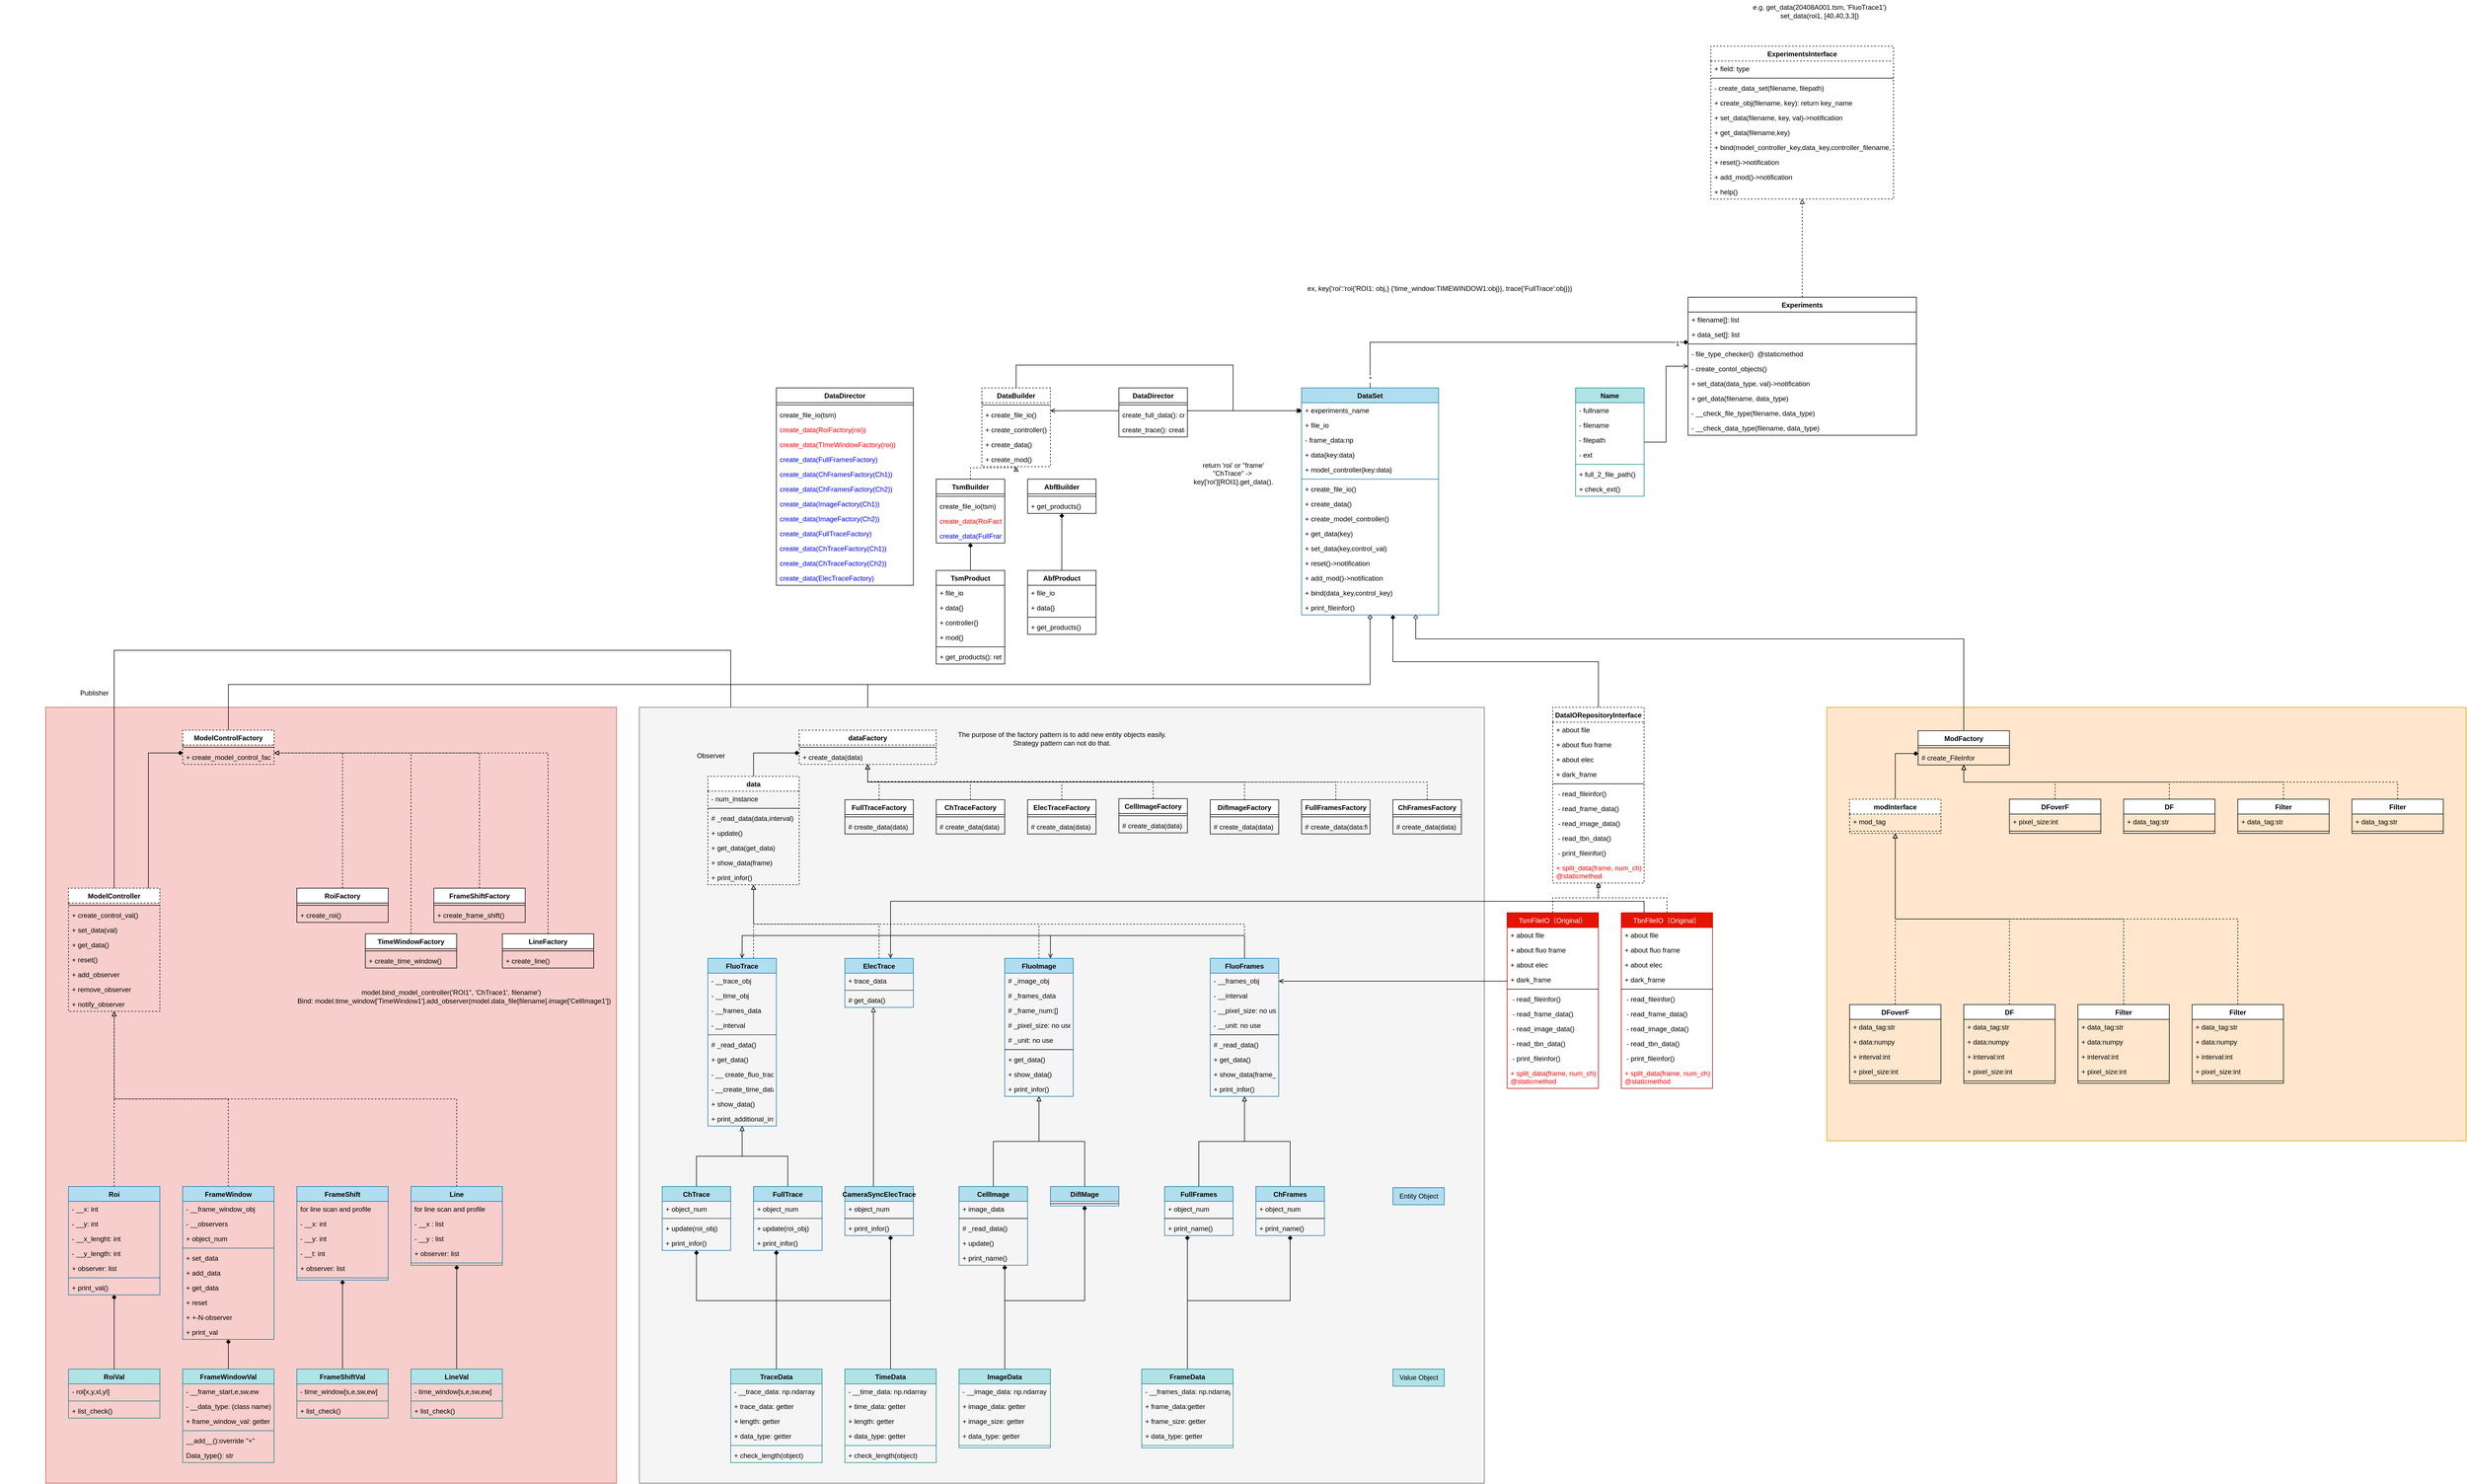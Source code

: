 <mxfile version="20.7.4" type="device" pages="3"><diagram id="cKamBB-SNn25kszP2A9I" name="Class Diagram"><mxGraphModel dx="5519" dy="3535" grid="1" gridSize="10" guides="1" tooltips="1" connect="1" arrows="1" fold="1" page="1" pageScale="1" pageWidth="850" pageHeight="1100" math="0" shadow="0"><root><mxCell id="0"/><mxCell id="1" parent="0"/><mxCell id="t2CpXBmN3m3ff9vqnYqR-10" value="" style="group" parent="1" vertex="1" connectable="0"><mxGeometry x="360" y="440" width="1120" height="760" as="geometry"/></mxCell><mxCell id="t2CpXBmN3m3ff9vqnYqR-8" value="" style="whiteSpace=wrap;html=1;fillColor=#ffe6cc;strokeColor=#d79b00;" parent="t2CpXBmN3m3ff9vqnYqR-10" vertex="1"><mxGeometry width="1120" height="760" as="geometry"/></mxCell><mxCell id="alcZlTHBairoDJrhwZ2K-119" value="modInterface" style="swimlane;fontStyle=1;align=center;verticalAlign=top;childLayout=stackLayout;horizontal=1;startSize=26;horizontalStack=0;resizeParent=1;resizeParentMax=0;resizeLast=0;collapsible=1;marginBottom=0;dashed=1;" parent="t2CpXBmN3m3ff9vqnYqR-10" vertex="1"><mxGeometry x="40" y="161" width="160" height="60" as="geometry"/></mxCell><mxCell id="alcZlTHBairoDJrhwZ2K-120" value="+ mod_tag" style="text;strokeColor=none;fillColor=none;align=left;verticalAlign=top;spacingLeft=4;spacingRight=4;overflow=hidden;rotatable=0;points=[[0,0.5],[1,0.5]];portConstraint=eastwest;dashed=1;" parent="alcZlTHBairoDJrhwZ2K-119" vertex="1"><mxGeometry y="26" width="160" height="26" as="geometry"/></mxCell><mxCell id="alcZlTHBairoDJrhwZ2K-121" value="" style="line;strokeWidth=1;fillColor=none;align=left;verticalAlign=middle;spacingTop=-1;spacingLeft=3;spacingRight=3;rotatable=0;labelPosition=right;points=[];portConstraint=eastwest;strokeColor=inherit;dashed=1;" parent="alcZlTHBairoDJrhwZ2K-119" vertex="1"><mxGeometry y="52" width="160" height="8" as="geometry"/></mxCell><mxCell id="alcZlTHBairoDJrhwZ2K-177" style="edgeStyle=orthogonalEdgeStyle;rounded=0;orthogonalLoop=1;jettySize=auto;html=1;exitX=0.5;exitY=0;exitDx=0;exitDy=0;dashed=1;endArrow=block;endFill=0;" parent="t2CpXBmN3m3ff9vqnYqR-10" source="alcZlTHBairoDJrhwZ2K-153" target="alcZlTHBairoDJrhwZ2K-119" edge="1"><mxGeometry relative="1" as="geometry"/></mxCell><mxCell id="alcZlTHBairoDJrhwZ2K-153" value="DFoverF" style="swimlane;fontStyle=1;align=center;verticalAlign=top;childLayout=stackLayout;horizontal=1;startSize=26;horizontalStack=0;resizeParent=1;resizeParentMax=0;resizeLast=0;collapsible=1;marginBottom=0;" parent="t2CpXBmN3m3ff9vqnYqR-10" vertex="1"><mxGeometry x="40" y="521" width="160" height="138" as="geometry"/></mxCell><mxCell id="alcZlTHBairoDJrhwZ2K-154" value="+ data_tag:str" style="text;strokeColor=none;fillColor=none;align=left;verticalAlign=top;spacingLeft=4;spacingRight=4;overflow=hidden;rotatable=0;points=[[0,0.5],[1,0.5]];portConstraint=eastwest;" parent="alcZlTHBairoDJrhwZ2K-153" vertex="1"><mxGeometry y="26" width="160" height="26" as="geometry"/></mxCell><mxCell id="alcZlTHBairoDJrhwZ2K-155" value="+ data:numpy" style="text;strokeColor=none;fillColor=none;align=left;verticalAlign=top;spacingLeft=4;spacingRight=4;overflow=hidden;rotatable=0;points=[[0,0.5],[1,0.5]];portConstraint=eastwest;" parent="alcZlTHBairoDJrhwZ2K-153" vertex="1"><mxGeometry y="52" width="160" height="26" as="geometry"/></mxCell><mxCell id="alcZlTHBairoDJrhwZ2K-156" value="+ interval:int" style="text;strokeColor=none;fillColor=none;align=left;verticalAlign=top;spacingLeft=4;spacingRight=4;overflow=hidden;rotatable=0;points=[[0,0.5],[1,0.5]];portConstraint=eastwest;" parent="alcZlTHBairoDJrhwZ2K-153" vertex="1"><mxGeometry y="78" width="160" height="26" as="geometry"/></mxCell><mxCell id="alcZlTHBairoDJrhwZ2K-157" value="+ pixel_size:int" style="text;strokeColor=none;fillColor=none;align=left;verticalAlign=top;spacingLeft=4;spacingRight=4;overflow=hidden;rotatable=0;points=[[0,0.5],[1,0.5]];portConstraint=eastwest;" parent="alcZlTHBairoDJrhwZ2K-153" vertex="1"><mxGeometry y="104" width="160" height="26" as="geometry"/></mxCell><mxCell id="alcZlTHBairoDJrhwZ2K-158" value="" style="line;strokeWidth=1;fillColor=none;align=left;verticalAlign=middle;spacingTop=-1;spacingLeft=3;spacingRight=3;rotatable=0;labelPosition=right;points=[];portConstraint=eastwest;strokeColor=inherit;" parent="alcZlTHBairoDJrhwZ2K-153" vertex="1"><mxGeometry y="130" width="160" height="8" as="geometry"/></mxCell><mxCell id="alcZlTHBairoDJrhwZ2K-178" style="edgeStyle=orthogonalEdgeStyle;rounded=0;orthogonalLoop=1;jettySize=auto;html=1;exitX=0.5;exitY=0;exitDx=0;exitDy=0;dashed=1;endArrow=block;endFill=0;" parent="t2CpXBmN3m3ff9vqnYqR-10" source="alcZlTHBairoDJrhwZ2K-159" target="alcZlTHBairoDJrhwZ2K-119" edge="1"><mxGeometry relative="1" as="geometry"/></mxCell><mxCell id="alcZlTHBairoDJrhwZ2K-159" value="DF" style="swimlane;fontStyle=1;align=center;verticalAlign=top;childLayout=stackLayout;horizontal=1;startSize=26;horizontalStack=0;resizeParent=1;resizeParentMax=0;resizeLast=0;collapsible=1;marginBottom=0;" parent="t2CpXBmN3m3ff9vqnYqR-10" vertex="1"><mxGeometry x="240" y="521" width="160" height="138" as="geometry"/></mxCell><mxCell id="alcZlTHBairoDJrhwZ2K-160" value="+ data_tag:str" style="text;strokeColor=none;fillColor=none;align=left;verticalAlign=top;spacingLeft=4;spacingRight=4;overflow=hidden;rotatable=0;points=[[0,0.5],[1,0.5]];portConstraint=eastwest;" parent="alcZlTHBairoDJrhwZ2K-159" vertex="1"><mxGeometry y="26" width="160" height="26" as="geometry"/></mxCell><mxCell id="alcZlTHBairoDJrhwZ2K-161" value="+ data:numpy" style="text;strokeColor=none;fillColor=none;align=left;verticalAlign=top;spacingLeft=4;spacingRight=4;overflow=hidden;rotatable=0;points=[[0,0.5],[1,0.5]];portConstraint=eastwest;" parent="alcZlTHBairoDJrhwZ2K-159" vertex="1"><mxGeometry y="52" width="160" height="26" as="geometry"/></mxCell><mxCell id="alcZlTHBairoDJrhwZ2K-162" value="+ interval:int" style="text;strokeColor=none;fillColor=none;align=left;verticalAlign=top;spacingLeft=4;spacingRight=4;overflow=hidden;rotatable=0;points=[[0,0.5],[1,0.5]];portConstraint=eastwest;" parent="alcZlTHBairoDJrhwZ2K-159" vertex="1"><mxGeometry y="78" width="160" height="26" as="geometry"/></mxCell><mxCell id="alcZlTHBairoDJrhwZ2K-163" value="+ pixel_size:int" style="text;strokeColor=none;fillColor=none;align=left;verticalAlign=top;spacingLeft=4;spacingRight=4;overflow=hidden;rotatable=0;points=[[0,0.5],[1,0.5]];portConstraint=eastwest;" parent="alcZlTHBairoDJrhwZ2K-159" vertex="1"><mxGeometry y="104" width="160" height="26" as="geometry"/></mxCell><mxCell id="alcZlTHBairoDJrhwZ2K-164" value="" style="line;strokeWidth=1;fillColor=none;align=left;verticalAlign=middle;spacingTop=-1;spacingLeft=3;spacingRight=3;rotatable=0;labelPosition=right;points=[];portConstraint=eastwest;strokeColor=inherit;" parent="alcZlTHBairoDJrhwZ2K-159" vertex="1"><mxGeometry y="130" width="160" height="8" as="geometry"/></mxCell><mxCell id="alcZlTHBairoDJrhwZ2K-179" style="edgeStyle=orthogonalEdgeStyle;rounded=0;orthogonalLoop=1;jettySize=auto;html=1;exitX=0.5;exitY=0;exitDx=0;exitDy=0;dashed=1;endArrow=block;endFill=0;" parent="t2CpXBmN3m3ff9vqnYqR-10" source="alcZlTHBairoDJrhwZ2K-165" target="alcZlTHBairoDJrhwZ2K-119" edge="1"><mxGeometry relative="1" as="geometry"/></mxCell><mxCell id="alcZlTHBairoDJrhwZ2K-165" value="Filter" style="swimlane;fontStyle=1;align=center;verticalAlign=top;childLayout=stackLayout;horizontal=1;startSize=26;horizontalStack=0;resizeParent=1;resizeParentMax=0;resizeLast=0;collapsible=1;marginBottom=0;" parent="t2CpXBmN3m3ff9vqnYqR-10" vertex="1"><mxGeometry x="440" y="521" width="160" height="138" as="geometry"/></mxCell><mxCell id="alcZlTHBairoDJrhwZ2K-166" value="+ data_tag:str" style="text;strokeColor=none;fillColor=none;align=left;verticalAlign=top;spacingLeft=4;spacingRight=4;overflow=hidden;rotatable=0;points=[[0,0.5],[1,0.5]];portConstraint=eastwest;" parent="alcZlTHBairoDJrhwZ2K-165" vertex="1"><mxGeometry y="26" width="160" height="26" as="geometry"/></mxCell><mxCell id="alcZlTHBairoDJrhwZ2K-167" value="+ data:numpy" style="text;strokeColor=none;fillColor=none;align=left;verticalAlign=top;spacingLeft=4;spacingRight=4;overflow=hidden;rotatable=0;points=[[0,0.5],[1,0.5]];portConstraint=eastwest;" parent="alcZlTHBairoDJrhwZ2K-165" vertex="1"><mxGeometry y="52" width="160" height="26" as="geometry"/></mxCell><mxCell id="alcZlTHBairoDJrhwZ2K-168" value="+ interval:int" style="text;strokeColor=none;fillColor=none;align=left;verticalAlign=top;spacingLeft=4;spacingRight=4;overflow=hidden;rotatable=0;points=[[0,0.5],[1,0.5]];portConstraint=eastwest;" parent="alcZlTHBairoDJrhwZ2K-165" vertex="1"><mxGeometry y="78" width="160" height="26" as="geometry"/></mxCell><mxCell id="alcZlTHBairoDJrhwZ2K-169" value="+ pixel_size:int" style="text;strokeColor=none;fillColor=none;align=left;verticalAlign=top;spacingLeft=4;spacingRight=4;overflow=hidden;rotatable=0;points=[[0,0.5],[1,0.5]];portConstraint=eastwest;" parent="alcZlTHBairoDJrhwZ2K-165" vertex="1"><mxGeometry y="104" width="160" height="26" as="geometry"/></mxCell><mxCell id="alcZlTHBairoDJrhwZ2K-170" value="" style="line;strokeWidth=1;fillColor=none;align=left;verticalAlign=middle;spacingTop=-1;spacingLeft=3;spacingRight=3;rotatable=0;labelPosition=right;points=[];portConstraint=eastwest;strokeColor=inherit;" parent="alcZlTHBairoDJrhwZ2K-165" vertex="1"><mxGeometry y="130" width="160" height="8" as="geometry"/></mxCell><mxCell id="alcZlTHBairoDJrhwZ2K-180" style="edgeStyle=orthogonalEdgeStyle;rounded=0;orthogonalLoop=1;jettySize=auto;html=1;exitX=0.5;exitY=0;exitDx=0;exitDy=0;dashed=1;endArrow=block;endFill=0;" parent="t2CpXBmN3m3ff9vqnYqR-10" source="alcZlTHBairoDJrhwZ2K-171" target="alcZlTHBairoDJrhwZ2K-119" edge="1"><mxGeometry relative="1" as="geometry"/></mxCell><mxCell id="alcZlTHBairoDJrhwZ2K-171" value="Filter" style="swimlane;fontStyle=1;align=center;verticalAlign=top;childLayout=stackLayout;horizontal=1;startSize=26;horizontalStack=0;resizeParent=1;resizeParentMax=0;resizeLast=0;collapsible=1;marginBottom=0;" parent="t2CpXBmN3m3ff9vqnYqR-10" vertex="1"><mxGeometry x="640" y="521" width="160" height="138" as="geometry"/></mxCell><mxCell id="alcZlTHBairoDJrhwZ2K-172" value="+ data_tag:str" style="text;strokeColor=none;fillColor=none;align=left;verticalAlign=top;spacingLeft=4;spacingRight=4;overflow=hidden;rotatable=0;points=[[0,0.5],[1,0.5]];portConstraint=eastwest;" parent="alcZlTHBairoDJrhwZ2K-171" vertex="1"><mxGeometry y="26" width="160" height="26" as="geometry"/></mxCell><mxCell id="alcZlTHBairoDJrhwZ2K-173" value="+ data:numpy" style="text;strokeColor=none;fillColor=none;align=left;verticalAlign=top;spacingLeft=4;spacingRight=4;overflow=hidden;rotatable=0;points=[[0,0.5],[1,0.5]];portConstraint=eastwest;" parent="alcZlTHBairoDJrhwZ2K-171" vertex="1"><mxGeometry y="52" width="160" height="26" as="geometry"/></mxCell><mxCell id="alcZlTHBairoDJrhwZ2K-174" value="+ interval:int" style="text;strokeColor=none;fillColor=none;align=left;verticalAlign=top;spacingLeft=4;spacingRight=4;overflow=hidden;rotatable=0;points=[[0,0.5],[1,0.5]];portConstraint=eastwest;" parent="alcZlTHBairoDJrhwZ2K-171" vertex="1"><mxGeometry y="78" width="160" height="26" as="geometry"/></mxCell><mxCell id="alcZlTHBairoDJrhwZ2K-175" value="+ pixel_size:int" style="text;strokeColor=none;fillColor=none;align=left;verticalAlign=top;spacingLeft=4;spacingRight=4;overflow=hidden;rotatable=0;points=[[0,0.5],[1,0.5]];portConstraint=eastwest;" parent="alcZlTHBairoDJrhwZ2K-171" vertex="1"><mxGeometry y="104" width="160" height="26" as="geometry"/></mxCell><mxCell id="alcZlTHBairoDJrhwZ2K-176" value="" style="line;strokeWidth=1;fillColor=none;align=left;verticalAlign=middle;spacingTop=-1;spacingLeft=3;spacingRight=3;rotatable=0;labelPosition=right;points=[];portConstraint=eastwest;strokeColor=inherit;" parent="alcZlTHBairoDJrhwZ2K-171" vertex="1"><mxGeometry y="130" width="160" height="8" as="geometry"/></mxCell><mxCell id="alcZlTHBairoDJrhwZ2K-222" value="ModFactory" style="swimlane;fontStyle=1;align=center;verticalAlign=top;childLayout=stackLayout;horizontal=1;startSize=26;horizontalStack=0;resizeParent=1;resizeParentMax=0;resizeLast=0;collapsible=1;marginBottom=0;" parent="t2CpXBmN3m3ff9vqnYqR-10" vertex="1"><mxGeometry x="160" y="41" width="160" height="60" as="geometry"/></mxCell><mxCell id="alcZlTHBairoDJrhwZ2K-223" value="" style="line;strokeWidth=1;fillColor=none;align=left;verticalAlign=middle;spacingTop=-1;spacingLeft=3;spacingRight=3;rotatable=0;labelPosition=right;points=[];portConstraint=eastwest;" parent="alcZlTHBairoDJrhwZ2K-222" vertex="1"><mxGeometry y="26" width="160" height="8" as="geometry"/></mxCell><mxCell id="alcZlTHBairoDJrhwZ2K-224" value="# create_FileInfor" style="text;strokeColor=none;fillColor=none;align=left;verticalAlign=top;spacingLeft=4;spacingRight=4;overflow=hidden;rotatable=0;points=[[0,0.5],[1,0.5]];portConstraint=eastwest;" parent="alcZlTHBairoDJrhwZ2K-222" vertex="1"><mxGeometry y="34" width="160" height="26" as="geometry"/></mxCell><mxCell id="1RJCnmGK0KhMNW_wmhk2-33" style="edgeStyle=orthogonalEdgeStyle;rounded=0;orthogonalLoop=1;jettySize=auto;html=1;exitX=0.5;exitY=0;exitDx=0;exitDy=0;endArrow=diamond;endFill=1;" parent="t2CpXBmN3m3ff9vqnYqR-10" source="alcZlTHBairoDJrhwZ2K-119" target="alcZlTHBairoDJrhwZ2K-222" edge="1"><mxGeometry relative="1" as="geometry"><Array as="points"><mxPoint x="120" y="81"/></Array></mxGeometry></mxCell><mxCell id="1RJCnmGK0KhMNW_wmhk2-27" style="edgeStyle=orthogonalEdgeStyle;rounded=0;orthogonalLoop=1;jettySize=auto;html=1;exitX=0.5;exitY=0;exitDx=0;exitDy=0;endArrow=block;endFill=0;dashed=1;" parent="t2CpXBmN3m3ff9vqnYqR-10" source="1RJCnmGK0KhMNW_wmhk2-2" target="alcZlTHBairoDJrhwZ2K-222" edge="1"><mxGeometry relative="1" as="geometry"/></mxCell><mxCell id="1RJCnmGK0KhMNW_wmhk2-2" value="DFoverF" style="swimlane;fontStyle=1;align=center;verticalAlign=top;childLayout=stackLayout;horizontal=1;startSize=26;horizontalStack=0;resizeParent=1;resizeParentMax=0;resizeLast=0;collapsible=1;marginBottom=0;" parent="t2CpXBmN3m3ff9vqnYqR-10" vertex="1"><mxGeometry x="320" y="161" width="160" height="60" as="geometry"/></mxCell><mxCell id="1RJCnmGK0KhMNW_wmhk2-6" value="+ pixel_size:int" style="text;strokeColor=none;fillColor=none;align=left;verticalAlign=top;spacingLeft=4;spacingRight=4;overflow=hidden;rotatable=0;points=[[0,0.5],[1,0.5]];portConstraint=eastwest;" parent="1RJCnmGK0KhMNW_wmhk2-2" vertex="1"><mxGeometry y="26" width="160" height="26" as="geometry"/></mxCell><mxCell id="1RJCnmGK0KhMNW_wmhk2-7" value="" style="line;strokeWidth=1;fillColor=none;align=left;verticalAlign=middle;spacingTop=-1;spacingLeft=3;spacingRight=3;rotatable=0;labelPosition=right;points=[];portConstraint=eastwest;strokeColor=inherit;" parent="1RJCnmGK0KhMNW_wmhk2-2" vertex="1"><mxGeometry y="52" width="160" height="8" as="geometry"/></mxCell><mxCell id="1RJCnmGK0KhMNW_wmhk2-31" style="edgeStyle=orthogonalEdgeStyle;rounded=0;orthogonalLoop=1;jettySize=auto;html=1;exitX=0.5;exitY=0;exitDx=0;exitDy=0;dashed=1;endArrow=block;endFill=0;" parent="t2CpXBmN3m3ff9vqnYqR-10" source="1RJCnmGK0KhMNW_wmhk2-9" target="alcZlTHBairoDJrhwZ2K-222" edge="1"><mxGeometry relative="1" as="geometry"/></mxCell><mxCell id="1RJCnmGK0KhMNW_wmhk2-9" value="Filter" style="swimlane;fontStyle=1;align=center;verticalAlign=top;childLayout=stackLayout;horizontal=1;startSize=26;horizontalStack=0;resizeParent=1;resizeParentMax=0;resizeLast=0;collapsible=1;marginBottom=0;" parent="t2CpXBmN3m3ff9vqnYqR-10" vertex="1"><mxGeometry x="720" y="161" width="160" height="60" as="geometry"/></mxCell><mxCell id="1RJCnmGK0KhMNW_wmhk2-10" value="+ data_tag:str" style="text;strokeColor=none;fillColor=none;align=left;verticalAlign=top;spacingLeft=4;spacingRight=4;overflow=hidden;rotatable=0;points=[[0,0.5],[1,0.5]];portConstraint=eastwest;" parent="1RJCnmGK0KhMNW_wmhk2-9" vertex="1"><mxGeometry y="26" width="160" height="26" as="geometry"/></mxCell><mxCell id="1RJCnmGK0KhMNW_wmhk2-14" value="" style="line;strokeWidth=1;fillColor=none;align=left;verticalAlign=middle;spacingTop=-1;spacingLeft=3;spacingRight=3;rotatable=0;labelPosition=right;points=[];portConstraint=eastwest;strokeColor=inherit;" parent="1RJCnmGK0KhMNW_wmhk2-9" vertex="1"><mxGeometry y="52" width="160" height="8" as="geometry"/></mxCell><mxCell id="1RJCnmGK0KhMNW_wmhk2-32" style="edgeStyle=orthogonalEdgeStyle;rounded=0;orthogonalLoop=1;jettySize=auto;html=1;exitX=0.5;exitY=0;exitDx=0;exitDy=0;dashed=1;endArrow=block;endFill=0;" parent="t2CpXBmN3m3ff9vqnYqR-10" source="1RJCnmGK0KhMNW_wmhk2-15" target="alcZlTHBairoDJrhwZ2K-222" edge="1"><mxGeometry relative="1" as="geometry"/></mxCell><mxCell id="1RJCnmGK0KhMNW_wmhk2-15" value="Filter" style="swimlane;fontStyle=1;align=center;verticalAlign=top;childLayout=stackLayout;horizontal=1;startSize=26;horizontalStack=0;resizeParent=1;resizeParentMax=0;resizeLast=0;collapsible=1;marginBottom=0;" parent="t2CpXBmN3m3ff9vqnYqR-10" vertex="1"><mxGeometry x="920" y="161" width="160" height="60" as="geometry"/></mxCell><mxCell id="1RJCnmGK0KhMNW_wmhk2-16" value="+ data_tag:str" style="text;strokeColor=none;fillColor=none;align=left;verticalAlign=top;spacingLeft=4;spacingRight=4;overflow=hidden;rotatable=0;points=[[0,0.5],[1,0.5]];portConstraint=eastwest;" parent="1RJCnmGK0KhMNW_wmhk2-15" vertex="1"><mxGeometry y="26" width="160" height="26" as="geometry"/></mxCell><mxCell id="1RJCnmGK0KhMNW_wmhk2-20" value="" style="line;strokeWidth=1;fillColor=none;align=left;verticalAlign=middle;spacingTop=-1;spacingLeft=3;spacingRight=3;rotatable=0;labelPosition=right;points=[];portConstraint=eastwest;strokeColor=inherit;" parent="1RJCnmGK0KhMNW_wmhk2-15" vertex="1"><mxGeometry y="52" width="160" height="8" as="geometry"/></mxCell><mxCell id="1RJCnmGK0KhMNW_wmhk2-30" style="edgeStyle=orthogonalEdgeStyle;rounded=0;orthogonalLoop=1;jettySize=auto;html=1;exitX=0.5;exitY=0;exitDx=0;exitDy=0;dashed=1;endArrow=block;endFill=0;" parent="t2CpXBmN3m3ff9vqnYqR-10" source="1RJCnmGK0KhMNW_wmhk2-21" target="alcZlTHBairoDJrhwZ2K-222" edge="1"><mxGeometry relative="1" as="geometry"/></mxCell><mxCell id="1RJCnmGK0KhMNW_wmhk2-21" value="DF" style="swimlane;fontStyle=1;align=center;verticalAlign=top;childLayout=stackLayout;horizontal=1;startSize=26;horizontalStack=0;resizeParent=1;resizeParentMax=0;resizeLast=0;collapsible=1;marginBottom=0;" parent="t2CpXBmN3m3ff9vqnYqR-10" vertex="1"><mxGeometry x="520" y="161" width="160" height="60" as="geometry"/></mxCell><mxCell id="1RJCnmGK0KhMNW_wmhk2-22" value="+ data_tag:str" style="text;strokeColor=none;fillColor=none;align=left;verticalAlign=top;spacingLeft=4;spacingRight=4;overflow=hidden;rotatable=0;points=[[0,0.5],[1,0.5]];portConstraint=eastwest;" parent="1RJCnmGK0KhMNW_wmhk2-21" vertex="1"><mxGeometry y="26" width="160" height="26" as="geometry"/></mxCell><mxCell id="1RJCnmGK0KhMNW_wmhk2-26" value="" style="line;strokeWidth=1;fillColor=none;align=left;verticalAlign=middle;spacingTop=-1;spacingLeft=3;spacingRight=3;rotatable=0;labelPosition=right;points=[];portConstraint=eastwest;strokeColor=inherit;" parent="1RJCnmGK0KhMNW_wmhk2-21" vertex="1"><mxGeometry y="52" width="160" height="8" as="geometry"/></mxCell><mxCell id="alcZlTHBairoDJrhwZ2K-13" style="edgeStyle=orthogonalEdgeStyle;rounded=0;orthogonalLoop=1;jettySize=auto;html=1;exitX=0.5;exitY=0;exitDx=0;exitDy=0;dashed=1;endArrow=block;endFill=0;" parent="1" source="alcZlTHBairoDJrhwZ2K-1" target="alcZlTHBairoDJrhwZ2K-9" edge="1"><mxGeometry relative="1" as="geometry"/></mxCell><mxCell id="alcZlTHBairoDJrhwZ2K-1" value="Experiments" style="swimlane;fontStyle=1;align=center;verticalAlign=top;childLayout=stackLayout;horizontal=1;startSize=26;horizontalStack=0;resizeParent=1;resizeParentMax=0;resizeLast=0;collapsible=1;marginBottom=0;" parent="1" vertex="1"><mxGeometry x="117" y="-279" width="400" height="242" as="geometry"/></mxCell><mxCell id="alcZlTHBairoDJrhwZ2K-2" value="+ filename[]: list" style="text;strokeColor=none;fillColor=none;align=left;verticalAlign=top;spacingLeft=4;spacingRight=4;overflow=hidden;rotatable=0;points=[[0,0.5],[1,0.5]];portConstraint=eastwest;" parent="alcZlTHBairoDJrhwZ2K-1" vertex="1"><mxGeometry y="26" width="400" height="26" as="geometry"/></mxCell><mxCell id="alcZlTHBairoDJrhwZ2K-30" value="+ data_set[]: list" style="text;strokeColor=none;fillColor=none;align=left;verticalAlign=top;spacingLeft=4;spacingRight=4;overflow=hidden;rotatable=0;points=[[0,0.5],[1,0.5]];portConstraint=eastwest;" parent="alcZlTHBairoDJrhwZ2K-1" vertex="1"><mxGeometry y="52" width="400" height="26" as="geometry"/></mxCell><mxCell id="alcZlTHBairoDJrhwZ2K-3" value="" style="line;strokeWidth=1;fillColor=none;align=left;verticalAlign=middle;spacingTop=-1;spacingLeft=3;spacingRight=3;rotatable=0;labelPosition=right;points=[];portConstraint=eastwest;strokeColor=inherit;" parent="alcZlTHBairoDJrhwZ2K-1" vertex="1"><mxGeometry y="78" width="400" height="8" as="geometry"/></mxCell><mxCell id="oGmm6FNVU__xQ9q70bpU-48" value="- file_type_checker()  @staticmethod" style="text;strokeColor=none;fillColor=none;align=left;verticalAlign=top;spacingLeft=4;spacingRight=4;overflow=hidden;rotatable=0;points=[[0,0.5],[1,0.5]];portConstraint=eastwest;" parent="alcZlTHBairoDJrhwZ2K-1" vertex="1"><mxGeometry y="86" width="400" height="26" as="geometry"/></mxCell><mxCell id="alcZlTHBairoDJrhwZ2K-70" value="- create_contol_objects()" style="text;strokeColor=none;fillColor=none;align=left;verticalAlign=top;spacingLeft=4;spacingRight=4;overflow=hidden;rotatable=0;points=[[0,0.5],[1,0.5]];portConstraint=eastwest;" parent="alcZlTHBairoDJrhwZ2K-1" vertex="1"><mxGeometry y="112" width="400" height="26" as="geometry"/></mxCell><mxCell id="RIhsyNkGTiaMDC3X2vKG-17" value="+ set_data(data_type, val)-&gt;notification" style="text;strokeColor=none;fillColor=none;align=left;verticalAlign=top;spacingLeft=4;spacingRight=4;overflow=hidden;rotatable=0;points=[[0,0.5],[1,0.5]];portConstraint=eastwest;" parent="alcZlTHBairoDJrhwZ2K-1" vertex="1"><mxGeometry y="138" width="400" height="26" as="geometry"/></mxCell><mxCell id="ApBG4OoXGpf67EavJ17f-1" value="+ get_data(filename, data_type)" style="text;strokeColor=none;fillColor=none;align=left;verticalAlign=top;spacingLeft=4;spacingRight=4;overflow=hidden;rotatable=0;points=[[0,0.5],[1,0.5]];portConstraint=eastwest;" parent="alcZlTHBairoDJrhwZ2K-1" vertex="1"><mxGeometry y="164" width="400" height="26" as="geometry"/></mxCell><mxCell id="RIhsyNkGTiaMDC3X2vKG-15" value="- __check_file_type(filename, data_type)" style="text;strokeColor=none;fillColor=none;align=left;verticalAlign=top;spacingLeft=4;spacingRight=4;overflow=hidden;rotatable=0;points=[[0,0.5],[1,0.5]];portConstraint=eastwest;" parent="alcZlTHBairoDJrhwZ2K-1" vertex="1"><mxGeometry y="190" width="400" height="26" as="geometry"/></mxCell><mxCell id="ApBG4OoXGpf67EavJ17f-2" value="- __check_data_type(filename, data_type)" style="text;strokeColor=none;fillColor=none;align=left;verticalAlign=top;spacingLeft=4;spacingRight=4;overflow=hidden;rotatable=0;points=[[0,0.5],[1,0.5]];portConstraint=eastwest;" parent="alcZlTHBairoDJrhwZ2K-1" vertex="1"><mxGeometry y="216" width="400" height="26" as="geometry"/></mxCell><mxCell id="alcZlTHBairoDJrhwZ2K-27" style="edgeStyle=orthogonalEdgeStyle;rounded=0;orthogonalLoop=1;jettySize=auto;html=1;endArrow=diamond;endFill=1;" parent="1" source="alcZlTHBairoDJrhwZ2K-5" target="alcZlTHBairoDJrhwZ2K-1" edge="1"><mxGeometry relative="1" as="geometry"><mxPoint x="-120" y="-200" as="sourcePoint"/><Array as="points"><mxPoint x="-440" y="-200"/></Array></mxGeometry></mxCell><mxCell id="uYuaL1uo7GEWJ7RnmdWN-59" value="*" style="edgeLabel;html=1;align=center;verticalAlign=middle;resizable=0;points=[];" parent="alcZlTHBairoDJrhwZ2K-27" vertex="1" connectable="0"><mxGeometry x="-0.948" relative="1" as="geometry"><mxPoint as="offset"/></mxGeometry></mxCell><mxCell id="uYuaL1uo7GEWJ7RnmdWN-60" value="1" style="edgeLabel;html=1;align=center;verticalAlign=middle;resizable=0;points=[];" parent="alcZlTHBairoDJrhwZ2K-27" vertex="1" connectable="0"><mxGeometry x="0.941" y="-2" relative="1" as="geometry"><mxPoint as="offset"/></mxGeometry></mxCell><mxCell id="alcZlTHBairoDJrhwZ2K-9" value="ExperimentsInterface" style="swimlane;fontStyle=1;align=center;verticalAlign=top;childLayout=stackLayout;horizontal=1;startSize=26;horizontalStack=0;resizeParent=1;resizeParentMax=0;resizeLast=0;collapsible=1;marginBottom=0;dashed=1;" parent="1" vertex="1"><mxGeometry x="157" y="-719" width="320" height="268" as="geometry"/></mxCell><mxCell id="alcZlTHBairoDJrhwZ2K-10" value="+ field: type" style="text;strokeColor=none;fillColor=none;align=left;verticalAlign=top;spacingLeft=4;spacingRight=4;overflow=hidden;rotatable=0;points=[[0,0.5],[1,0.5]];portConstraint=eastwest;dashed=1;" parent="alcZlTHBairoDJrhwZ2K-9" vertex="1"><mxGeometry y="26" width="320" height="26" as="geometry"/></mxCell><mxCell id="alcZlTHBairoDJrhwZ2K-11" value="" style="line;strokeWidth=1;fillColor=none;align=left;verticalAlign=middle;spacingTop=-1;spacingLeft=3;spacingRight=3;rotatable=0;labelPosition=right;points=[];portConstraint=eastwest;strokeColor=inherit;" parent="alcZlTHBairoDJrhwZ2K-9" vertex="1"><mxGeometry y="52" width="320" height="8" as="geometry"/></mxCell><mxCell id="alcZlTHBairoDJrhwZ2K-4" value="- create_data_set(filename, filepath)" style="text;strokeColor=none;fillColor=none;align=left;verticalAlign=top;spacingLeft=4;spacingRight=4;overflow=hidden;rotatable=0;points=[[0,0.5],[1,0.5]];portConstraint=eastwest;" parent="alcZlTHBairoDJrhwZ2K-9" vertex="1"><mxGeometry y="60" width="320" height="26" as="geometry"/></mxCell><mxCell id="WbK3sT1u7y3xggeBLTWM-115" value="+ create_obj(filename, key): return key_name" style="text;strokeColor=none;fillColor=none;align=left;verticalAlign=top;spacingLeft=4;spacingRight=4;overflow=hidden;rotatable=0;points=[[0,0.5],[1,0.5]];portConstraint=eastwest;" parent="alcZlTHBairoDJrhwZ2K-9" vertex="1"><mxGeometry y="86" width="320" height="26" as="geometry"/></mxCell><mxCell id="alcZlTHBairoDJrhwZ2K-67" value="+ set_data(filename, key, val)-&gt;notification" style="text;strokeColor=none;fillColor=none;align=left;verticalAlign=top;spacingLeft=4;spacingRight=4;overflow=hidden;rotatable=0;points=[[0,0.5],[1,0.5]];portConstraint=eastwest;" parent="alcZlTHBairoDJrhwZ2K-9" vertex="1"><mxGeometry y="112" width="320" height="26" as="geometry"/></mxCell><mxCell id="alcZlTHBairoDJrhwZ2K-68" value="+ get_data(filename,key)" style="text;strokeColor=none;fillColor=none;align=left;verticalAlign=top;spacingLeft=4;spacingRight=4;overflow=hidden;rotatable=0;points=[[0,0.5],[1,0.5]];portConstraint=eastwest;" parent="alcZlTHBairoDJrhwZ2K-9" vertex="1"><mxGeometry y="138" width="320" height="26" as="geometry"/></mxCell><mxCell id="RcFNi959oEXYZpjPKtSI-3" value="+ bind(model_controller_key,data_key,controller_filename,data_filename)" style="text;strokeColor=none;fillColor=none;align=left;verticalAlign=top;spacingLeft=4;spacingRight=4;overflow=hidden;rotatable=0;points=[[0,0.5],[1,0.5]];portConstraint=eastwest;" parent="alcZlTHBairoDJrhwZ2K-9" vertex="1"><mxGeometry y="164" width="320" height="26" as="geometry"/></mxCell><mxCell id="alcZlTHBairoDJrhwZ2K-66" value="+ reset()-&gt;notification" style="text;strokeColor=none;fillColor=none;align=left;verticalAlign=top;spacingLeft=4;spacingRight=4;overflow=hidden;rotatable=0;points=[[0,0.5],[1,0.5]];portConstraint=eastwest;" parent="alcZlTHBairoDJrhwZ2K-9" vertex="1"><mxGeometry y="190" width="320" height="26" as="geometry"/></mxCell><mxCell id="t2CpXBmN3m3ff9vqnYqR-1" value="+ add_mod()-&gt;notification" style="text;strokeColor=none;fillColor=none;align=left;verticalAlign=top;spacingLeft=4;spacingRight=4;overflow=hidden;rotatable=0;points=[[0,0.5],[1,0.5]];portConstraint=eastwest;" parent="alcZlTHBairoDJrhwZ2K-9" vertex="1"><mxGeometry y="216" width="320" height="26" as="geometry"/></mxCell><mxCell id="WbK3sT1u7y3xggeBLTWM-118" value="+ help()" style="text;strokeColor=none;fillColor=none;align=left;verticalAlign=top;spacingLeft=4;spacingRight=4;overflow=hidden;rotatable=0;points=[[0,0.5],[1,0.5]];portConstraint=eastwest;" parent="alcZlTHBairoDJrhwZ2K-9" vertex="1"><mxGeometry y="242" width="320" height="26" as="geometry"/></mxCell><mxCell id="WbK3sT1u7y3xggeBLTWM-33" value="e.g. get_data(20408A001.tsm, 'FluoTrace1')&lt;br&gt;set_data(roi1, [40,40,3,3])" style="text;html=1;align=center;verticalAlign=middle;resizable=0;points=[];autosize=1;strokeColor=none;fillColor=none;" parent="1" vertex="1"><mxGeometry x="217" y="-800" width="260" height="40" as="geometry"/></mxCell><mxCell id="alcZlTHBairoDJrhwZ2K-5" value="DataSet" style="swimlane;fontStyle=1;align=center;verticalAlign=top;childLayout=stackLayout;horizontal=1;startSize=26;horizontalStack=0;resizeParent=1;resizeParentMax=0;resizeLast=0;collapsible=1;marginBottom=0;fillColor=#b1ddf0;strokeColor=#10739e;" parent="1" vertex="1"><mxGeometry x="-560" y="-120" width="240" height="398" as="geometry"/></mxCell><mxCell id="gxcWpsVija47bvO8Ru1J-2" value="+ experiments_name" style="text;strokeColor=none;fillColor=none;align=left;verticalAlign=top;spacingLeft=4;spacingRight=4;overflow=hidden;rotatable=0;points=[[0,0.5],[1,0.5]];portConstraint=eastwest;" parent="alcZlTHBairoDJrhwZ2K-5" vertex="1"><mxGeometry y="26" width="240" height="26" as="geometry"/></mxCell><mxCell id="alcZlTHBairoDJrhwZ2K-6" value="+ file_io" style="text;strokeColor=none;fillColor=none;align=left;verticalAlign=top;spacingLeft=4;spacingRight=4;overflow=hidden;rotatable=0;points=[[0,0.5],[1,0.5]];portConstraint=eastwest;" parent="alcZlTHBairoDJrhwZ2K-5" vertex="1"><mxGeometry y="52" width="240" height="26" as="geometry"/></mxCell><mxCell id="RIhsyNkGTiaMDC3X2vKG-12" value="- frame_data:np" style="text;strokeColor=none;fillColor=none;align=left;verticalAlign=top;spacingLeft=4;spacingRight=4;overflow=hidden;rotatable=0;points=[[0,0.5],[1,0.5]];portConstraint=eastwest;" parent="alcZlTHBairoDJrhwZ2K-5" vertex="1"><mxGeometry y="78" width="240" height="26" as="geometry"/></mxCell><mxCell id="alcZlTHBairoDJrhwZ2K-14" value="+ data{key:data}" style="text;strokeColor=none;fillColor=none;align=left;verticalAlign=top;spacingLeft=4;spacingRight=4;overflow=hidden;rotatable=0;points=[[0,0.5],[1,0.5]];portConstraint=eastwest;" parent="alcZlTHBairoDJrhwZ2K-5" vertex="1"><mxGeometry y="104" width="240" height="26" as="geometry"/></mxCell><mxCell id="_M6b4F7bpN-1P_dBr5IZ-2" value="+ model_controller{key:data}" style="text;strokeColor=none;fillColor=none;align=left;verticalAlign=top;spacingLeft=4;spacingRight=4;overflow=hidden;rotatable=0;points=[[0,0.5],[1,0.5]];portConstraint=eastwest;" parent="alcZlTHBairoDJrhwZ2K-5" vertex="1"><mxGeometry y="130" width="240" height="26" as="geometry"/></mxCell><mxCell id="alcZlTHBairoDJrhwZ2K-7" value="" style="line;strokeWidth=1;fillColor=none;align=left;verticalAlign=middle;spacingTop=-1;spacingLeft=3;spacingRight=3;rotatable=0;labelPosition=right;points=[];portConstraint=eastwest;strokeColor=inherit;" parent="alcZlTHBairoDJrhwZ2K-5" vertex="1"><mxGeometry y="156" width="240" height="8" as="geometry"/></mxCell><mxCell id="RIhsyNkGTiaMDC3X2vKG-21" value="+ create_file_io()" style="text;strokeColor=none;fillColor=none;align=left;verticalAlign=top;spacingLeft=4;spacingRight=4;overflow=hidden;rotatable=0;points=[[0,0.5],[1,0.5]];portConstraint=eastwest;" parent="alcZlTHBairoDJrhwZ2K-5" vertex="1"><mxGeometry y="164" width="240" height="26" as="geometry"/></mxCell><mxCell id="v91XLDfkNbcgw8kbbO-V-2" value="+ create_data()" style="text;strokeColor=none;fillColor=none;align=left;verticalAlign=top;spacingLeft=4;spacingRight=4;overflow=hidden;rotatable=0;points=[[0,0.5],[1,0.5]];portConstraint=eastwest;" parent="alcZlTHBairoDJrhwZ2K-5" vertex="1"><mxGeometry y="190" width="240" height="26" as="geometry"/></mxCell><mxCell id="v91XLDfkNbcgw8kbbO-V-3" value="+ create_model_controller()" style="text;strokeColor=none;fillColor=none;align=left;verticalAlign=top;spacingLeft=4;spacingRight=4;overflow=hidden;rotatable=0;points=[[0,0.5],[1,0.5]];portConstraint=eastwest;" parent="alcZlTHBairoDJrhwZ2K-5" vertex="1"><mxGeometry y="216" width="240" height="26" as="geometry"/></mxCell><mxCell id="WbK3sT1u7y3xggeBLTWM-32" value="+ get_data(key)" style="text;strokeColor=none;fillColor=none;align=left;verticalAlign=top;spacingLeft=4;spacingRight=4;overflow=hidden;rotatable=0;points=[[0,0.5],[1,0.5]];portConstraint=eastwest;" parent="alcZlTHBairoDJrhwZ2K-5" vertex="1"><mxGeometry y="242" width="240" height="26" as="geometry"/></mxCell><mxCell id="uYuaL1uo7GEWJ7RnmdWN-56" value="+ set_data(key,control_val)" style="text;strokeColor=none;fillColor=none;align=left;verticalAlign=top;spacingLeft=4;spacingRight=4;overflow=hidden;rotatable=0;points=[[0,0.5],[1,0.5]];portConstraint=eastwest;" parent="alcZlTHBairoDJrhwZ2K-5" vertex="1"><mxGeometry y="268" width="240" height="26" as="geometry"/></mxCell><mxCell id="t2CpXBmN3m3ff9vqnYqR-6" value="+ reset()-&gt;notification" style="text;strokeColor=none;fillColor=none;align=left;verticalAlign=top;spacingLeft=4;spacingRight=4;overflow=hidden;rotatable=0;points=[[0,0.5],[1,0.5]];portConstraint=eastwest;" parent="alcZlTHBairoDJrhwZ2K-5" vertex="1"><mxGeometry y="294" width="240" height="26" as="geometry"/></mxCell><mxCell id="t2CpXBmN3m3ff9vqnYqR-7" value="+ add_mod()-&gt;notification" style="text;strokeColor=none;fillColor=none;align=left;verticalAlign=top;spacingLeft=4;spacingRight=4;overflow=hidden;rotatable=0;points=[[0,0.5],[1,0.5]];portConstraint=eastwest;" parent="alcZlTHBairoDJrhwZ2K-5" vertex="1"><mxGeometry y="320" width="240" height="26" as="geometry"/></mxCell><mxCell id="uYuaL1uo7GEWJ7RnmdWN-57" value="+ bind(data_key,control_key)" style="text;strokeColor=none;fillColor=none;align=left;verticalAlign=top;spacingLeft=4;spacingRight=4;overflow=hidden;rotatable=0;points=[[0,0.5],[1,0.5]];portConstraint=eastwest;" parent="alcZlTHBairoDJrhwZ2K-5" vertex="1"><mxGeometry y="346" width="240" height="26" as="geometry"/></mxCell><mxCell id="RIhsyNkGTiaMDC3X2vKG-22" value="+ print_fileinfor()" style="text;strokeColor=none;fillColor=none;align=left;verticalAlign=top;spacingLeft=4;spacingRight=4;overflow=hidden;rotatable=0;points=[[0,0.5],[1,0.5]];portConstraint=eastwest;" parent="alcZlTHBairoDJrhwZ2K-5" vertex="1"><mxGeometry y="372" width="240" height="26" as="geometry"/></mxCell><mxCell id="8BovNqUYotR0UEgkwWC7-14" style="edgeStyle=orthogonalEdgeStyle;rounded=0;orthogonalLoop=1;jettySize=auto;html=1;exitX=0.5;exitY=0;exitDx=0;exitDy=0;fontColor=#000000;endArrow=block;endFill=0;dashed=1;" parent="1" source="alcZlTHBairoDJrhwZ2K-244" target="8BovNqUYotR0UEgkwWC7-1" edge="1"><mxGeometry relative="1" as="geometry"/></mxCell><mxCell id="alcZlTHBairoDJrhwZ2K-244" value="TsmFileIO（Original）" style="swimlane;fontStyle=0;align=center;verticalAlign=top;childLayout=stackLayout;horizontal=1;startSize=26;horizontalStack=0;resizeParent=1;resizeParentMax=0;resizeLast=0;collapsible=1;marginBottom=0;fillColor=#e51400;strokeColor=#B20000;fontColor=#ffffff;" parent="1" vertex="1"><mxGeometry x="-200" y="800" width="160" height="308" as="geometry"/></mxCell><mxCell id="alcZlTHBairoDJrhwZ2K-245" value="+ about file" style="text;strokeColor=none;fillColor=none;align=left;verticalAlign=top;spacingLeft=4;spacingRight=4;overflow=hidden;rotatable=0;points=[[0,0.5],[1,0.5]];portConstraint=eastwest;" parent="alcZlTHBairoDJrhwZ2K-244" vertex="1"><mxGeometry y="26" width="160" height="26" as="geometry"/></mxCell><mxCell id="alcZlTHBairoDJrhwZ2K-246" value="+ about fluo frame" style="text;strokeColor=none;fillColor=none;align=left;verticalAlign=top;spacingLeft=4;spacingRight=4;overflow=hidden;rotatable=0;points=[[0,0.5],[1,0.5]];portConstraint=eastwest;" parent="alcZlTHBairoDJrhwZ2K-244" vertex="1"><mxGeometry y="52" width="160" height="26" as="geometry"/></mxCell><mxCell id="alcZlTHBairoDJrhwZ2K-247" value="+ about elec" style="text;strokeColor=none;fillColor=none;align=left;verticalAlign=top;spacingLeft=4;spacingRight=4;overflow=hidden;rotatable=0;points=[[0,0.5],[1,0.5]];portConstraint=eastwest;" parent="alcZlTHBairoDJrhwZ2K-244" vertex="1"><mxGeometry y="78" width="160" height="26" as="geometry"/></mxCell><mxCell id="_M6b4F7bpN-1P_dBr5IZ-6" value="+ dark_frame" style="text;strokeColor=none;fillColor=none;align=left;verticalAlign=top;spacingLeft=4;spacingRight=4;overflow=hidden;rotatable=0;points=[[0,0.5],[1,0.5]];portConstraint=eastwest;" parent="alcZlTHBairoDJrhwZ2K-244" vertex="1"><mxGeometry y="104" width="160" height="26" as="geometry"/></mxCell><mxCell id="alcZlTHBairoDJrhwZ2K-248" value="" style="line;strokeWidth=1;fillColor=none;align=left;verticalAlign=middle;spacingTop=-1;spacingLeft=3;spacingRight=3;rotatable=0;labelPosition=right;points=[];portConstraint=eastwest;" parent="alcZlTHBairoDJrhwZ2K-244" vertex="1"><mxGeometry y="130" width="160" height="8" as="geometry"/></mxCell><mxCell id="WbK3sT1u7y3xggeBLTWM-49" value=" - read_fileinfor()" style="text;strokeColor=none;fillColor=none;align=left;verticalAlign=top;spacingLeft=4;spacingRight=4;overflow=hidden;rotatable=0;points=[[0,0.5],[1,0.5]];portConstraint=eastwest;" parent="alcZlTHBairoDJrhwZ2K-244" vertex="1"><mxGeometry y="138" width="160" height="26" as="geometry"/></mxCell><mxCell id="WbK3sT1u7y3xggeBLTWM-50" value=" - read_frame_data()" style="text;strokeColor=none;fillColor=none;align=left;verticalAlign=top;spacingLeft=4;spacingRight=4;overflow=hidden;rotatable=0;points=[[0,0.5],[1,0.5]];portConstraint=eastwest;" parent="alcZlTHBairoDJrhwZ2K-244" vertex="1"><mxGeometry y="164" width="160" height="26" as="geometry"/></mxCell><mxCell id="RIhsyNkGTiaMDC3X2vKG-23" value=" - read_image_data()" style="text;strokeColor=none;fillColor=none;align=left;verticalAlign=top;spacingLeft=4;spacingRight=4;overflow=hidden;rotatable=0;points=[[0,0.5],[1,0.5]];portConstraint=eastwest;" parent="alcZlTHBairoDJrhwZ2K-244" vertex="1"><mxGeometry y="190" width="160" height="26" as="geometry"/></mxCell><mxCell id="RIhsyNkGTiaMDC3X2vKG-24" value=" - read_tbn_data()" style="text;strokeColor=none;fillColor=none;align=left;verticalAlign=top;spacingLeft=4;spacingRight=4;overflow=hidden;rotatable=0;points=[[0,0.5],[1,0.5]];portConstraint=eastwest;" parent="alcZlTHBairoDJrhwZ2K-244" vertex="1"><mxGeometry y="216" width="160" height="26" as="geometry"/></mxCell><mxCell id="RIhsyNkGTiaMDC3X2vKG-25" value=" - print_fileinfor()" style="text;strokeColor=none;fillColor=none;align=left;verticalAlign=top;spacingLeft=4;spacingRight=4;overflow=hidden;rotatable=0;points=[[0,0.5],[1,0.5]];portConstraint=eastwest;" parent="alcZlTHBairoDJrhwZ2K-244" vertex="1"><mxGeometry y="242" width="160" height="26" as="geometry"/></mxCell><mxCell id="alcZlTHBairoDJrhwZ2K-259" value="+ split_data(frame, num_ch)&#10;@staticmethod" style="text;strokeColor=none;fillColor=none;align=left;verticalAlign=top;spacingLeft=4;spacingRight=4;overflow=hidden;rotatable=0;points=[[0,0.5],[1,0.5]];portConstraint=eastwest;fontColor=#FF0000;" parent="alcZlTHBairoDJrhwZ2K-244" vertex="1"><mxGeometry y="268" width="160" height="40" as="geometry"/></mxCell><mxCell id="RcFNi959oEXYZpjPKtSI-8" value="return 'roi' or ''frame'&lt;br&gt;&quot;ChTrace&quot; -&amp;gt;&amp;nbsp;&lt;br&gt;key['roi'][ROI1].get_data()." style="text;html=1;align=center;verticalAlign=middle;resizable=0;points=[];autosize=1;strokeColor=none;fillColor=none;" parent="1" vertex="1"><mxGeometry x="-760" width="160" height="60" as="geometry"/></mxCell><mxCell id="RcFNi959oEXYZpjPKtSI-12" value="&lt;span style=&quot;text-align: left;&quot;&gt;ex, key{'roi':'roi{'ROI1: obj,} {'time_window:TIMEWINDOW1:obj}}, trace{'FullTrace':obj})}&amp;nbsp;&amp;nbsp;&lt;/span&gt;" style="text;html=1;align=center;verticalAlign=middle;resizable=0;points=[];autosize=1;strokeColor=none;fillColor=none;" parent="1" vertex="1"><mxGeometry x="-560" y="-309" width="490" height="30" as="geometry"/></mxCell><mxCell id="uYuaL1uo7GEWJ7RnmdWN-58" style="edgeStyle=orthogonalEdgeStyle;rounded=0;orthogonalLoop=1;jettySize=auto;html=1;endArrow=open;endFill=0;" parent="1" source="t2CpXBmN3m3ff9vqnYqR-11" target="alcZlTHBairoDJrhwZ2K-1" edge="1"><mxGeometry relative="1" as="geometry"><Array as="points"/></mxGeometry></mxCell><mxCell id="t2CpXBmN3m3ff9vqnYqR-11" value="Name" style="swimlane;fontStyle=1;align=center;verticalAlign=top;childLayout=stackLayout;horizontal=1;startSize=26;horizontalStack=0;resizeParent=1;resizeParentMax=0;resizeLast=0;collapsible=1;marginBottom=0;fillColor=#b0e3e6;strokeColor=#0e8088;" parent="1" vertex="1"><mxGeometry x="-80" y="-120" width="120" height="190" as="geometry"/></mxCell><mxCell id="t2CpXBmN3m3ff9vqnYqR-19" value="- fullname" style="text;strokeColor=none;fillColor=none;align=left;verticalAlign=top;spacingLeft=4;spacingRight=4;overflow=hidden;rotatable=0;points=[[0,0.5],[1,0.5]];portConstraint=eastwest;" parent="t2CpXBmN3m3ff9vqnYqR-11" vertex="1"><mxGeometry y="26" width="120" height="26" as="geometry"/></mxCell><mxCell id="t2CpXBmN3m3ff9vqnYqR-13" value="- filename" style="text;strokeColor=none;fillColor=none;align=left;verticalAlign=top;spacingLeft=4;spacingRight=4;overflow=hidden;rotatable=0;points=[[0,0.5],[1,0.5]];portConstraint=eastwest;" parent="t2CpXBmN3m3ff9vqnYqR-11" vertex="1"><mxGeometry y="52" width="120" height="26" as="geometry"/></mxCell><mxCell id="t2CpXBmN3m3ff9vqnYqR-18" value="- filepath" style="text;strokeColor=none;fillColor=none;align=left;verticalAlign=top;spacingLeft=4;spacingRight=4;overflow=hidden;rotatable=0;points=[[0,0.5],[1,0.5]];portConstraint=eastwest;" parent="t2CpXBmN3m3ff9vqnYqR-11" vertex="1"><mxGeometry y="78" width="120" height="26" as="geometry"/></mxCell><mxCell id="t2CpXBmN3m3ff9vqnYqR-51" value="- ext" style="text;strokeColor=none;fillColor=none;align=left;verticalAlign=top;spacingLeft=4;spacingRight=4;overflow=hidden;rotatable=0;points=[[0,0.5],[1,0.5]];portConstraint=eastwest;" parent="t2CpXBmN3m3ff9vqnYqR-11" vertex="1"><mxGeometry y="104" width="120" height="26" as="geometry"/></mxCell><mxCell id="t2CpXBmN3m3ff9vqnYqR-12" value="" style="line;strokeWidth=1;fillColor=none;align=left;verticalAlign=middle;spacingTop=-1;spacingLeft=3;spacingRight=3;rotatable=0;labelPosition=right;points=[];portConstraint=eastwest;strokeColor=inherit;" parent="t2CpXBmN3m3ff9vqnYqR-11" vertex="1"><mxGeometry y="130" width="120" height="8" as="geometry"/></mxCell><mxCell id="t2CpXBmN3m3ff9vqnYqR-21" value="+ full_2_file_path()" style="text;strokeColor=none;fillColor=none;align=left;verticalAlign=top;spacingLeft=4;spacingRight=4;overflow=hidden;rotatable=0;points=[[0,0.5],[1,0.5]];portConstraint=eastwest;" parent="t2CpXBmN3m3ff9vqnYqR-11" vertex="1"><mxGeometry y="138" width="120" height="26" as="geometry"/></mxCell><mxCell id="t2CpXBmN3m3ff9vqnYqR-22" value="+ check_ext()" style="text;strokeColor=none;fillColor=none;align=left;verticalAlign=top;spacingLeft=4;spacingRight=4;overflow=hidden;rotatable=0;points=[[0,0.5],[1,0.5]];portConstraint=eastwest;" parent="t2CpXBmN3m3ff9vqnYqR-11" vertex="1"><mxGeometry y="164" width="120" height="26" as="geometry"/></mxCell><mxCell id="8BovNqUYotR0UEgkwWC7-13" style="edgeStyle=orthogonalEdgeStyle;rounded=0;orthogonalLoop=1;jettySize=auto;html=1;exitX=0.5;exitY=0;exitDx=0;exitDy=0;fontColor=#000000;endArrow=diamond;endFill=1;" parent="1" source="8BovNqUYotR0UEgkwWC7-1" target="alcZlTHBairoDJrhwZ2K-5" edge="1"><mxGeometry relative="1" as="geometry"><Array as="points"><mxPoint x="-40" y="360"/><mxPoint x="-400" y="360"/></Array></mxGeometry></mxCell><mxCell id="8BovNqUYotR0UEgkwWC7-1" value="DataIORepositoryInterface" style="swimlane;fontStyle=1;align=center;verticalAlign=top;childLayout=stackLayout;horizontal=1;startSize=26;horizontalStack=0;resizeParent=1;resizeParentMax=0;resizeLast=0;collapsible=1;marginBottom=0;fillColor=none;strokeColor=#000000;fontColor=#000000;dashed=1;" parent="1" vertex="1"><mxGeometry x="-120" y="440" width="160" height="308" as="geometry"/></mxCell><mxCell id="8BovNqUYotR0UEgkwWC7-2" value="+ about file" style="text;strokeColor=none;fillColor=none;align=left;verticalAlign=top;spacingLeft=4;spacingRight=4;overflow=hidden;rotatable=0;points=[[0,0.5],[1,0.5]];portConstraint=eastwest;" parent="8BovNqUYotR0UEgkwWC7-1" vertex="1"><mxGeometry y="26" width="160" height="26" as="geometry"/></mxCell><mxCell id="8BovNqUYotR0UEgkwWC7-3" value="+ about fluo frame" style="text;strokeColor=none;fillColor=none;align=left;verticalAlign=top;spacingLeft=4;spacingRight=4;overflow=hidden;rotatable=0;points=[[0,0.5],[1,0.5]];portConstraint=eastwest;" parent="8BovNqUYotR0UEgkwWC7-1" vertex="1"><mxGeometry y="52" width="160" height="26" as="geometry"/></mxCell><mxCell id="8BovNqUYotR0UEgkwWC7-4" value="+ about elec" style="text;strokeColor=none;fillColor=none;align=left;verticalAlign=top;spacingLeft=4;spacingRight=4;overflow=hidden;rotatable=0;points=[[0,0.5],[1,0.5]];portConstraint=eastwest;" parent="8BovNqUYotR0UEgkwWC7-1" vertex="1"><mxGeometry y="78" width="160" height="26" as="geometry"/></mxCell><mxCell id="8BovNqUYotR0UEgkwWC7-5" value="+ dark_frame" style="text;strokeColor=none;fillColor=none;align=left;verticalAlign=top;spacingLeft=4;spacingRight=4;overflow=hidden;rotatable=0;points=[[0,0.5],[1,0.5]];portConstraint=eastwest;" parent="8BovNqUYotR0UEgkwWC7-1" vertex="1"><mxGeometry y="104" width="160" height="26" as="geometry"/></mxCell><mxCell id="8BovNqUYotR0UEgkwWC7-6" value="" style="line;strokeWidth=1;fillColor=none;align=left;verticalAlign=middle;spacingTop=-1;spacingLeft=3;spacingRight=3;rotatable=0;labelPosition=right;points=[];portConstraint=eastwest;" parent="8BovNqUYotR0UEgkwWC7-1" vertex="1"><mxGeometry y="130" width="160" height="8" as="geometry"/></mxCell><mxCell id="8BovNqUYotR0UEgkwWC7-7" value=" - read_fileinfor()" style="text;strokeColor=none;fillColor=none;align=left;verticalAlign=top;spacingLeft=4;spacingRight=4;overflow=hidden;rotatable=0;points=[[0,0.5],[1,0.5]];portConstraint=eastwest;" parent="8BovNqUYotR0UEgkwWC7-1" vertex="1"><mxGeometry y="138" width="160" height="26" as="geometry"/></mxCell><mxCell id="8BovNqUYotR0UEgkwWC7-8" value=" - read_frame_data()" style="text;strokeColor=none;fillColor=none;align=left;verticalAlign=top;spacingLeft=4;spacingRight=4;overflow=hidden;rotatable=0;points=[[0,0.5],[1,0.5]];portConstraint=eastwest;" parent="8BovNqUYotR0UEgkwWC7-1" vertex="1"><mxGeometry y="164" width="160" height="26" as="geometry"/></mxCell><mxCell id="8BovNqUYotR0UEgkwWC7-9" value=" - read_image_data()" style="text;strokeColor=none;fillColor=none;align=left;verticalAlign=top;spacingLeft=4;spacingRight=4;overflow=hidden;rotatable=0;points=[[0,0.5],[1,0.5]];portConstraint=eastwest;" parent="8BovNqUYotR0UEgkwWC7-1" vertex="1"><mxGeometry y="190" width="160" height="26" as="geometry"/></mxCell><mxCell id="8BovNqUYotR0UEgkwWC7-10" value=" - read_tbn_data()" style="text;strokeColor=none;fillColor=none;align=left;verticalAlign=top;spacingLeft=4;spacingRight=4;overflow=hidden;rotatable=0;points=[[0,0.5],[1,0.5]];portConstraint=eastwest;" parent="8BovNqUYotR0UEgkwWC7-1" vertex="1"><mxGeometry y="216" width="160" height="26" as="geometry"/></mxCell><mxCell id="8BovNqUYotR0UEgkwWC7-11" value=" - print_fileinfor()" style="text;strokeColor=none;fillColor=none;align=left;verticalAlign=top;spacingLeft=4;spacingRight=4;overflow=hidden;rotatable=0;points=[[0,0.5],[1,0.5]];portConstraint=eastwest;" parent="8BovNqUYotR0UEgkwWC7-1" vertex="1"><mxGeometry y="242" width="160" height="26" as="geometry"/></mxCell><mxCell id="8BovNqUYotR0UEgkwWC7-12" value="+ split_data(frame, num_ch)&#10;@staticmethod" style="text;strokeColor=none;fillColor=none;align=left;verticalAlign=top;spacingLeft=4;spacingRight=4;overflow=hidden;rotatable=0;points=[[0,0.5],[1,0.5]];portConstraint=eastwest;fontColor=#FF0000;" parent="8BovNqUYotR0UEgkwWC7-1" vertex="1"><mxGeometry y="268" width="160" height="40" as="geometry"/></mxCell><mxCell id="uYuaL1uo7GEWJ7RnmdWN-38" value="" style="group" parent="1" vertex="1" connectable="0"><mxGeometry x="-2840" y="440" width="1080" height="1360" as="geometry"/></mxCell><mxCell id="uYuaL1uo7GEWJ7RnmdWN-53" value="" style="group" parent="uYuaL1uo7GEWJ7RnmdWN-38" vertex="1" connectable="0"><mxGeometry x="80" width="1000" height="1360" as="geometry"/></mxCell><mxCell id="cx4gcyOjlzb0neRuvIMj-1" value="" style="whiteSpace=wrap;html=1;fillColor=#f8cecc;strokeColor=#b85450;" parent="uYuaL1uo7GEWJ7RnmdWN-53" vertex="1"><mxGeometry width="1000" height="1360" as="geometry"/></mxCell><mxCell id="alcZlTHBairoDJrhwZ2K-17" value="ModelController" style="swimlane;fontStyle=1;align=center;verticalAlign=top;childLayout=stackLayout;horizontal=1;startSize=26;horizontalStack=0;resizeParent=1;resizeParentMax=0;resizeLast=0;collapsible=1;marginBottom=0;dashed=1;" parent="uYuaL1uo7GEWJ7RnmdWN-53" vertex="1"><mxGeometry x="40" y="317" width="160" height="216" as="geometry"/></mxCell><mxCell id="alcZlTHBairoDJrhwZ2K-22" value="" style="line;strokeWidth=1;fillColor=none;align=left;verticalAlign=middle;spacingTop=-1;spacingLeft=3;spacingRight=3;rotatable=0;labelPosition=right;points=[];portConstraint=eastwest;strokeColor=inherit;" parent="alcZlTHBairoDJrhwZ2K-17" vertex="1"><mxGeometry y="26" width="160" height="8" as="geometry"/></mxCell><mxCell id="WbK3sT1u7y3xggeBLTWM-66" value="+ create_control_val()" style="text;strokeColor=none;fillColor=none;align=left;verticalAlign=top;spacingLeft=4;spacingRight=4;overflow=hidden;rotatable=0;points=[[0,0.5],[1,0.5]];portConstraint=eastwest;" parent="alcZlTHBairoDJrhwZ2K-17" vertex="1"><mxGeometry y="34" width="160" height="26" as="geometry"/></mxCell><mxCell id="alcZlTHBairoDJrhwZ2K-146" value="+ set_data(val)" style="text;strokeColor=none;fillColor=none;align=left;verticalAlign=top;spacingLeft=4;spacingRight=4;overflow=hidden;rotatable=0;points=[[0,0.5],[1,0.5]];portConstraint=eastwest;" parent="alcZlTHBairoDJrhwZ2K-17" vertex="1"><mxGeometry y="60" width="160" height="26" as="geometry"/></mxCell><mxCell id="alcZlTHBairoDJrhwZ2K-147" value="+ get_data()" style="text;strokeColor=none;fillColor=none;align=left;verticalAlign=top;spacingLeft=4;spacingRight=4;overflow=hidden;rotatable=0;points=[[0,0.5],[1,0.5]];portConstraint=eastwest;" parent="alcZlTHBairoDJrhwZ2K-17" vertex="1"><mxGeometry y="86" width="160" height="26" as="geometry"/></mxCell><mxCell id="rE8RyY1MkfTu1OJu7GRJ-2" value="+ reset()" style="text;strokeColor=none;fillColor=none;align=left;verticalAlign=top;spacingLeft=4;spacingRight=4;overflow=hidden;rotatable=0;points=[[0,0.5],[1,0.5]];portConstraint=eastwest;" parent="alcZlTHBairoDJrhwZ2K-17" vertex="1"><mxGeometry y="112" width="160" height="26" as="geometry"/></mxCell><mxCell id="alcZlTHBairoDJrhwZ2K-23" value="+ add_observer" style="text;strokeColor=none;fillColor=none;align=left;verticalAlign=top;spacingLeft=4;spacingRight=4;overflow=hidden;rotatable=0;points=[[0,0.5],[1,0.5]];portConstraint=eastwest;" parent="alcZlTHBairoDJrhwZ2K-17" vertex="1"><mxGeometry y="138" width="160" height="26" as="geometry"/></mxCell><mxCell id="alcZlTHBairoDJrhwZ2K-143" value="+ remove_observer" style="text;strokeColor=none;fillColor=none;align=left;verticalAlign=top;spacingLeft=4;spacingRight=4;overflow=hidden;rotatable=0;points=[[0,0.5],[1,0.5]];portConstraint=eastwest;" parent="alcZlTHBairoDJrhwZ2K-17" vertex="1"><mxGeometry y="164" width="160" height="26" as="geometry"/></mxCell><mxCell id="alcZlTHBairoDJrhwZ2K-144" value="+ notify_observer" style="text;strokeColor=none;fillColor=none;align=left;verticalAlign=top;spacingLeft=4;spacingRight=4;overflow=hidden;rotatable=0;points=[[0,0.5],[1,0.5]];portConstraint=eastwest;" parent="alcZlTHBairoDJrhwZ2K-17" vertex="1"><mxGeometry y="190" width="160" height="26" as="geometry"/></mxCell><mxCell id="alcZlTHBairoDJrhwZ2K-148" style="edgeStyle=orthogonalEdgeStyle;rounded=0;orthogonalLoop=1;jettySize=auto;html=1;exitX=0.5;exitY=0;exitDx=0;exitDy=0;endArrow=block;endFill=0;dashed=1;" parent="uYuaL1uo7GEWJ7RnmdWN-53" source="alcZlTHBairoDJrhwZ2K-129" target="alcZlTHBairoDJrhwZ2K-17" edge="1"><mxGeometry relative="1" as="geometry"/></mxCell><mxCell id="alcZlTHBairoDJrhwZ2K-129" value="Roi" style="swimlane;fontStyle=1;align=center;verticalAlign=top;childLayout=stackLayout;horizontal=1;startSize=26;horizontalStack=0;resizeParent=1;resizeParentMax=0;resizeLast=0;collapsible=1;marginBottom=0;fillColor=#b1ddf0;strokeColor=#10739e;" parent="uYuaL1uo7GEWJ7RnmdWN-53" vertex="1"><mxGeometry x="40" y="840" width="160" height="190" as="geometry"/></mxCell><mxCell id="alcZlTHBairoDJrhwZ2K-130" value="- __x: int" style="text;strokeColor=none;fillColor=none;align=left;verticalAlign=top;spacingLeft=4;spacingRight=4;overflow=hidden;rotatable=0;points=[[0,0.5],[1,0.5]];portConstraint=eastwest;" parent="alcZlTHBairoDJrhwZ2K-129" vertex="1"><mxGeometry y="26" width="160" height="26" as="geometry"/></mxCell><mxCell id="alcZlTHBairoDJrhwZ2K-131" value="- __y: int" style="text;strokeColor=none;fillColor=none;align=left;verticalAlign=top;spacingLeft=4;spacingRight=4;overflow=hidden;rotatable=0;points=[[0,0.5],[1,0.5]];portConstraint=eastwest;" parent="alcZlTHBairoDJrhwZ2K-129" vertex="1"><mxGeometry y="52" width="160" height="26" as="geometry"/></mxCell><mxCell id="alcZlTHBairoDJrhwZ2K-132" value="- __x_lenght: int" style="text;strokeColor=none;fillColor=none;align=left;verticalAlign=top;spacingLeft=4;spacingRight=4;overflow=hidden;rotatable=0;points=[[0,0.5],[1,0.5]];portConstraint=eastwest;" parent="alcZlTHBairoDJrhwZ2K-129" vertex="1"><mxGeometry y="78" width="160" height="26" as="geometry"/></mxCell><mxCell id="alcZlTHBairoDJrhwZ2K-133" value="- __y_length: int" style="text;strokeColor=none;fillColor=none;align=left;verticalAlign=top;spacingLeft=4;spacingRight=4;overflow=hidden;rotatable=0;points=[[0,0.5],[1,0.5]];portConstraint=eastwest;" parent="alcZlTHBairoDJrhwZ2K-129" vertex="1"><mxGeometry y="104" width="160" height="26" as="geometry"/></mxCell><mxCell id="uYuaL1uo7GEWJ7RnmdWN-39" value="+ observer: list" style="text;strokeColor=none;fillColor=none;align=left;verticalAlign=top;spacingLeft=4;spacingRight=4;overflow=hidden;rotatable=0;points=[[0,0.5],[1,0.5]];portConstraint=eastwest;" parent="alcZlTHBairoDJrhwZ2K-129" vertex="1"><mxGeometry y="130" width="160" height="26" as="geometry"/></mxCell><mxCell id="alcZlTHBairoDJrhwZ2K-134" value="" style="line;strokeWidth=1;fillColor=none;align=left;verticalAlign=middle;spacingTop=-1;spacingLeft=3;spacingRight=3;rotatable=0;labelPosition=right;points=[];portConstraint=eastwest;strokeColor=inherit;" parent="alcZlTHBairoDJrhwZ2K-129" vertex="1"><mxGeometry y="156" width="160" height="8" as="geometry"/></mxCell><mxCell id="rE8RyY1MkfTu1OJu7GRJ-1" value="+ print_val()" style="text;strokeColor=none;fillColor=none;align=left;verticalAlign=top;spacingLeft=4;spacingRight=4;overflow=hidden;rotatable=0;points=[[0,0.5],[1,0.5]];portConstraint=eastwest;" parent="alcZlTHBairoDJrhwZ2K-129" vertex="1"><mxGeometry y="164" width="160" height="26" as="geometry"/></mxCell><mxCell id="alcZlTHBairoDJrhwZ2K-149" style="edgeStyle=orthogonalEdgeStyle;rounded=0;orthogonalLoop=1;jettySize=auto;html=1;exitX=0.5;exitY=0;exitDx=0;exitDy=0;dashed=1;endArrow=block;endFill=0;" parent="uYuaL1uo7GEWJ7RnmdWN-53" source="alcZlTHBairoDJrhwZ2K-136" target="alcZlTHBairoDJrhwZ2K-17" edge="1"><mxGeometry relative="1" as="geometry"/></mxCell><mxCell id="alcZlTHBairoDJrhwZ2K-136" value="FrameWindow" style="swimlane;fontStyle=1;align=center;verticalAlign=top;childLayout=stackLayout;horizontal=1;startSize=26;horizontalStack=0;resizeParent=1;resizeParentMax=0;resizeLast=0;collapsible=1;marginBottom=0;fillColor=#b1ddf0;strokeColor=#10739e;" parent="uYuaL1uo7GEWJ7RnmdWN-53" vertex="1"><mxGeometry x="240" y="840" width="160" height="268" as="geometry"/></mxCell><mxCell id="alcZlTHBairoDJrhwZ2K-137" value="- __frame_window_obj" style="text;strokeColor=none;fillColor=none;align=left;verticalAlign=top;spacingLeft=4;spacingRight=4;overflow=hidden;rotatable=0;points=[[0,0.5],[1,0.5]];portConstraint=eastwest;" parent="alcZlTHBairoDJrhwZ2K-136" vertex="1"><mxGeometry y="26" width="160" height="26" as="geometry"/></mxCell><mxCell id="alcZlTHBairoDJrhwZ2K-139" value="- __observers" style="text;strokeColor=none;fillColor=none;align=left;verticalAlign=top;spacingLeft=4;spacingRight=4;overflow=hidden;rotatable=0;points=[[0,0.5],[1,0.5]];portConstraint=eastwest;" parent="alcZlTHBairoDJrhwZ2K-136" vertex="1"><mxGeometry y="52" width="160" height="26" as="geometry"/></mxCell><mxCell id="alcZlTHBairoDJrhwZ2K-140" value="+ object_num" style="text;strokeColor=none;fillColor=none;align=left;verticalAlign=top;spacingLeft=4;spacingRight=4;overflow=hidden;rotatable=0;points=[[0,0.5],[1,0.5]];portConstraint=eastwest;" parent="alcZlTHBairoDJrhwZ2K-136" vertex="1"><mxGeometry y="78" width="160" height="26" as="geometry"/></mxCell><mxCell id="alcZlTHBairoDJrhwZ2K-141" value="" style="line;strokeWidth=1;fillColor=none;align=left;verticalAlign=middle;spacingTop=-1;spacingLeft=3;spacingRight=3;rotatable=0;labelPosition=right;points=[];portConstraint=eastwest;strokeColor=inherit;" parent="alcZlTHBairoDJrhwZ2K-136" vertex="1"><mxGeometry y="104" width="160" height="8" as="geometry"/></mxCell><mxCell id="alcZlTHBairoDJrhwZ2K-145" value="+ set_data" style="text;strokeColor=none;fillColor=none;align=left;verticalAlign=top;spacingLeft=4;spacingRight=4;overflow=hidden;rotatable=0;points=[[0,0.5],[1,0.5]];portConstraint=eastwest;" parent="alcZlTHBairoDJrhwZ2K-136" vertex="1"><mxGeometry y="112" width="160" height="26" as="geometry"/></mxCell><mxCell id="ma3Gt8n2fe3FE9eKkfQk-1" value="+ add_data" style="text;strokeColor=none;fillColor=none;align=left;verticalAlign=top;spacingLeft=4;spacingRight=4;overflow=hidden;rotatable=0;points=[[0,0.5],[1,0.5]];portConstraint=eastwest;" vertex="1" parent="alcZlTHBairoDJrhwZ2K-136"><mxGeometry y="138" width="160" height="26" as="geometry"/></mxCell><mxCell id="ma3Gt8n2fe3FE9eKkfQk-2" value="+ get_data" style="text;strokeColor=none;fillColor=none;align=left;verticalAlign=top;spacingLeft=4;spacingRight=4;overflow=hidden;rotatable=0;points=[[0,0.5],[1,0.5]];portConstraint=eastwest;" vertex="1" parent="alcZlTHBairoDJrhwZ2K-136"><mxGeometry y="164" width="160" height="26" as="geometry"/></mxCell><mxCell id="uYuaL1uo7GEWJ7RnmdWN-40" value="+ reset" style="text;strokeColor=none;fillColor=none;align=left;verticalAlign=top;spacingLeft=4;spacingRight=4;overflow=hidden;rotatable=0;points=[[0,0.5],[1,0.5]];portConstraint=eastwest;" parent="alcZlTHBairoDJrhwZ2K-136" vertex="1"><mxGeometry y="190" width="160" height="26" as="geometry"/></mxCell><mxCell id="ma3Gt8n2fe3FE9eKkfQk-4" value="+ +-N-observer" style="text;strokeColor=none;fillColor=none;align=left;verticalAlign=top;spacingLeft=4;spacingRight=4;overflow=hidden;rotatable=0;points=[[0,0.5],[1,0.5]];portConstraint=eastwest;" vertex="1" parent="alcZlTHBairoDJrhwZ2K-136"><mxGeometry y="216" width="160" height="26" as="geometry"/></mxCell><mxCell id="ma3Gt8n2fe3FE9eKkfQk-3" value="+ print_val" style="text;strokeColor=none;fillColor=none;align=left;verticalAlign=top;spacingLeft=4;spacingRight=4;overflow=hidden;rotatable=0;points=[[0,0.5],[1,0.5]];portConstraint=eastwest;" vertex="1" parent="alcZlTHBairoDJrhwZ2K-136"><mxGeometry y="242" width="160" height="26" as="geometry"/></mxCell><mxCell id="qpkFUL8hUu2Cevm4Eiuz-12" style="edgeStyle=orthogonalEdgeStyle;rounded=0;orthogonalLoop=1;jettySize=auto;html=1;exitX=0.5;exitY=0;exitDx=0;exitDy=0;dashed=1;endArrow=block;endFill=0;" parent="uYuaL1uo7GEWJ7RnmdWN-53" source="qpkFUL8hUu2Cevm4Eiuz-6" target="alcZlTHBairoDJrhwZ2K-17" edge="1"><mxGeometry relative="1" as="geometry"/></mxCell><mxCell id="qpkFUL8hUu2Cevm4Eiuz-6" value="Line" style="swimlane;fontStyle=1;align=center;verticalAlign=top;childLayout=stackLayout;horizontal=1;startSize=26;horizontalStack=0;resizeParent=1;resizeParentMax=0;resizeLast=0;collapsible=1;marginBottom=0;fillColor=#b1ddf0;strokeColor=#10739e;" parent="uYuaL1uo7GEWJ7RnmdWN-53" vertex="1"><mxGeometry x="640" y="840" width="160" height="138" as="geometry"/></mxCell><mxCell id="qpkFUL8hUu2Cevm4Eiuz-13" value="for line scan and profile" style="text;strokeColor=none;fillColor=none;align=left;verticalAlign=top;spacingLeft=4;spacingRight=4;overflow=hidden;rotatable=0;points=[[0,0.5],[1,0.5]];portConstraint=eastwest;" parent="qpkFUL8hUu2Cevm4Eiuz-6" vertex="1"><mxGeometry y="26" width="160" height="26" as="geometry"/></mxCell><mxCell id="qpkFUL8hUu2Cevm4Eiuz-8" value="- __x : list" style="text;strokeColor=none;fillColor=none;align=left;verticalAlign=top;spacingLeft=4;spacingRight=4;overflow=hidden;rotatable=0;points=[[0,0.5],[1,0.5]];portConstraint=eastwest;" parent="qpkFUL8hUu2Cevm4Eiuz-6" vertex="1"><mxGeometry y="52" width="160" height="26" as="geometry"/></mxCell><mxCell id="qpkFUL8hUu2Cevm4Eiuz-7" value="- __y : list" style="text;strokeColor=none;fillColor=none;align=left;verticalAlign=top;spacingLeft=4;spacingRight=4;overflow=hidden;rotatable=0;points=[[0,0.5],[1,0.5]];portConstraint=eastwest;" parent="qpkFUL8hUu2Cevm4Eiuz-6" vertex="1"><mxGeometry y="78" width="160" height="26" as="geometry"/></mxCell><mxCell id="uYuaL1uo7GEWJ7RnmdWN-42" value="+ observer: list" style="text;strokeColor=none;fillColor=none;align=left;verticalAlign=top;spacingLeft=4;spacingRight=4;overflow=hidden;rotatable=0;points=[[0,0.5],[1,0.5]];portConstraint=eastwest;" parent="qpkFUL8hUu2Cevm4Eiuz-6" vertex="1"><mxGeometry y="104" width="160" height="26" as="geometry"/></mxCell><mxCell id="qpkFUL8hUu2Cevm4Eiuz-11" value="" style="line;strokeWidth=1;fillColor=none;align=left;verticalAlign=middle;spacingTop=-1;spacingLeft=3;spacingRight=3;rotatable=0;labelPosition=right;points=[];portConstraint=eastwest;strokeColor=inherit;" parent="qpkFUL8hUu2Cevm4Eiuz-6" vertex="1"><mxGeometry y="130" width="160" height="8" as="geometry"/></mxCell><mxCell id="WbK3sT1u7y3xggeBLTWM-55" value="FrameShift" style="swimlane;fontStyle=1;align=center;verticalAlign=top;childLayout=stackLayout;horizontal=1;startSize=26;horizontalStack=0;resizeParent=1;resizeParentMax=0;resizeLast=0;collapsible=1;marginBottom=0;fillColor=#b1ddf0;strokeColor=#10739e;" parent="uYuaL1uo7GEWJ7RnmdWN-53" vertex="1"><mxGeometry x="440" y="840" width="160" height="164" as="geometry"/></mxCell><mxCell id="WbK3sT1u7y3xggeBLTWM-56" value="for line scan and profile" style="text;strokeColor=none;fillColor=none;align=left;verticalAlign=top;spacingLeft=4;spacingRight=4;overflow=hidden;rotatable=0;points=[[0,0.5],[1,0.5]];portConstraint=eastwest;" parent="WbK3sT1u7y3xggeBLTWM-55" vertex="1"><mxGeometry y="26" width="160" height="26" as="geometry"/></mxCell><mxCell id="WbK3sT1u7y3xggeBLTWM-57" value="- __x: int" style="text;strokeColor=none;fillColor=none;align=left;verticalAlign=top;spacingLeft=4;spacingRight=4;overflow=hidden;rotatable=0;points=[[0,0.5],[1,0.5]];portConstraint=eastwest;" parent="WbK3sT1u7y3xggeBLTWM-55" vertex="1"><mxGeometry y="52" width="160" height="26" as="geometry"/></mxCell><mxCell id="WbK3sT1u7y3xggeBLTWM-58" value="- __y: int" style="text;strokeColor=none;fillColor=none;align=left;verticalAlign=top;spacingLeft=4;spacingRight=4;overflow=hidden;rotatable=0;points=[[0,0.5],[1,0.5]];portConstraint=eastwest;" parent="WbK3sT1u7y3xggeBLTWM-55" vertex="1"><mxGeometry y="78" width="160" height="26" as="geometry"/></mxCell><mxCell id="WbK3sT1u7y3xggeBLTWM-60" value="- __t: int" style="text;strokeColor=none;fillColor=none;align=left;verticalAlign=top;spacingLeft=4;spacingRight=4;overflow=hidden;rotatable=0;points=[[0,0.5],[1,0.5]];portConstraint=eastwest;" parent="WbK3sT1u7y3xggeBLTWM-55" vertex="1"><mxGeometry y="104" width="160" height="26" as="geometry"/></mxCell><mxCell id="uYuaL1uo7GEWJ7RnmdWN-41" value="+ observer: list" style="text;strokeColor=none;fillColor=none;align=left;verticalAlign=top;spacingLeft=4;spacingRight=4;overflow=hidden;rotatable=0;points=[[0,0.5],[1,0.5]];portConstraint=eastwest;" parent="WbK3sT1u7y3xggeBLTWM-55" vertex="1"><mxGeometry y="130" width="160" height="26" as="geometry"/></mxCell><mxCell id="WbK3sT1u7y3xggeBLTWM-59" value="" style="line;strokeWidth=1;fillColor=none;align=left;verticalAlign=middle;spacingTop=-1;spacingLeft=3;spacingRight=3;rotatable=0;labelPosition=right;points=[];portConstraint=eastwest;strokeColor=inherit;" parent="WbK3sT1u7y3xggeBLTWM-55" vertex="1"><mxGeometry y="156" width="160" height="8" as="geometry"/></mxCell><mxCell id="WbK3sT1u7y3xggeBLTWM-67" value="ModelControlFactory" style="swimlane;fontStyle=1;align=center;verticalAlign=top;childLayout=stackLayout;horizontal=1;startSize=26;horizontalStack=0;resizeParent=1;resizeParentMax=0;resizeLast=0;collapsible=1;marginBottom=0;dashed=1;" parent="uYuaL1uo7GEWJ7RnmdWN-53" vertex="1"><mxGeometry x="240" y="40" width="160" height="60" as="geometry"/></mxCell><mxCell id="WbK3sT1u7y3xggeBLTWM-68" value="" style="line;strokeWidth=1;fillColor=none;align=left;verticalAlign=middle;spacingTop=-1;spacingLeft=3;spacingRight=3;rotatable=0;labelPosition=right;points=[];portConstraint=eastwest;" parent="WbK3sT1u7y3xggeBLTWM-67" vertex="1"><mxGeometry y="26" width="160" height="8" as="geometry"/></mxCell><mxCell id="WbK3sT1u7y3xggeBLTWM-69" value="+ create_model_control_factory()" style="text;fillColor=none;align=left;verticalAlign=top;spacingLeft=4;spacingRight=4;overflow=hidden;rotatable=0;points=[[0,0.5],[1,0.5]];portConstraint=eastwest;" parent="WbK3sT1u7y3xggeBLTWM-67" vertex="1"><mxGeometry y="34" width="160" height="26" as="geometry"/></mxCell><mxCell id="1aTf38-ZHHzdMhpckjNn-1" style="edgeStyle=orthogonalEdgeStyle;rounded=0;orthogonalLoop=1;jettySize=auto;html=1;endArrow=diamond;endFill=1;" parent="uYuaL1uo7GEWJ7RnmdWN-53" source="alcZlTHBairoDJrhwZ2K-17" target="WbK3sT1u7y3xggeBLTWM-67" edge="1"><mxGeometry relative="1" as="geometry"><Array as="points"><mxPoint x="180" y="80"/></Array></mxGeometry></mxCell><mxCell id="WbK3sT1u7y3xggeBLTWM-107" style="edgeStyle=orthogonalEdgeStyle;rounded=0;orthogonalLoop=1;jettySize=auto;html=1;exitX=0.5;exitY=0;exitDx=0;exitDy=0;endArrow=block;endFill=0;dashed=1;fillColor=none;" parent="uYuaL1uo7GEWJ7RnmdWN-53" source="WbK3sT1u7y3xggeBLTWM-75" target="WbK3sT1u7y3xggeBLTWM-67" edge="1"><mxGeometry relative="1" as="geometry"><Array as="points"><mxPoint x="520" y="80"/></Array></mxGeometry></mxCell><mxCell id="WbK3sT1u7y3xggeBLTWM-75" value="RoiFactory" style="swimlane;fontStyle=1;align=center;verticalAlign=top;childLayout=stackLayout;horizontal=1;startSize=26;horizontalStack=0;resizeParent=1;resizeParentMax=0;resizeLast=0;collapsible=1;marginBottom=0;" parent="uYuaL1uo7GEWJ7RnmdWN-53" vertex="1"><mxGeometry x="440" y="317" width="160" height="60" as="geometry"/></mxCell><mxCell id="WbK3sT1u7y3xggeBLTWM-76" value="" style="line;strokeWidth=1;fillColor=none;align=left;verticalAlign=middle;spacingTop=-1;spacingLeft=3;spacingRight=3;rotatable=0;labelPosition=right;points=[];portConstraint=eastwest;" parent="WbK3sT1u7y3xggeBLTWM-75" vertex="1"><mxGeometry y="26" width="160" height="8" as="geometry"/></mxCell><mxCell id="WbK3sT1u7y3xggeBLTWM-77" value="+ create_roi()" style="text;fillColor=none;align=left;verticalAlign=top;spacingLeft=4;spacingRight=4;overflow=hidden;rotatable=0;points=[[0,0.5],[1,0.5]];portConstraint=eastwest;" parent="WbK3sT1u7y3xggeBLTWM-75" vertex="1"><mxGeometry y="34" width="160" height="26" as="geometry"/></mxCell><mxCell id="WbK3sT1u7y3xggeBLTWM-108" style="edgeStyle=orthogonalEdgeStyle;rounded=0;orthogonalLoop=1;jettySize=auto;html=1;exitX=0.5;exitY=0;exitDx=0;exitDy=0;dashed=1;endArrow=block;endFill=0;fillColor=none;" parent="uYuaL1uo7GEWJ7RnmdWN-53" source="WbK3sT1u7y3xggeBLTWM-83" target="WbK3sT1u7y3xggeBLTWM-67" edge="1"><mxGeometry relative="1" as="geometry"><Array as="points"><mxPoint x="640" y="80"/></Array></mxGeometry></mxCell><mxCell id="WbK3sT1u7y3xggeBLTWM-83" value="TimeWindowFactory" style="swimlane;fontStyle=1;align=center;verticalAlign=top;childLayout=stackLayout;horizontal=1;startSize=26;horizontalStack=0;resizeParent=1;resizeParentMax=0;resizeLast=0;collapsible=1;marginBottom=0;" parent="uYuaL1uo7GEWJ7RnmdWN-53" vertex="1"><mxGeometry x="560" y="397" width="160" height="60" as="geometry"/></mxCell><mxCell id="WbK3sT1u7y3xggeBLTWM-84" value="" style="line;strokeWidth=1;fillColor=none;align=left;verticalAlign=middle;spacingTop=-1;spacingLeft=3;spacingRight=3;rotatable=0;labelPosition=right;points=[];portConstraint=eastwest;" parent="WbK3sT1u7y3xggeBLTWM-83" vertex="1"><mxGeometry y="26" width="160" height="8" as="geometry"/></mxCell><mxCell id="WbK3sT1u7y3xggeBLTWM-85" value="+ create_time_window()" style="text;fillColor=none;align=left;verticalAlign=top;spacingLeft=4;spacingRight=4;overflow=hidden;rotatable=0;points=[[0,0.5],[1,0.5]];portConstraint=eastwest;" parent="WbK3sT1u7y3xggeBLTWM-83" vertex="1"><mxGeometry y="34" width="160" height="26" as="geometry"/></mxCell><mxCell id="WbK3sT1u7y3xggeBLTWM-109" style="edgeStyle=orthogonalEdgeStyle;rounded=0;orthogonalLoop=1;jettySize=auto;html=1;exitX=0.5;exitY=0;exitDx=0;exitDy=0;dashed=1;endArrow=block;endFill=0;fillColor=none;" parent="uYuaL1uo7GEWJ7RnmdWN-53" source="WbK3sT1u7y3xggeBLTWM-91" target="WbK3sT1u7y3xggeBLTWM-67" edge="1"><mxGeometry relative="1" as="geometry"><Array as="points"><mxPoint x="760" y="80"/></Array></mxGeometry></mxCell><mxCell id="WbK3sT1u7y3xggeBLTWM-91" value="FrameShiftFactory" style="swimlane;fontStyle=1;align=center;verticalAlign=top;childLayout=stackLayout;horizontal=1;startSize=26;horizontalStack=0;resizeParent=1;resizeParentMax=0;resizeLast=0;collapsible=1;marginBottom=0;" parent="uYuaL1uo7GEWJ7RnmdWN-53" vertex="1"><mxGeometry x="680" y="317" width="160" height="60" as="geometry"/></mxCell><mxCell id="WbK3sT1u7y3xggeBLTWM-92" value="" style="line;strokeWidth=1;fillColor=none;align=left;verticalAlign=middle;spacingTop=-1;spacingLeft=3;spacingRight=3;rotatable=0;labelPosition=right;points=[];portConstraint=eastwest;" parent="WbK3sT1u7y3xggeBLTWM-91" vertex="1"><mxGeometry y="26" width="160" height="8" as="geometry"/></mxCell><mxCell id="WbK3sT1u7y3xggeBLTWM-93" value="+ create_frame_shift()" style="text;fillColor=none;align=left;verticalAlign=top;spacingLeft=4;spacingRight=4;overflow=hidden;rotatable=0;points=[[0,0.5],[1,0.5]];portConstraint=eastwest;" parent="WbK3sT1u7y3xggeBLTWM-91" vertex="1"><mxGeometry y="34" width="160" height="26" as="geometry"/></mxCell><mxCell id="WbK3sT1u7y3xggeBLTWM-110" style="edgeStyle=orthogonalEdgeStyle;rounded=0;orthogonalLoop=1;jettySize=auto;html=1;exitX=0.5;exitY=0;exitDx=0;exitDy=0;dashed=1;endArrow=block;endFill=0;fillColor=none;" parent="uYuaL1uo7GEWJ7RnmdWN-53" source="WbK3sT1u7y3xggeBLTWM-99" target="WbK3sT1u7y3xggeBLTWM-67" edge="1"><mxGeometry relative="1" as="geometry"><Array as="points"><mxPoint x="880" y="80"/></Array></mxGeometry></mxCell><mxCell id="WbK3sT1u7y3xggeBLTWM-99" value="LineFactory" style="swimlane;fontStyle=1;align=center;verticalAlign=top;childLayout=stackLayout;horizontal=1;startSize=26;horizontalStack=0;resizeParent=1;resizeParentMax=0;resizeLast=0;collapsible=1;marginBottom=0;" parent="uYuaL1uo7GEWJ7RnmdWN-53" vertex="1"><mxGeometry x="800" y="397" width="160" height="60" as="geometry"/></mxCell><mxCell id="WbK3sT1u7y3xggeBLTWM-100" value="" style="line;strokeWidth=1;fillColor=none;align=left;verticalAlign=middle;spacingTop=-1;spacingLeft=3;spacingRight=3;rotatable=0;labelPosition=right;points=[];portConstraint=eastwest;" parent="WbK3sT1u7y3xggeBLTWM-99" vertex="1"><mxGeometry y="26" width="160" height="8" as="geometry"/></mxCell><mxCell id="WbK3sT1u7y3xggeBLTWM-101" value="+ create_line()" style="text;fillColor=none;align=left;verticalAlign=top;spacingLeft=4;spacingRight=4;overflow=hidden;rotatable=0;points=[[0,0.5],[1,0.5]];portConstraint=eastwest;" parent="WbK3sT1u7y3xggeBLTWM-99" vertex="1"><mxGeometry y="34" width="160" height="26" as="geometry"/></mxCell><mxCell id="RIhsyNkGTiaMDC3X2vKG-37" value="model.bind_model_controller('ROI1&quot;, 'ChTrace1', filename')&lt;br&gt;&amp;nbsp; &amp;nbsp;Bind: model.time_window['TimeWindow1'].add_observer(model.data_file[filename].image['CellImage1'])" style="text;html=1;align=center;verticalAlign=middle;resizable=0;points=[];autosize=1;strokeColor=none;fillColor=none;" parent="uYuaL1uo7GEWJ7RnmdWN-53" vertex="1"><mxGeometry x="420" y="487" width="580" height="40" as="geometry"/></mxCell><mxCell id="t2CpXBmN3m3ff9vqnYqR-73" style="edgeStyle=orthogonalEdgeStyle;rounded=0;orthogonalLoop=1;jettySize=auto;html=1;exitX=0.5;exitY=0;exitDx=0;exitDy=0;endArrow=diamond;endFill=1;" parent="uYuaL1uo7GEWJ7RnmdWN-53" source="t2CpXBmN3m3ff9vqnYqR-56" target="alcZlTHBairoDJrhwZ2K-136" edge="1"><mxGeometry relative="1" as="geometry"/></mxCell><mxCell id="t2CpXBmN3m3ff9vqnYqR-52" value="RoiVal" style="swimlane;fontStyle=1;align=center;verticalAlign=top;childLayout=stackLayout;horizontal=1;startSize=26;horizontalStack=0;resizeParent=1;resizeParentMax=0;resizeLast=0;collapsible=1;marginBottom=0;fillColor=#b0e3e6;strokeColor=#0e8088;" parent="uYuaL1uo7GEWJ7RnmdWN-53" vertex="1"><mxGeometry x="40" y="1160" width="160" height="86" as="geometry"/></mxCell><mxCell id="t2CpXBmN3m3ff9vqnYqR-53" value="- roi[x,y,xl,yl]" style="text;strokeColor=none;fillColor=none;align=left;verticalAlign=top;spacingLeft=4;spacingRight=4;overflow=hidden;rotatable=0;points=[[0,0.5],[1,0.5]];portConstraint=eastwest;" parent="t2CpXBmN3m3ff9vqnYqR-52" vertex="1"><mxGeometry y="26" width="160" height="26" as="geometry"/></mxCell><mxCell id="t2CpXBmN3m3ff9vqnYqR-54" value="" style="line;strokeWidth=1;fillColor=none;align=left;verticalAlign=middle;spacingTop=-1;spacingLeft=3;spacingRight=3;rotatable=0;labelPosition=right;points=[];portConstraint=eastwest;strokeColor=inherit;" parent="t2CpXBmN3m3ff9vqnYqR-52" vertex="1"><mxGeometry y="52" width="160" height="8" as="geometry"/></mxCell><mxCell id="t2CpXBmN3m3ff9vqnYqR-55" value="+ list_check()" style="text;strokeColor=none;fillColor=none;align=left;verticalAlign=top;spacingLeft=4;spacingRight=4;overflow=hidden;rotatable=0;points=[[0,0.5],[1,0.5]];portConstraint=eastwest;" parent="t2CpXBmN3m3ff9vqnYqR-52" vertex="1"><mxGeometry y="60" width="160" height="26" as="geometry"/></mxCell><mxCell id="t2CpXBmN3m3ff9vqnYqR-74" style="edgeStyle=orthogonalEdgeStyle;rounded=0;orthogonalLoop=1;jettySize=auto;html=1;exitX=0.5;exitY=0;exitDx=0;exitDy=0;endArrow=diamond;endFill=1;" parent="uYuaL1uo7GEWJ7RnmdWN-53" source="t2CpXBmN3m3ff9vqnYqR-52" target="alcZlTHBairoDJrhwZ2K-129" edge="1"><mxGeometry relative="1" as="geometry"/></mxCell><mxCell id="t2CpXBmN3m3ff9vqnYqR-56" value="FrameWindowVal" style="swimlane;fontStyle=1;align=center;verticalAlign=top;childLayout=stackLayout;horizontal=1;startSize=26;horizontalStack=0;resizeParent=1;resizeParentMax=0;resizeLast=0;collapsible=1;marginBottom=0;fillColor=#b0e3e6;strokeColor=#0e8088;" parent="uYuaL1uo7GEWJ7RnmdWN-53" vertex="1"><mxGeometry x="240" y="1160" width="160" height="164" as="geometry"/></mxCell><mxCell id="t2CpXBmN3m3ff9vqnYqR-57" value="- __frame_start,e,sw,ew" style="text;strokeColor=none;fillColor=none;align=left;verticalAlign=top;spacingLeft=4;spacingRight=4;overflow=hidden;rotatable=0;points=[[0,0.5],[1,0.5]];portConstraint=eastwest;" parent="t2CpXBmN3m3ff9vqnYqR-56" vertex="1"><mxGeometry y="26" width="160" height="26" as="geometry"/></mxCell><mxCell id="ma3Gt8n2fe3FE9eKkfQk-6" value="- __data_type: (class name)" style="text;strokeColor=none;fillColor=none;align=left;verticalAlign=top;spacingLeft=4;spacingRight=4;overflow=hidden;rotatable=0;points=[[0,0.5],[1,0.5]];portConstraint=eastwest;" vertex="1" parent="t2CpXBmN3m3ff9vqnYqR-56"><mxGeometry y="52" width="160" height="26" as="geometry"/></mxCell><mxCell id="ma3Gt8n2fe3FE9eKkfQk-8" value="+ frame_window_val: getter" style="text;strokeColor=none;fillColor=none;align=left;verticalAlign=top;spacingLeft=4;spacingRight=4;overflow=hidden;rotatable=0;points=[[0,0.5],[1,0.5]];portConstraint=eastwest;" vertex="1" parent="t2CpXBmN3m3ff9vqnYqR-56"><mxGeometry y="78" width="160" height="26" as="geometry"/></mxCell><mxCell id="t2CpXBmN3m3ff9vqnYqR-58" value="" style="line;strokeWidth=1;fillColor=none;align=left;verticalAlign=middle;spacingTop=-1;spacingLeft=3;spacingRight=3;rotatable=0;labelPosition=right;points=[];portConstraint=eastwest;strokeColor=inherit;" parent="t2CpXBmN3m3ff9vqnYqR-56" vertex="1"><mxGeometry y="104" width="160" height="8" as="geometry"/></mxCell><mxCell id="t2CpXBmN3m3ff9vqnYqR-59" value="__add__():override &quot;+&quot;" style="text;strokeColor=none;fillColor=none;align=left;verticalAlign=top;spacingLeft=4;spacingRight=4;overflow=hidden;rotatable=0;points=[[0,0.5],[1,0.5]];portConstraint=eastwest;" parent="t2CpXBmN3m3ff9vqnYqR-56" vertex="1"><mxGeometry y="112" width="160" height="26" as="geometry"/></mxCell><mxCell id="ma3Gt8n2fe3FE9eKkfQk-7" value="Data_type(): str" style="text;strokeColor=none;fillColor=none;align=left;verticalAlign=top;spacingLeft=4;spacingRight=4;overflow=hidden;rotatable=0;points=[[0,0.5],[1,0.5]];portConstraint=eastwest;" vertex="1" parent="t2CpXBmN3m3ff9vqnYqR-56"><mxGeometry y="138" width="160" height="26" as="geometry"/></mxCell><mxCell id="uYuaL1uo7GEWJ7RnmdWN-51" style="edgeStyle=orthogonalEdgeStyle;rounded=0;orthogonalLoop=1;jettySize=auto;html=1;exitX=0.5;exitY=0;exitDx=0;exitDy=0;endArrow=diamond;endFill=1;" parent="uYuaL1uo7GEWJ7RnmdWN-53" source="uYuaL1uo7GEWJ7RnmdWN-43" target="WbK3sT1u7y3xggeBLTWM-55" edge="1"><mxGeometry relative="1" as="geometry"/></mxCell><mxCell id="uYuaL1uo7GEWJ7RnmdWN-43" value="FrameShiftVal" style="swimlane;fontStyle=1;align=center;verticalAlign=top;childLayout=stackLayout;horizontal=1;startSize=26;horizontalStack=0;resizeParent=1;resizeParentMax=0;resizeLast=0;collapsible=1;marginBottom=0;fillColor=#b0e3e6;strokeColor=#0e8088;" parent="uYuaL1uo7GEWJ7RnmdWN-53" vertex="1"><mxGeometry x="440" y="1160" width="160" height="86" as="geometry"/></mxCell><mxCell id="uYuaL1uo7GEWJ7RnmdWN-44" value="- time_window[s,e,sw,ew]" style="text;strokeColor=none;fillColor=none;align=left;verticalAlign=top;spacingLeft=4;spacingRight=4;overflow=hidden;rotatable=0;points=[[0,0.5],[1,0.5]];portConstraint=eastwest;" parent="uYuaL1uo7GEWJ7RnmdWN-43" vertex="1"><mxGeometry y="26" width="160" height="26" as="geometry"/></mxCell><mxCell id="uYuaL1uo7GEWJ7RnmdWN-45" value="" style="line;strokeWidth=1;fillColor=none;align=left;verticalAlign=middle;spacingTop=-1;spacingLeft=3;spacingRight=3;rotatable=0;labelPosition=right;points=[];portConstraint=eastwest;strokeColor=inherit;" parent="uYuaL1uo7GEWJ7RnmdWN-43" vertex="1"><mxGeometry y="52" width="160" height="8" as="geometry"/></mxCell><mxCell id="uYuaL1uo7GEWJ7RnmdWN-46" value="+ list_check()" style="text;strokeColor=none;fillColor=none;align=left;verticalAlign=top;spacingLeft=4;spacingRight=4;overflow=hidden;rotatable=0;points=[[0,0.5],[1,0.5]];portConstraint=eastwest;" parent="uYuaL1uo7GEWJ7RnmdWN-43" vertex="1"><mxGeometry y="60" width="160" height="26" as="geometry"/></mxCell><mxCell id="uYuaL1uo7GEWJ7RnmdWN-52" style="edgeStyle=orthogonalEdgeStyle;rounded=0;orthogonalLoop=1;jettySize=auto;html=1;exitX=0.5;exitY=0;exitDx=0;exitDy=0;endArrow=diamond;endFill=1;" parent="uYuaL1uo7GEWJ7RnmdWN-53" source="uYuaL1uo7GEWJ7RnmdWN-47" target="qpkFUL8hUu2Cevm4Eiuz-6" edge="1"><mxGeometry relative="1" as="geometry"/></mxCell><mxCell id="uYuaL1uo7GEWJ7RnmdWN-47" value="LineVal" style="swimlane;fontStyle=1;align=center;verticalAlign=top;childLayout=stackLayout;horizontal=1;startSize=26;horizontalStack=0;resizeParent=1;resizeParentMax=0;resizeLast=0;collapsible=1;marginBottom=0;fillColor=#b0e3e6;strokeColor=#0e8088;" parent="uYuaL1uo7GEWJ7RnmdWN-53" vertex="1"><mxGeometry x="640" y="1160" width="160" height="86" as="geometry"/></mxCell><mxCell id="uYuaL1uo7GEWJ7RnmdWN-48" value="- time_window[s,e,sw,ew]" style="text;strokeColor=none;fillColor=none;align=left;verticalAlign=top;spacingLeft=4;spacingRight=4;overflow=hidden;rotatable=0;points=[[0,0.5],[1,0.5]];portConstraint=eastwest;" parent="uYuaL1uo7GEWJ7RnmdWN-47" vertex="1"><mxGeometry y="26" width="160" height="26" as="geometry"/></mxCell><mxCell id="uYuaL1uo7GEWJ7RnmdWN-49" value="" style="line;strokeWidth=1;fillColor=none;align=left;verticalAlign=middle;spacingTop=-1;spacingLeft=3;spacingRight=3;rotatable=0;labelPosition=right;points=[];portConstraint=eastwest;strokeColor=inherit;" parent="uYuaL1uo7GEWJ7RnmdWN-47" vertex="1"><mxGeometry y="52" width="160" height="8" as="geometry"/></mxCell><mxCell id="uYuaL1uo7GEWJ7RnmdWN-50" value="+ list_check()" style="text;strokeColor=none;fillColor=none;align=left;verticalAlign=top;spacingLeft=4;spacingRight=4;overflow=hidden;rotatable=0;points=[[0,0.5],[1,0.5]];portConstraint=eastwest;" parent="uYuaL1uo7GEWJ7RnmdWN-47" vertex="1"><mxGeometry y="60" width="160" height="26" as="geometry"/></mxCell><mxCell id="3-Tlb-JxELTE_ckYhMei-10" value="Publisher" style="text;html=1;align=center;verticalAlign=middle;resizable=0;points=[];autosize=1;strokeColor=none;fillColor=none;fontColor=#000000;" parent="1" vertex="1"><mxGeometry x="-2710" y="400" width="70" height="30" as="geometry"/></mxCell><mxCell id="cx4gcyOjlzb0neRuvIMj-62" style="edgeStyle=orthogonalEdgeStyle;rounded=0;orthogonalLoop=1;jettySize=auto;html=1;exitX=0.5;exitY=0;exitDx=0;exitDy=0;endArrow=diamond;endFill=0;" parent="1" source="WbK3sT1u7y3xggeBLTWM-67" target="alcZlTHBairoDJrhwZ2K-5" edge="1"><mxGeometry relative="1" as="geometry"><Array as="points"><mxPoint x="-2440" y="400"/><mxPoint x="-440" y="400"/></Array></mxGeometry></mxCell><mxCell id="W7W_-oJ8VckIh8l-pYM1-27" style="edgeStyle=orthogonalEdgeStyle;rounded=0;orthogonalLoop=1;jettySize=auto;html=1;endArrow=diamond;endFill=0;" parent="1" source="W7W_-oJ8VckIh8l-pYM1-75" target="alcZlTHBairoDJrhwZ2K-5" edge="1"><mxGeometry relative="1" as="geometry"><Array as="points"><mxPoint x="-1320" y="400"/><mxPoint x="-440" y="400"/></Array><mxPoint x="-1300" y="420" as="sourcePoint"/></mxGeometry></mxCell><mxCell id="3-Tlb-JxELTE_ckYhMei-8" style="edgeStyle=orthogonalEdgeStyle;rounded=0;orthogonalLoop=1;jettySize=auto;html=1;fontColor=#000000;endArrow=open;endFill=0;" parent="1" source="alcZlTHBairoDJrhwZ2K-17" target="RIhsyNkGTiaMDC3X2vKG-5" edge="1"><mxGeometry relative="1" as="geometry"><Array as="points"><mxPoint x="-2640" y="340"/><mxPoint x="-1560" y="340"/></Array><mxPoint x="-2160" y="722" as="targetPoint"/></mxGeometry></mxCell><mxCell id="uYuaL1uo7GEWJ7RnmdWN-61" style="edgeStyle=orthogonalEdgeStyle;rounded=0;orthogonalLoop=1;jettySize=auto;html=1;exitX=0.5;exitY=0;exitDx=0;exitDy=0;endArrow=diamond;endFill=0;" parent="1" source="alcZlTHBairoDJrhwZ2K-222" target="alcZlTHBairoDJrhwZ2K-5" edge="1"><mxGeometry relative="1" as="geometry"><Array as="points"><mxPoint x="600" y="320"/><mxPoint x="-360" y="320"/></Array></mxGeometry></mxCell><mxCell id="uYuaL1uo7GEWJ7RnmdWN-74" style="edgeStyle=orthogonalEdgeStyle;rounded=0;orthogonalLoop=1;jettySize=auto;html=1;exitX=0.5;exitY=0;exitDx=0;exitDy=0;endArrow=diamond;endFill=0;dashed=1;" parent="1" source="uYuaL1uo7GEWJ7RnmdWN-62" target="8BovNqUYotR0UEgkwWC7-1" edge="1"><mxGeometry relative="1" as="geometry"/></mxCell><mxCell id="uYuaL1uo7GEWJ7RnmdWN-62" value="TbnFileIO（Original）" style="swimlane;fontStyle=0;align=center;verticalAlign=top;childLayout=stackLayout;horizontal=1;startSize=26;horizontalStack=0;resizeParent=1;resizeParentMax=0;resizeLast=0;collapsible=1;marginBottom=0;fillColor=#e51400;strokeColor=#B20000;fontColor=#ffffff;" parent="1" vertex="1"><mxGeometry y="800" width="160" height="308" as="geometry"/></mxCell><mxCell id="uYuaL1uo7GEWJ7RnmdWN-63" value="+ about file" style="text;strokeColor=none;fillColor=none;align=left;verticalAlign=top;spacingLeft=4;spacingRight=4;overflow=hidden;rotatable=0;points=[[0,0.5],[1,0.5]];portConstraint=eastwest;" parent="uYuaL1uo7GEWJ7RnmdWN-62" vertex="1"><mxGeometry y="26" width="160" height="26" as="geometry"/></mxCell><mxCell id="uYuaL1uo7GEWJ7RnmdWN-64" value="+ about fluo frame" style="text;strokeColor=none;fillColor=none;align=left;verticalAlign=top;spacingLeft=4;spacingRight=4;overflow=hidden;rotatable=0;points=[[0,0.5],[1,0.5]];portConstraint=eastwest;" parent="uYuaL1uo7GEWJ7RnmdWN-62" vertex="1"><mxGeometry y="52" width="160" height="26" as="geometry"/></mxCell><mxCell id="uYuaL1uo7GEWJ7RnmdWN-65" value="+ about elec" style="text;strokeColor=none;fillColor=none;align=left;verticalAlign=top;spacingLeft=4;spacingRight=4;overflow=hidden;rotatable=0;points=[[0,0.5],[1,0.5]];portConstraint=eastwest;" parent="uYuaL1uo7GEWJ7RnmdWN-62" vertex="1"><mxGeometry y="78" width="160" height="26" as="geometry"/></mxCell><mxCell id="uYuaL1uo7GEWJ7RnmdWN-66" value="+ dark_frame" style="text;strokeColor=none;fillColor=none;align=left;verticalAlign=top;spacingLeft=4;spacingRight=4;overflow=hidden;rotatable=0;points=[[0,0.5],[1,0.5]];portConstraint=eastwest;" parent="uYuaL1uo7GEWJ7RnmdWN-62" vertex="1"><mxGeometry y="104" width="160" height="26" as="geometry"/></mxCell><mxCell id="uYuaL1uo7GEWJ7RnmdWN-67" value="" style="line;strokeWidth=1;fillColor=none;align=left;verticalAlign=middle;spacingTop=-1;spacingLeft=3;spacingRight=3;rotatable=0;labelPosition=right;points=[];portConstraint=eastwest;" parent="uYuaL1uo7GEWJ7RnmdWN-62" vertex="1"><mxGeometry y="130" width="160" height="8" as="geometry"/></mxCell><mxCell id="uYuaL1uo7GEWJ7RnmdWN-68" value=" - read_fileinfor()" style="text;strokeColor=none;fillColor=none;align=left;verticalAlign=top;spacingLeft=4;spacingRight=4;overflow=hidden;rotatable=0;points=[[0,0.5],[1,0.5]];portConstraint=eastwest;" parent="uYuaL1uo7GEWJ7RnmdWN-62" vertex="1"><mxGeometry y="138" width="160" height="26" as="geometry"/></mxCell><mxCell id="uYuaL1uo7GEWJ7RnmdWN-69" value=" - read_frame_data()" style="text;strokeColor=none;fillColor=none;align=left;verticalAlign=top;spacingLeft=4;spacingRight=4;overflow=hidden;rotatable=0;points=[[0,0.5],[1,0.5]];portConstraint=eastwest;" parent="uYuaL1uo7GEWJ7RnmdWN-62" vertex="1"><mxGeometry y="164" width="160" height="26" as="geometry"/></mxCell><mxCell id="uYuaL1uo7GEWJ7RnmdWN-70" value=" - read_image_data()" style="text;strokeColor=none;fillColor=none;align=left;verticalAlign=top;spacingLeft=4;spacingRight=4;overflow=hidden;rotatable=0;points=[[0,0.5],[1,0.5]];portConstraint=eastwest;" parent="uYuaL1uo7GEWJ7RnmdWN-62" vertex="1"><mxGeometry y="190" width="160" height="26" as="geometry"/></mxCell><mxCell id="uYuaL1uo7GEWJ7RnmdWN-71" value=" - read_tbn_data()" style="text;strokeColor=none;fillColor=none;align=left;verticalAlign=top;spacingLeft=4;spacingRight=4;overflow=hidden;rotatable=0;points=[[0,0.5],[1,0.5]];portConstraint=eastwest;" parent="uYuaL1uo7GEWJ7RnmdWN-62" vertex="1"><mxGeometry y="216" width="160" height="26" as="geometry"/></mxCell><mxCell id="uYuaL1uo7GEWJ7RnmdWN-72" value=" - print_fileinfor()" style="text;strokeColor=none;fillColor=none;align=left;verticalAlign=top;spacingLeft=4;spacingRight=4;overflow=hidden;rotatable=0;points=[[0,0.5],[1,0.5]];portConstraint=eastwest;" parent="uYuaL1uo7GEWJ7RnmdWN-62" vertex="1"><mxGeometry y="242" width="160" height="26" as="geometry"/></mxCell><mxCell id="uYuaL1uo7GEWJ7RnmdWN-73" value="+ split_data(frame, num_ch)&#10;@staticmethod" style="text;strokeColor=none;fillColor=none;align=left;verticalAlign=top;spacingLeft=4;spacingRight=4;overflow=hidden;rotatable=0;points=[[0,0.5],[1,0.5]];portConstraint=eastwest;fontColor=#FF0000;" parent="uYuaL1uo7GEWJ7RnmdWN-62" vertex="1"><mxGeometry y="268" width="160" height="40" as="geometry"/></mxCell><mxCell id="XK1YBICFgV5NwOTzv_Ax-8" style="edgeStyle=orthogonalEdgeStyle;rounded=0;orthogonalLoop=1;jettySize=auto;html=1;endArrow=diamond;endFill=1;" parent="1" source="uYuaL1uo7GEWJ7RnmdWN-79" target="alcZlTHBairoDJrhwZ2K-5" edge="1"><mxGeometry relative="1" as="geometry"><Array as="points"><mxPoint x="-710" y="-80"/><mxPoint x="-710" y="-80"/></Array></mxGeometry></mxCell><mxCell id="XK1YBICFgV5NwOTzv_Ax-14" style="edgeStyle=orthogonalEdgeStyle;rounded=0;orthogonalLoop=1;jettySize=auto;html=1;exitX=0;exitY=0.5;exitDx=0;exitDy=0;endArrow=open;endFill=0;" parent="1" source="uYuaL1uo7GEWJ7RnmdWN-79" target="XK1YBICFgV5NwOTzv_Ax-1" edge="1"><mxGeometry relative="1" as="geometry"><Array as="points"><mxPoint x="-880" y="-80"/></Array></mxGeometry></mxCell><mxCell id="uYuaL1uo7GEWJ7RnmdWN-79" value="DataDirector" style="swimlane;fontStyle=1;align=center;verticalAlign=top;childLayout=stackLayout;horizontal=1;startSize=26;horizontalStack=0;resizeParent=1;resizeParentMax=0;resizeLast=0;collapsible=1;marginBottom=0;" parent="1" vertex="1"><mxGeometry x="-880" y="-120" width="120" height="86" as="geometry"/></mxCell><mxCell id="uYuaL1uo7GEWJ7RnmdWN-80" value="" style="line;strokeWidth=1;fillColor=none;align=left;verticalAlign=middle;spacingTop=-1;spacingLeft=3;spacingRight=3;rotatable=0;labelPosition=right;points=[];portConstraint=eastwest;" parent="uYuaL1uo7GEWJ7RnmdWN-79" vertex="1"><mxGeometry y="26" width="120" height="8" as="geometry"/></mxCell><mxCell id="XK1YBICFgV5NwOTzv_Ax-54" value="create_full_data(): create_file_io" style="text;strokeColor=none;fillColor=none;align=left;verticalAlign=top;spacingLeft=4;spacingRight=4;overflow=hidden;rotatable=0;points=[[0,0.5],[1,0.5]];portConstraint=eastwest;fontColor=#000000;" parent="uYuaL1uo7GEWJ7RnmdWN-79" vertex="1"><mxGeometry y="34" width="120" height="26" as="geometry"/></mxCell><mxCell id="XK1YBICFgV5NwOTzv_Ax-55" value="create_trace(): create_file_io" style="text;strokeColor=none;fillColor=none;align=left;verticalAlign=top;spacingLeft=4;spacingRight=4;overflow=hidden;rotatable=0;points=[[0,0.5],[1,0.5]];portConstraint=eastwest;fontColor=#000000;" parent="uYuaL1uo7GEWJ7RnmdWN-79" vertex="1"><mxGeometry y="60" width="120" height="26" as="geometry"/></mxCell><mxCell id="XK1YBICFgV5NwOTzv_Ax-13" style="edgeStyle=orthogonalEdgeStyle;rounded=0;orthogonalLoop=1;jettySize=auto;html=1;exitX=0.5;exitY=0;exitDx=0;exitDy=0;endArrow=block;endFill=0;" parent="1" source="XK1YBICFgV5NwOTzv_Ax-1" target="alcZlTHBairoDJrhwZ2K-5" edge="1"><mxGeometry relative="1" as="geometry"><Array as="points"><mxPoint x="-1060" y="-160"/><mxPoint x="-680" y="-160"/><mxPoint x="-680" y="-80"/></Array></mxGeometry></mxCell><mxCell id="XK1YBICFgV5NwOTzv_Ax-1" value="DataBuilder" style="swimlane;fontStyle=1;align=center;verticalAlign=top;childLayout=stackLayout;horizontal=1;startSize=26;horizontalStack=0;resizeParent=1;resizeParentMax=0;resizeLast=0;collapsible=1;marginBottom=0;dashed=1;" parent="1" vertex="1"><mxGeometry x="-1120" y="-120" width="120" height="138" as="geometry"/></mxCell><mxCell id="XK1YBICFgV5NwOTzv_Ax-2" value="" style="line;strokeWidth=1;fillColor=none;align=left;verticalAlign=middle;spacingTop=-1;spacingLeft=3;spacingRight=3;rotatable=0;labelPosition=right;points=[];portConstraint=eastwest;" parent="XK1YBICFgV5NwOTzv_Ax-1" vertex="1"><mxGeometry y="26" width="120" height="8" as="geometry"/></mxCell><mxCell id="XK1YBICFgV5NwOTzv_Ax-3" value="+ create_file_io()" style="text;strokeColor=none;fillColor=none;align=left;verticalAlign=top;spacingLeft=4;spacingRight=4;overflow=hidden;rotatable=0;points=[[0,0.5],[1,0.5]];portConstraint=eastwest;" parent="XK1YBICFgV5NwOTzv_Ax-1" vertex="1"><mxGeometry y="34" width="120" height="26" as="geometry"/></mxCell><mxCell id="XK1YBICFgV5NwOTzv_Ax-17" value="+ create_controller()" style="text;strokeColor=none;fillColor=none;align=left;verticalAlign=top;spacingLeft=4;spacingRight=4;overflow=hidden;rotatable=0;points=[[0,0.5],[1,0.5]];portConstraint=eastwest;" parent="XK1YBICFgV5NwOTzv_Ax-1" vertex="1"><mxGeometry y="60" width="120" height="26" as="geometry"/></mxCell><mxCell id="XK1YBICFgV5NwOTzv_Ax-16" value="+ create_data()" style="text;strokeColor=none;fillColor=none;align=left;verticalAlign=top;spacingLeft=4;spacingRight=4;overflow=hidden;rotatable=0;points=[[0,0.5],[1,0.5]];portConstraint=eastwest;" parent="XK1YBICFgV5NwOTzv_Ax-1" vertex="1"><mxGeometry y="86" width="120" height="26" as="geometry"/></mxCell><mxCell id="XK1YBICFgV5NwOTzv_Ax-18" value="+ create_mod()" style="text;strokeColor=none;fillColor=none;align=left;verticalAlign=top;spacingLeft=4;spacingRight=4;overflow=hidden;rotatable=0;points=[[0,0.5],[1,0.5]];portConstraint=eastwest;" parent="XK1YBICFgV5NwOTzv_Ax-1" vertex="1"><mxGeometry y="112" width="120" height="26" as="geometry"/></mxCell><mxCell id="XK1YBICFgV5NwOTzv_Ax-9" style="edgeStyle=orthogonalEdgeStyle;rounded=0;orthogonalLoop=1;jettySize=auto;html=1;exitX=0.5;exitY=0;exitDx=0;exitDy=0;dashed=1;endArrow=block;endFill=0;" parent="1" source="XK1YBICFgV5NwOTzv_Ax-4" target="XK1YBICFgV5NwOTzv_Ax-1" edge="1"><mxGeometry relative="1" as="geometry"/></mxCell><mxCell id="XK1YBICFgV5NwOTzv_Ax-4" value="TsmBuilder" style="swimlane;fontStyle=1;align=center;verticalAlign=top;childLayout=stackLayout;horizontal=1;startSize=26;horizontalStack=0;resizeParent=1;resizeParentMax=0;resizeLast=0;collapsible=1;marginBottom=0;" parent="1" vertex="1"><mxGeometry x="-1200" y="40" width="120" height="112" as="geometry"/></mxCell><mxCell id="XK1YBICFgV5NwOTzv_Ax-5" value="" style="line;strokeWidth=1;fillColor=none;align=left;verticalAlign=middle;spacingTop=-1;spacingLeft=3;spacingRight=3;rotatable=0;labelPosition=right;points=[];portConstraint=eastwest;" parent="XK1YBICFgV5NwOTzv_Ax-4" vertex="1"><mxGeometry y="26" width="120" height="8" as="geometry"/></mxCell><mxCell id="XK1YBICFgV5NwOTzv_Ax-49" value="create_file_io(tsm)" style="text;strokeColor=none;fillColor=none;align=left;verticalAlign=top;spacingLeft=4;spacingRight=4;overflow=hidden;rotatable=0;points=[[0,0.5],[1,0.5]];portConstraint=eastwest;" parent="XK1YBICFgV5NwOTzv_Ax-4" vertex="1"><mxGeometry y="34" width="120" height="26" as="geometry"/></mxCell><mxCell id="XK1YBICFgV5NwOTzv_Ax-51" value="create_data(RoiFactory(roi))" style="text;strokeColor=none;fillColor=none;align=left;verticalAlign=top;spacingLeft=4;spacingRight=4;overflow=hidden;rotatable=0;points=[[0,0.5],[1,0.5]];portConstraint=eastwest;fontColor=#FF0000;" parent="XK1YBICFgV5NwOTzv_Ax-4" vertex="1"><mxGeometry y="60" width="120" height="26" as="geometry"/></mxCell><mxCell id="XK1YBICFgV5NwOTzv_Ax-52" value="create_data(FullFramesFactory)" style="text;strokeColor=none;fillColor=none;align=left;verticalAlign=top;spacingLeft=4;spacingRight=4;overflow=hidden;rotatable=0;points=[[0,0.5],[1,0.5]];portConstraint=eastwest;fontColor=#0000FF;" parent="XK1YBICFgV5NwOTzv_Ax-4" vertex="1"><mxGeometry y="86" width="120" height="26" as="geometry"/></mxCell><mxCell id="XK1YBICFgV5NwOTzv_Ax-10" value="AbfBuilder" style="swimlane;fontStyle=1;align=center;verticalAlign=top;childLayout=stackLayout;horizontal=1;startSize=26;horizontalStack=0;resizeParent=1;resizeParentMax=0;resizeLast=0;collapsible=1;marginBottom=0;" parent="1" vertex="1"><mxGeometry x="-1040" y="40" width="120" height="60" as="geometry"/></mxCell><mxCell id="XK1YBICFgV5NwOTzv_Ax-11" value="" style="line;strokeWidth=1;fillColor=none;align=left;verticalAlign=middle;spacingTop=-1;spacingLeft=3;spacingRight=3;rotatable=0;labelPosition=right;points=[];portConstraint=eastwest;" parent="XK1YBICFgV5NwOTzv_Ax-10" vertex="1"><mxGeometry y="26" width="120" height="8" as="geometry"/></mxCell><mxCell id="XK1YBICFgV5NwOTzv_Ax-19" value="+ get_products()" style="text;strokeColor=none;fillColor=none;align=left;verticalAlign=top;spacingLeft=4;spacingRight=4;overflow=hidden;rotatable=0;points=[[0,0.5],[1,0.5]];portConstraint=eastwest;" parent="XK1YBICFgV5NwOTzv_Ax-10" vertex="1"><mxGeometry y="34" width="120" height="26" as="geometry"/></mxCell><mxCell id="XK1YBICFgV5NwOTzv_Ax-20" value="DataDirector" style="swimlane;fontStyle=1;align=center;verticalAlign=top;childLayout=stackLayout;horizontal=1;startSize=26;horizontalStack=0;resizeParent=1;resizeParentMax=0;resizeLast=0;collapsible=1;marginBottom=0;" parent="1" vertex="1"><mxGeometry x="-1480" y="-120" width="240" height="346" as="geometry"/></mxCell><mxCell id="XK1YBICFgV5NwOTzv_Ax-21" value="" style="line;strokeWidth=1;fillColor=none;align=left;verticalAlign=middle;spacingTop=-1;spacingLeft=3;spacingRight=3;rotatable=0;labelPosition=right;points=[];portConstraint=eastwest;" parent="XK1YBICFgV5NwOTzv_Ax-20" vertex="1"><mxGeometry y="26" width="240" height="8" as="geometry"/></mxCell><mxCell id="XK1YBICFgV5NwOTzv_Ax-22" value="create_file_io(tsm)" style="text;strokeColor=none;fillColor=none;align=left;verticalAlign=top;spacingLeft=4;spacingRight=4;overflow=hidden;rotatable=0;points=[[0,0.5],[1,0.5]];portConstraint=eastwest;" parent="XK1YBICFgV5NwOTzv_Ax-20" vertex="1"><mxGeometry y="34" width="240" height="26" as="geometry"/></mxCell><mxCell id="XK1YBICFgV5NwOTzv_Ax-31" value="create_data(RoiFactory(roi))" style="text;strokeColor=none;fillColor=none;align=left;verticalAlign=top;spacingLeft=4;spacingRight=4;overflow=hidden;rotatable=0;points=[[0,0.5],[1,0.5]];portConstraint=eastwest;fontColor=#FF0000;" parent="XK1YBICFgV5NwOTzv_Ax-20" vertex="1"><mxGeometry y="60" width="240" height="26" as="geometry"/></mxCell><mxCell id="XK1YBICFgV5NwOTzv_Ax-32" value="create_data(TImeWindowFactory(roi))" style="text;strokeColor=none;fillColor=none;align=left;verticalAlign=top;spacingLeft=4;spacingRight=4;overflow=hidden;rotatable=0;points=[[0,0.5],[1,0.5]];portConstraint=eastwest;fontColor=#FF0000;" parent="XK1YBICFgV5NwOTzv_Ax-20" vertex="1"><mxGeometry y="86" width="240" height="26" as="geometry"/></mxCell><mxCell id="XK1YBICFgV5NwOTzv_Ax-24" value="create_data(FullFramesFactory)" style="text;strokeColor=none;fillColor=none;align=left;verticalAlign=top;spacingLeft=4;spacingRight=4;overflow=hidden;rotatable=0;points=[[0,0.5],[1,0.5]];portConstraint=eastwest;fontColor=#0000FF;" parent="XK1YBICFgV5NwOTzv_Ax-20" vertex="1"><mxGeometry y="112" width="240" height="26" as="geometry"/></mxCell><mxCell id="XK1YBICFgV5NwOTzv_Ax-23" value="create_data(ChFramesFactory(Ch1))" style="text;strokeColor=none;fillColor=none;align=left;verticalAlign=top;spacingLeft=4;spacingRight=4;overflow=hidden;rotatable=0;points=[[0,0.5],[1,0.5]];portConstraint=eastwest;fontColor=#0000FF;" parent="XK1YBICFgV5NwOTzv_Ax-20" vertex="1"><mxGeometry y="138" width="240" height="26" as="geometry"/></mxCell><mxCell id="XK1YBICFgV5NwOTzv_Ax-25" value="create_data(ChFramesFactory(Ch2))" style="text;strokeColor=none;fillColor=none;align=left;verticalAlign=top;spacingLeft=4;spacingRight=4;overflow=hidden;rotatable=0;points=[[0,0.5],[1,0.5]];portConstraint=eastwest;fontColor=#0000FF;" parent="XK1YBICFgV5NwOTzv_Ax-20" vertex="1"><mxGeometry y="164" width="240" height="26" as="geometry"/></mxCell><mxCell id="XK1YBICFgV5NwOTzv_Ax-26" value="create_data(ImageFactory(Ch1))" style="text;strokeColor=none;fillColor=none;align=left;verticalAlign=top;spacingLeft=4;spacingRight=4;overflow=hidden;rotatable=0;points=[[0,0.5],[1,0.5]];portConstraint=eastwest;fontColor=#0000FF;" parent="XK1YBICFgV5NwOTzv_Ax-20" vertex="1"><mxGeometry y="190" width="240" height="26" as="geometry"/></mxCell><mxCell id="XK1YBICFgV5NwOTzv_Ax-27" value="create_data(ImageFactory(Ch2))" style="text;strokeColor=none;fillColor=none;align=left;verticalAlign=top;spacingLeft=4;spacingRight=4;overflow=hidden;rotatable=0;points=[[0,0.5],[1,0.5]];portConstraint=eastwest;fontColor=#0000FF;" parent="XK1YBICFgV5NwOTzv_Ax-20" vertex="1"><mxGeometry y="216" width="240" height="26" as="geometry"/></mxCell><mxCell id="XK1YBICFgV5NwOTzv_Ax-29" value="create_data(FullTraceFactory)" style="text;strokeColor=none;fillColor=none;align=left;verticalAlign=top;spacingLeft=4;spacingRight=4;overflow=hidden;rotatable=0;points=[[0,0.5],[1,0.5]];portConstraint=eastwest;fontColor=#0000FF;" parent="XK1YBICFgV5NwOTzv_Ax-20" vertex="1"><mxGeometry y="242" width="240" height="26" as="geometry"/></mxCell><mxCell id="XK1YBICFgV5NwOTzv_Ax-28" value="create_data(ChTraceFactory(Ch1))" style="text;strokeColor=none;fillColor=none;align=left;verticalAlign=top;spacingLeft=4;spacingRight=4;overflow=hidden;rotatable=0;points=[[0,0.5],[1,0.5]];portConstraint=eastwest;fontColor=#0000FF;" parent="XK1YBICFgV5NwOTzv_Ax-20" vertex="1"><mxGeometry y="268" width="240" height="26" as="geometry"/></mxCell><mxCell id="XK1YBICFgV5NwOTzv_Ax-30" value="create_data(ChTraceFactory(Ch2))" style="text;strokeColor=none;fillColor=none;align=left;verticalAlign=top;spacingLeft=4;spacingRight=4;overflow=hidden;rotatable=0;points=[[0,0.5],[1,0.5]];portConstraint=eastwest;fontColor=#0000FF;" parent="XK1YBICFgV5NwOTzv_Ax-20" vertex="1"><mxGeometry y="294" width="240" height="26" as="geometry"/></mxCell><mxCell id="XK1YBICFgV5NwOTzv_Ax-48" value="create_data(ElecTraceFactory)" style="text;strokeColor=none;fillColor=none;align=left;verticalAlign=top;spacingLeft=4;spacingRight=4;overflow=hidden;rotatable=0;points=[[0,0.5],[1,0.5]];portConstraint=eastwest;fontColor=#0000FF;" parent="XK1YBICFgV5NwOTzv_Ax-20" vertex="1"><mxGeometry y="320" width="240" height="26" as="geometry"/></mxCell><mxCell id="XK1YBICFgV5NwOTzv_Ax-39" style="edgeStyle=orthogonalEdgeStyle;rounded=0;orthogonalLoop=1;jettySize=auto;html=1;exitX=0.5;exitY=0;exitDx=0;exitDy=0;fontColor=#0000FF;endArrow=diamond;endFill=1;" parent="1" source="XK1YBICFgV5NwOTzv_Ax-33" target="XK1YBICFgV5NwOTzv_Ax-4" edge="1"><mxGeometry relative="1" as="geometry"/></mxCell><mxCell id="XK1YBICFgV5NwOTzv_Ax-33" value="TsmProduct" style="swimlane;fontStyle=1;align=center;verticalAlign=top;childLayout=stackLayout;horizontal=1;startSize=26;horizontalStack=0;resizeParent=1;resizeParentMax=0;resizeLast=0;collapsible=1;marginBottom=0;" parent="1" vertex="1"><mxGeometry x="-1200" y="200" width="120" height="164" as="geometry"/></mxCell><mxCell id="XK1YBICFgV5NwOTzv_Ax-43" value="+ file_io" style="text;strokeColor=none;fillColor=none;align=left;verticalAlign=top;spacingLeft=4;spacingRight=4;overflow=hidden;rotatable=0;points=[[0,0.5],[1,0.5]];portConstraint=eastwest;" parent="XK1YBICFgV5NwOTzv_Ax-33" vertex="1"><mxGeometry y="26" width="120" height="26" as="geometry"/></mxCell><mxCell id="XK1YBICFgV5NwOTzv_Ax-41" value="+ data{}" style="text;strokeColor=none;fillColor=none;align=left;verticalAlign=top;spacingLeft=4;spacingRight=4;overflow=hidden;rotatable=0;points=[[0,0.5],[1,0.5]];portConstraint=eastwest;" parent="XK1YBICFgV5NwOTzv_Ax-33" vertex="1"><mxGeometry y="52" width="120" height="26" as="geometry"/></mxCell><mxCell id="XK1YBICFgV5NwOTzv_Ax-42" value="+ controller{}" style="text;strokeColor=none;fillColor=none;align=left;verticalAlign=top;spacingLeft=4;spacingRight=4;overflow=hidden;rotatable=0;points=[[0,0.5],[1,0.5]];portConstraint=eastwest;" parent="XK1YBICFgV5NwOTzv_Ax-33" vertex="1"><mxGeometry y="78" width="120" height="26" as="geometry"/></mxCell><mxCell id="XK1YBICFgV5NwOTzv_Ax-44" value="+ mod{}" style="text;strokeColor=none;fillColor=none;align=left;verticalAlign=top;spacingLeft=4;spacingRight=4;overflow=hidden;rotatable=0;points=[[0,0.5],[1,0.5]];portConstraint=eastwest;" parent="XK1YBICFgV5NwOTzv_Ax-33" vertex="1"><mxGeometry y="104" width="120" height="26" as="geometry"/></mxCell><mxCell id="XK1YBICFgV5NwOTzv_Ax-34" value="" style="line;strokeWidth=1;fillColor=none;align=left;verticalAlign=middle;spacingTop=-1;spacingLeft=3;spacingRight=3;rotatable=0;labelPosition=right;points=[];portConstraint=eastwest;" parent="XK1YBICFgV5NwOTzv_Ax-33" vertex="1"><mxGeometry y="130" width="120" height="8" as="geometry"/></mxCell><mxCell id="XK1YBICFgV5NwOTzv_Ax-35" value="+ get_products(): return" style="text;strokeColor=none;fillColor=none;align=left;verticalAlign=top;spacingLeft=4;spacingRight=4;overflow=hidden;rotatable=0;points=[[0,0.5],[1,0.5]];portConstraint=eastwest;" parent="XK1YBICFgV5NwOTzv_Ax-33" vertex="1"><mxGeometry y="138" width="120" height="26" as="geometry"/></mxCell><mxCell id="XK1YBICFgV5NwOTzv_Ax-40" style="edgeStyle=orthogonalEdgeStyle;rounded=0;orthogonalLoop=1;jettySize=auto;html=1;exitX=0.5;exitY=0;exitDx=0;exitDy=0;fontColor=#0000FF;endArrow=diamond;endFill=1;" parent="1" source="XK1YBICFgV5NwOTzv_Ax-36" target="XK1YBICFgV5NwOTzv_Ax-10" edge="1"><mxGeometry relative="1" as="geometry"/></mxCell><mxCell id="XK1YBICFgV5NwOTzv_Ax-36" value="AbfProduct" style="swimlane;fontStyle=1;align=center;verticalAlign=top;childLayout=stackLayout;horizontal=1;startSize=26;horizontalStack=0;resizeParent=1;resizeParentMax=0;resizeLast=0;collapsible=1;marginBottom=0;" parent="1" vertex="1"><mxGeometry x="-1040" y="200" width="120" height="112" as="geometry"/></mxCell><mxCell id="XK1YBICFgV5NwOTzv_Ax-46" value="+ file_io" style="text;strokeColor=none;fillColor=none;align=left;verticalAlign=top;spacingLeft=4;spacingRight=4;overflow=hidden;rotatable=0;points=[[0,0.5],[1,0.5]];portConstraint=eastwest;" parent="XK1YBICFgV5NwOTzv_Ax-36" vertex="1"><mxGeometry y="26" width="120" height="26" as="geometry"/></mxCell><mxCell id="XK1YBICFgV5NwOTzv_Ax-47" value="+ data{}" style="text;strokeColor=none;fillColor=none;align=left;verticalAlign=top;spacingLeft=4;spacingRight=4;overflow=hidden;rotatable=0;points=[[0,0.5],[1,0.5]];portConstraint=eastwest;" parent="XK1YBICFgV5NwOTzv_Ax-36" vertex="1"><mxGeometry y="52" width="120" height="26" as="geometry"/></mxCell><mxCell id="XK1YBICFgV5NwOTzv_Ax-37" value="" style="line;strokeWidth=1;fillColor=none;align=left;verticalAlign=middle;spacingTop=-1;spacingLeft=3;spacingRight=3;rotatable=0;labelPosition=right;points=[];portConstraint=eastwest;" parent="XK1YBICFgV5NwOTzv_Ax-36" vertex="1"><mxGeometry y="78" width="120" height="8" as="geometry"/></mxCell><mxCell id="XK1YBICFgV5NwOTzv_Ax-38" value="+ get_products()" style="text;strokeColor=none;fillColor=none;align=left;verticalAlign=top;spacingLeft=4;spacingRight=4;overflow=hidden;rotatable=0;points=[[0,0.5],[1,0.5]];portConstraint=eastwest;" parent="XK1YBICFgV5NwOTzv_Ax-36" vertex="1"><mxGeometry y="86" width="120" height="26" as="geometry"/></mxCell><mxCell id="uYuaL1uo7GEWJ7RnmdWN-54" value="" style="whiteSpace=wrap;html=1;fillColor=#f5f5f5;fillStyle=solid;fontColor=#333333;strokeColor=#666666;" parent="1" vertex="1"><mxGeometry x="-1720" y="440" width="1480" height="1360" as="geometry"/></mxCell><mxCell id="Uenx-DJlRnqn9cBk0ieT-23" style="edgeStyle=orthogonalEdgeStyle;rounded=0;orthogonalLoop=1;jettySize=auto;html=1;exitX=0.5;exitY=0;exitDx=0;exitDy=0;fontColor=#000000;endArrow=block;endFill=0;" parent="1" source="W7W_-oJ8VckIh8l-pYM1-64" target="Uenx-DJlRnqn9cBk0ieT-1" edge="1"><mxGeometry relative="1" as="geometry"/></mxCell><mxCell id="W7W_-oJ8VckIh8l-pYM1-64" value="FullFrames" style="swimlane;fontStyle=1;align=center;verticalAlign=top;childLayout=stackLayout;horizontal=1;startSize=26;horizontalStack=0;resizeParent=1;resizeParentMax=0;resizeLast=0;collapsible=1;marginBottom=0;container=0;fillColor=#b1ddf0;strokeColor=#10739e;" parent="1" vertex="1"><mxGeometry x="-800" y="1280" width="120" height="86" as="geometry"/></mxCell><mxCell id="LbrU7F_nXtCZRUpIP2IZ-8" value="+ object_num" style="text;strokeColor=none;fillColor=none;align=left;verticalAlign=top;spacingLeft=4;spacingRight=4;overflow=hidden;rotatable=0;points=[[0,0.5],[1,0.5]];portConstraint=eastwest;" parent="W7W_-oJ8VckIh8l-pYM1-64" vertex="1"><mxGeometry y="26" width="120" height="26" as="geometry"/></mxCell><mxCell id="W7W_-oJ8VckIh8l-pYM1-65" value="" style="line;strokeWidth=1;fillColor=none;align=left;verticalAlign=middle;spacingTop=-1;spacingLeft=3;spacingRight=3;rotatable=0;labelPosition=right;points=[];portConstraint=eastwest;container=0;" parent="W7W_-oJ8VckIh8l-pYM1-64" vertex="1"><mxGeometry y="52" width="120" height="8" as="geometry"/></mxCell><mxCell id="uYuaL1uo7GEWJ7RnmdWN-30" value="+ print_name()" style="text;strokeColor=none;fillColor=none;align=left;verticalAlign=top;spacingLeft=4;spacingRight=4;overflow=hidden;rotatable=0;points=[[0,0.5],[1,0.5]];portConstraint=eastwest;" parent="W7W_-oJ8VckIh8l-pYM1-64" vertex="1"><mxGeometry y="60" width="120" height="26" as="geometry"/></mxCell><mxCell id="W7W_-oJ8VckIh8l-pYM1-75" value="dataFactory" style="swimlane;fontStyle=1;align=center;verticalAlign=top;childLayout=stackLayout;horizontal=1;startSize=26;horizontalStack=0;resizeParent=1;resizeParentMax=0;resizeLast=0;collapsible=1;marginBottom=0;dashed=1;container=0;" parent="1" vertex="1"><mxGeometry x="-1440" y="480" width="240" height="60" as="geometry"/></mxCell><mxCell id="W7W_-oJ8VckIh8l-pYM1-78" value="" style="line;strokeWidth=1;fillColor=none;align=left;verticalAlign=middle;spacingTop=-1;spacingLeft=3;spacingRight=3;rotatable=0;labelPosition=right;points=[];portConstraint=eastwest;container=0;" parent="W7W_-oJ8VckIh8l-pYM1-75" vertex="1"><mxGeometry y="26" width="240" height="8" as="geometry"/></mxCell><mxCell id="W7W_-oJ8VckIh8l-pYM1-80" value="+ create_data(data)" style="text;strokeColor=none;fillColor=none;align=left;verticalAlign=top;spacingLeft=4;spacingRight=4;overflow=hidden;rotatable=0;points=[[0,0.5],[1,0.5]];portConstraint=eastwest;container=0;" parent="W7W_-oJ8VckIh8l-pYM1-75" vertex="1"><mxGeometry y="34" width="240" height="26" as="geometry"/></mxCell><mxCell id="uYuaL1uo7GEWJ7RnmdWN-10" style="edgeStyle=orthogonalEdgeStyle;rounded=0;orthogonalLoop=1;jettySize=auto;html=1;exitX=0.5;exitY=0;exitDx=0;exitDy=0;dashed=1;endArrow=block;endFill=0;" parent="1" source="W7W_-oJ8VckIh8l-pYM1-96" target="W7W_-oJ8VckIh8l-pYM1-75" edge="1"><mxGeometry relative="1" as="geometry"/></mxCell><mxCell id="W7W_-oJ8VckIh8l-pYM1-96" value="ChFramesFactory" style="swimlane;fontStyle=1;align=center;verticalAlign=top;childLayout=stackLayout;horizontal=1;startSize=26;horizontalStack=0;resizeParent=1;resizeParentMax=0;resizeLast=0;collapsible=1;marginBottom=0;container=0;" parent="1" vertex="1"><mxGeometry x="-400" y="602" width="120" height="60" as="geometry"/></mxCell><mxCell id="W7W_-oJ8VckIh8l-pYM1-97" value="" style="line;strokeWidth=1;fillColor=none;align=left;verticalAlign=middle;spacingTop=-1;spacingLeft=3;spacingRight=3;rotatable=0;labelPosition=right;points=[];portConstraint=eastwest;container=0;" parent="W7W_-oJ8VckIh8l-pYM1-96" vertex="1"><mxGeometry y="26" width="120" height="8" as="geometry"/></mxCell><mxCell id="uYuaL1uo7GEWJ7RnmdWN-29" value="# create_data(data)" style="text;strokeColor=none;fillColor=none;align=left;verticalAlign=top;spacingLeft=4;spacingRight=4;overflow=hidden;rotatable=0;points=[[0,0.5],[1,0.5]];portConstraint=eastwest;" parent="W7W_-oJ8VckIh8l-pYM1-96" vertex="1"><mxGeometry y="34" width="120" height="26" as="geometry"/></mxCell><mxCell id="Uenx-DJlRnqn9cBk0ieT-22" style="edgeStyle=orthogonalEdgeStyle;rounded=0;orthogonalLoop=1;jettySize=auto;html=1;exitX=0.5;exitY=0;exitDx=0;exitDy=0;fontColor=#000000;endArrow=block;endFill=0;" parent="1" source="W7W_-oJ8VckIh8l-pYM1-101" target="Uenx-DJlRnqn9cBk0ieT-1" edge="1"><mxGeometry relative="1" as="geometry"/></mxCell><mxCell id="W7W_-oJ8VckIh8l-pYM1-101" value="ChFrames" style="swimlane;fontStyle=1;align=center;verticalAlign=top;childLayout=stackLayout;horizontal=1;startSize=26;horizontalStack=0;resizeParent=1;resizeParentMax=0;resizeLast=0;collapsible=1;marginBottom=0;container=0;fillColor=#b1ddf0;strokeColor=#10739e;" parent="1" vertex="1"><mxGeometry x="-640" y="1280" width="120" height="86" as="geometry"/></mxCell><mxCell id="ma3Gt8n2fe3FE9eKkfQk-38" value="+ object_num" style="text;strokeColor=none;fillColor=none;align=left;verticalAlign=top;spacingLeft=4;spacingRight=4;overflow=hidden;rotatable=0;points=[[0,0.5],[1,0.5]];portConstraint=eastwest;" vertex="1" parent="W7W_-oJ8VckIh8l-pYM1-101"><mxGeometry y="26" width="120" height="26" as="geometry"/></mxCell><mxCell id="W7W_-oJ8VckIh8l-pYM1-102" value="" style="line;strokeWidth=1;fillColor=none;align=left;verticalAlign=middle;spacingTop=-1;spacingLeft=3;spacingRight=3;rotatable=0;labelPosition=right;points=[];portConstraint=eastwest;container=0;" parent="W7W_-oJ8VckIh8l-pYM1-101" vertex="1"><mxGeometry y="52" width="120" height="8" as="geometry"/></mxCell><mxCell id="ma3Gt8n2fe3FE9eKkfQk-39" value="+ print_name()" style="text;strokeColor=none;fillColor=none;align=left;verticalAlign=top;spacingLeft=4;spacingRight=4;overflow=hidden;rotatable=0;points=[[0,0.5],[1,0.5]];portConstraint=eastwest;" vertex="1" parent="W7W_-oJ8VckIh8l-pYM1-101"><mxGeometry y="60" width="120" height="26" as="geometry"/></mxCell><mxCell id="uYuaL1uo7GEWJ7RnmdWN-9" style="edgeStyle=orthogonalEdgeStyle;rounded=0;orthogonalLoop=1;jettySize=auto;html=1;exitX=0.5;exitY=0;exitDx=0;exitDy=0;dashed=1;endArrow=block;endFill=0;" parent="1" source="W7W_-oJ8VckIh8l-pYM1-90" target="W7W_-oJ8VckIh8l-pYM1-75" edge="1"><mxGeometry relative="1" as="geometry"/></mxCell><mxCell id="W7W_-oJ8VckIh8l-pYM1-90" value="FullFramesFactory" style="swimlane;fontStyle=1;align=center;verticalAlign=top;childLayout=stackLayout;horizontal=1;startSize=26;horizontalStack=0;resizeParent=1;resizeParentMax=0;resizeLast=0;collapsible=1;marginBottom=0;container=0;" parent="1" vertex="1"><mxGeometry x="-560" y="602" width="120" height="60" as="geometry"/></mxCell><mxCell id="W7W_-oJ8VckIh8l-pYM1-91" value="" style="line;strokeWidth=1;fillColor=none;align=left;verticalAlign=middle;spacingTop=-1;spacingLeft=3;spacingRight=3;rotatable=0;labelPosition=right;points=[];portConstraint=eastwest;container=0;" parent="W7W_-oJ8VckIh8l-pYM1-90" vertex="1"><mxGeometry y="26" width="120" height="8" as="geometry"/></mxCell><mxCell id="uYuaL1uo7GEWJ7RnmdWN-28" value="# create_data(data:file_io)" style="text;strokeColor=none;fillColor=none;align=left;verticalAlign=top;spacingLeft=4;spacingRight=4;overflow=hidden;rotatable=0;points=[[0,0.5],[1,0.5]];portConstraint=eastwest;" parent="W7W_-oJ8VckIh8l-pYM1-90" vertex="1"><mxGeometry y="34" width="120" height="26" as="geometry"/></mxCell><mxCell id="t2CpXBmN3m3ff9vqnYqR-64" style="edgeStyle=orthogonalEdgeStyle;rounded=0;orthogonalLoop=1;jettySize=auto;html=1;endArrow=diamond;endFill=1;" parent="1" source="t2CpXBmN3m3ff9vqnYqR-37" target="W7W_-oJ8VckIh8l-pYM1-64" edge="1"><mxGeometry relative="1" as="geometry"><Array as="points"><mxPoint x="-760" y="1400"/><mxPoint x="-760" y="1400"/></Array><mxPoint x="-780" y="1560" as="sourcePoint"/></mxGeometry></mxCell><mxCell id="3-Tlb-JxELTE_ckYhMei-1" value="Entity Object" style="text;html=1;align=center;verticalAlign=middle;resizable=0;points=[];autosize=1;strokeColor=#10739e;fillColor=#b1ddf0;" parent="1" vertex="1"><mxGeometry x="-400" y="1282" width="90" height="30" as="geometry"/></mxCell><mxCell id="t2CpXBmN3m3ff9vqnYqR-17" value="Value Object" style="text;html=1;align=center;verticalAlign=middle;resizable=0;points=[];autosize=1;strokeColor=#0e8088;fillColor=#b0e3e6;" parent="1" vertex="1"><mxGeometry x="-400" y="1600" width="90" height="30" as="geometry"/></mxCell><mxCell id="Uenx-DJlRnqn9cBk0ieT-33" style="edgeStyle=orthogonalEdgeStyle;rounded=0;orthogonalLoop=1;jettySize=auto;html=1;exitX=0.5;exitY=0;exitDx=0;exitDy=0;fontColor=#000000;endArrow=diamond;endFill=1;" parent="1" source="t2CpXBmN3m3ff9vqnYqR-23" target="Uenx-DJlRnqn9cBk0ieT-18" edge="1"><mxGeometry relative="1" as="geometry"><Array as="points"><mxPoint x="-1480" y="1480"/><mxPoint x="-1620" y="1480"/></Array></mxGeometry></mxCell><mxCell id="Uenx-DJlRnqn9cBk0ieT-35" style="edgeStyle=orthogonalEdgeStyle;rounded=0;orthogonalLoop=1;jettySize=auto;html=1;fontColor=#000000;endArrow=diamond;endFill=1;" parent="1" source="t2CpXBmN3m3ff9vqnYqR-23" target="R1HdsghlSmzVanoS_DO5-31" edge="1"><mxGeometry relative="1" as="geometry"><Array as="points"><mxPoint x="-1480" y="1410"/><mxPoint x="-1480" y="1410"/></Array></mxGeometry></mxCell><mxCell id="t2CpXBmN3m3ff9vqnYqR-23" value="TraceData" style="swimlane;fontStyle=1;align=center;verticalAlign=top;childLayout=stackLayout;horizontal=1;startSize=26;horizontalStack=0;resizeParent=1;resizeParentMax=0;resizeLast=0;collapsible=1;marginBottom=0;fillColor=#b0e3e6;strokeColor=#0e8088;" parent="1" vertex="1"><mxGeometry x="-1560" y="1600" width="160" height="164" as="geometry"/></mxCell><mxCell id="t2CpXBmN3m3ff9vqnYqR-24" value="- __trace_data: np.ndarray" style="text;strokeColor=none;fillColor=none;align=left;verticalAlign=top;spacingLeft=4;spacingRight=4;overflow=hidden;rotatable=0;points=[[0,0.5],[1,0.5]];portConstraint=eastwest;" parent="t2CpXBmN3m3ff9vqnYqR-23" vertex="1"><mxGeometry y="26" width="160" height="26" as="geometry"/></mxCell><mxCell id="t2CpXBmN3m3ff9vqnYqR-28" value="+ trace_data: getter" style="text;strokeColor=none;fillColor=none;align=left;verticalAlign=top;spacingLeft=4;spacingRight=4;overflow=hidden;rotatable=0;points=[[0,0.5],[1,0.5]];portConstraint=eastwest;" parent="t2CpXBmN3m3ff9vqnYqR-23" vertex="1"><mxGeometry y="52" width="160" height="26" as="geometry"/></mxCell><mxCell id="ma3Gt8n2fe3FE9eKkfQk-51" value="+ length: getter" style="text;strokeColor=none;fillColor=none;align=left;verticalAlign=top;spacingLeft=4;spacingRight=4;overflow=hidden;rotatable=0;points=[[0,0.5],[1,0.5]];portConstraint=eastwest;" vertex="1" parent="t2CpXBmN3m3ff9vqnYqR-23"><mxGeometry y="78" width="160" height="26" as="geometry"/></mxCell><mxCell id="ma3Gt8n2fe3FE9eKkfQk-52" value="+ data_type: getter" style="text;strokeColor=none;fillColor=none;align=left;verticalAlign=top;spacingLeft=4;spacingRight=4;overflow=hidden;rotatable=0;points=[[0,0.5],[1,0.5]];portConstraint=eastwest;" vertex="1" parent="t2CpXBmN3m3ff9vqnYqR-23"><mxGeometry y="104" width="160" height="26" as="geometry"/></mxCell><mxCell id="t2CpXBmN3m3ff9vqnYqR-27" value="" style="line;strokeWidth=1;fillColor=none;align=left;verticalAlign=middle;spacingTop=-1;spacingLeft=3;spacingRight=3;rotatable=0;labelPosition=right;points=[];portConstraint=eastwest;strokeColor=inherit;" parent="t2CpXBmN3m3ff9vqnYqR-23" vertex="1"><mxGeometry y="130" width="160" height="8" as="geometry"/></mxCell><mxCell id="ma3Gt8n2fe3FE9eKkfQk-53" value="+ check_length(object)" style="text;strokeColor=none;fillColor=none;align=left;verticalAlign=top;spacingLeft=4;spacingRight=4;overflow=hidden;rotatable=0;points=[[0,0.5],[1,0.5]];portConstraint=eastwest;" vertex="1" parent="t2CpXBmN3m3ff9vqnYqR-23"><mxGeometry y="138" width="160" height="26" as="geometry"/></mxCell><mxCell id="Uenx-DJlRnqn9cBk0ieT-36" style="edgeStyle=orthogonalEdgeStyle;rounded=0;orthogonalLoop=1;jettySize=auto;html=1;exitX=0.5;exitY=0;exitDx=0;exitDy=0;fontColor=#000000;endArrow=diamond;endFill=1;" parent="1" source="t2CpXBmN3m3ff9vqnYqR-30" target="R1HdsghlSmzVanoS_DO5-31" edge="1"><mxGeometry relative="1" as="geometry"><Array as="points"><mxPoint x="-1280" y="1480"/><mxPoint x="-1480" y="1480"/></Array></mxGeometry></mxCell><mxCell id="t2CpXBmN3m3ff9vqnYqR-30" value="TimeData" style="swimlane;fontStyle=1;align=center;verticalAlign=top;childLayout=stackLayout;horizontal=1;startSize=26;horizontalStack=0;resizeParent=1;resizeParentMax=0;resizeLast=0;collapsible=1;marginBottom=0;fillColor=#b0e3e6;strokeColor=#0e8088;" parent="1" vertex="1"><mxGeometry x="-1360" y="1600" width="160" height="164" as="geometry"/></mxCell><mxCell id="t2CpXBmN3m3ff9vqnYqR-33" value="- __time_data: np.ndarray" style="text;strokeColor=none;fillColor=none;align=left;verticalAlign=top;spacingLeft=4;spacingRight=4;overflow=hidden;rotatable=0;points=[[0,0.5],[1,0.5]];portConstraint=eastwest;" parent="t2CpXBmN3m3ff9vqnYqR-30" vertex="1"><mxGeometry y="26" width="160" height="26" as="geometry"/></mxCell><mxCell id="ma3Gt8n2fe3FE9eKkfQk-50" value="+ time_data: getter" style="text;strokeColor=none;fillColor=none;align=left;verticalAlign=top;spacingLeft=4;spacingRight=4;overflow=hidden;rotatable=0;points=[[0,0.5],[1,0.5]];portConstraint=eastwest;" vertex="1" parent="t2CpXBmN3m3ff9vqnYqR-30"><mxGeometry y="52" width="160" height="26" as="geometry"/></mxCell><mxCell id="ma3Gt8n2fe3FE9eKkfQk-54" value="+ length: getter" style="text;strokeColor=none;fillColor=none;align=left;verticalAlign=top;spacingLeft=4;spacingRight=4;overflow=hidden;rotatable=0;points=[[0,0.5],[1,0.5]];portConstraint=eastwest;" vertex="1" parent="t2CpXBmN3m3ff9vqnYqR-30"><mxGeometry y="78" width="160" height="26" as="geometry"/></mxCell><mxCell id="ma3Gt8n2fe3FE9eKkfQk-55" value="+ data_type: getter" style="text;strokeColor=none;fillColor=none;align=left;verticalAlign=top;spacingLeft=4;spacingRight=4;overflow=hidden;rotatable=0;points=[[0,0.5],[1,0.5]];portConstraint=eastwest;" vertex="1" parent="t2CpXBmN3m3ff9vqnYqR-30"><mxGeometry y="104" width="160" height="26" as="geometry"/></mxCell><mxCell id="t2CpXBmN3m3ff9vqnYqR-34" value="" style="line;strokeWidth=1;fillColor=none;align=left;verticalAlign=middle;spacingTop=-1;spacingLeft=3;spacingRight=3;rotatable=0;labelPosition=right;points=[];portConstraint=eastwest;strokeColor=inherit;" parent="t2CpXBmN3m3ff9vqnYqR-30" vertex="1"><mxGeometry y="130" width="160" height="8" as="geometry"/></mxCell><mxCell id="ma3Gt8n2fe3FE9eKkfQk-61" value="+ check_length(object)" style="text;strokeColor=none;fillColor=none;align=left;verticalAlign=top;spacingLeft=4;spacingRight=4;overflow=hidden;rotatable=0;points=[[0,0.5],[1,0.5]];portConstraint=eastwest;" vertex="1" parent="t2CpXBmN3m3ff9vqnYqR-30"><mxGeometry y="138" width="160" height="26" as="geometry"/></mxCell><mxCell id="Uenx-DJlRnqn9cBk0ieT-38" style="edgeStyle=orthogonalEdgeStyle;rounded=0;orthogonalLoop=1;jettySize=auto;html=1;exitX=0.5;exitY=0;exitDx=0;exitDy=0;fontColor=#000000;endArrow=diamond;endFill=1;" parent="1" source="t2CpXBmN3m3ff9vqnYqR-37" target="W7W_-oJ8VckIh8l-pYM1-101" edge="1"><mxGeometry relative="1" as="geometry"><Array as="points"><mxPoint x="-760" y="1480"/><mxPoint x="-580" y="1480"/></Array></mxGeometry></mxCell><mxCell id="t2CpXBmN3m3ff9vqnYqR-37" value="FrameData" style="swimlane;fontStyle=1;align=center;verticalAlign=top;childLayout=stackLayout;horizontal=1;startSize=26;horizontalStack=0;resizeParent=1;resizeParentMax=0;resizeLast=0;collapsible=1;marginBottom=0;fillColor=#b0e3e6;strokeColor=#0e8088;" parent="1" vertex="1"><mxGeometry x="-840" y="1600" width="160" height="138" as="geometry"/></mxCell><mxCell id="t2CpXBmN3m3ff9vqnYqR-38" value="- __frames_data: np.ndarray" style="text;strokeColor=none;fillColor=none;align=left;verticalAlign=top;spacingLeft=4;spacingRight=4;overflow=hidden;rotatable=0;points=[[0,0.5],[1,0.5]];portConstraint=eastwest;" parent="t2CpXBmN3m3ff9vqnYqR-37" vertex="1"><mxGeometry y="26" width="160" height="26" as="geometry"/></mxCell><mxCell id="t2CpXBmN3m3ff9vqnYqR-42" value="+ frame_data:getter" style="text;strokeColor=none;fillColor=none;align=left;verticalAlign=top;spacingLeft=4;spacingRight=4;overflow=hidden;rotatable=0;points=[[0,0.5],[1,0.5]];portConstraint=eastwest;" parent="t2CpXBmN3m3ff9vqnYqR-37" vertex="1"><mxGeometry y="52" width="160" height="26" as="geometry"/></mxCell><mxCell id="ma3Gt8n2fe3FE9eKkfQk-59" value="+ frame_size: getter" style="text;strokeColor=none;fillColor=none;align=left;verticalAlign=top;spacingLeft=4;spacingRight=4;overflow=hidden;rotatable=0;points=[[0,0.5],[1,0.5]];portConstraint=eastwest;" vertex="1" parent="t2CpXBmN3m3ff9vqnYqR-37"><mxGeometry y="78" width="160" height="26" as="geometry"/></mxCell><mxCell id="ma3Gt8n2fe3FE9eKkfQk-60" value="+ data_type: getter" style="text;strokeColor=none;fillColor=none;align=left;verticalAlign=top;spacingLeft=4;spacingRight=4;overflow=hidden;rotatable=0;points=[[0,0.5],[1,0.5]];portConstraint=eastwest;" vertex="1" parent="t2CpXBmN3m3ff9vqnYqR-37"><mxGeometry y="104" width="160" height="26" as="geometry"/></mxCell><mxCell id="t2CpXBmN3m3ff9vqnYqR-41" value="" style="line;strokeWidth=1;fillColor=none;align=left;verticalAlign=middle;spacingTop=-1;spacingLeft=3;spacingRight=3;rotatable=0;labelPosition=right;points=[];portConstraint=eastwest;strokeColor=inherit;" parent="t2CpXBmN3m3ff9vqnYqR-37" vertex="1"><mxGeometry y="130" width="160" height="8" as="geometry"/></mxCell><mxCell id="Uenx-DJlRnqn9cBk0ieT-34" style="edgeStyle=orthogonalEdgeStyle;rounded=0;orthogonalLoop=1;jettySize=auto;html=1;exitX=0.5;exitY=0;exitDx=0;exitDy=0;fontColor=#000000;endArrow=diamond;endFill=1;" parent="1" source="t2CpXBmN3m3ff9vqnYqR-44" target="R1HdsghlSmzVanoS_DO5-61" edge="1"><mxGeometry relative="1" as="geometry"><Array as="points"><mxPoint x="-1080" y="1430"/><mxPoint x="-1080" y="1430"/></Array></mxGeometry></mxCell><mxCell id="Uenx-DJlRnqn9cBk0ieT-37" style="edgeStyle=orthogonalEdgeStyle;rounded=0;orthogonalLoop=1;jettySize=auto;html=1;exitX=0.5;exitY=0;exitDx=0;exitDy=0;fontColor=#000000;endArrow=diamond;endFill=1;" parent="1" source="t2CpXBmN3m3ff9vqnYqR-44" target="R1HdsghlSmzVanoS_DO5-89" edge="1"><mxGeometry relative="1" as="geometry"><Array as="points"><mxPoint x="-1080" y="1480"/><mxPoint x="-940" y="1480"/></Array></mxGeometry></mxCell><mxCell id="t2CpXBmN3m3ff9vqnYqR-44" value="ImageData" style="swimlane;fontStyle=1;align=center;verticalAlign=top;childLayout=stackLayout;horizontal=1;startSize=26;horizontalStack=0;resizeParent=1;resizeParentMax=0;resizeLast=0;collapsible=1;marginBottom=0;fillColor=#b0e3e6;strokeColor=#0e8088;" parent="1" vertex="1"><mxGeometry x="-1160" y="1600" width="160" height="138" as="geometry"/></mxCell><mxCell id="t2CpXBmN3m3ff9vqnYqR-45" value="- __image_data: np.ndarray" style="text;strokeColor=none;fillColor=none;align=left;verticalAlign=top;spacingLeft=4;spacingRight=4;overflow=hidden;rotatable=0;points=[[0,0.5],[1,0.5]];portConstraint=eastwest;" parent="t2CpXBmN3m3ff9vqnYqR-44" vertex="1"><mxGeometry y="26" width="160" height="26" as="geometry"/></mxCell><mxCell id="t2CpXBmN3m3ff9vqnYqR-50" value="+ image_data: getter" style="text;strokeColor=none;fillColor=none;align=left;verticalAlign=top;spacingLeft=4;spacingRight=4;overflow=hidden;rotatable=0;points=[[0,0.5],[1,0.5]];portConstraint=eastwest;" parent="t2CpXBmN3m3ff9vqnYqR-44" vertex="1"><mxGeometry y="52" width="160" height="26" as="geometry"/></mxCell><mxCell id="ma3Gt8n2fe3FE9eKkfQk-57" value="+ image_size: getter" style="text;strokeColor=none;fillColor=none;align=left;verticalAlign=top;spacingLeft=4;spacingRight=4;overflow=hidden;rotatable=0;points=[[0,0.5],[1,0.5]];portConstraint=eastwest;" vertex="1" parent="t2CpXBmN3m3ff9vqnYqR-44"><mxGeometry y="78" width="160" height="26" as="geometry"/></mxCell><mxCell id="ma3Gt8n2fe3FE9eKkfQk-58" value="+ data_type: getter" style="text;strokeColor=none;fillColor=none;align=left;verticalAlign=top;spacingLeft=4;spacingRight=4;overflow=hidden;rotatable=0;points=[[0,0.5],[1,0.5]];portConstraint=eastwest;" vertex="1" parent="t2CpXBmN3m3ff9vqnYqR-44"><mxGeometry y="104" width="160" height="26" as="geometry"/></mxCell><mxCell id="t2CpXBmN3m3ff9vqnYqR-48" value="" style="line;strokeWidth=1;fillColor=none;align=left;verticalAlign=middle;spacingTop=-1;spacingLeft=3;spacingRight=3;rotatable=0;labelPosition=right;points=[];portConstraint=eastwest;strokeColor=inherit;" parent="t2CpXBmN3m3ff9vqnYqR-44" vertex="1"><mxGeometry y="130" width="160" height="8" as="geometry"/></mxCell><mxCell id="Uenx-DJlRnqn9cBk0ieT-25" style="edgeStyle=orthogonalEdgeStyle;rounded=0;orthogonalLoop=1;jettySize=auto;html=1;exitX=0.5;exitY=0;exitDx=0;exitDy=0;fontColor=#000000;endArrow=block;endFill=0;" parent="1" source="R1HdsghlSmzVanoS_DO5-61" target="Uenx-DJlRnqn9cBk0ieT-5" edge="1"><mxGeometry relative="1" as="geometry"/></mxCell><mxCell id="R1HdsghlSmzVanoS_DO5-61" value="CellImage" style="swimlane;fontStyle=1;align=center;verticalAlign=top;childLayout=stackLayout;horizontal=1;startSize=26;horizontalStack=0;resizeParent=1;resizeParentMax=0;resizeLast=0;collapsible=1;marginBottom=0;fillColor=#b1ddf0;strokeColor=#10739e;" parent="1" vertex="1"><mxGeometry x="-1160" y="1280" width="120" height="138" as="geometry"/></mxCell><mxCell id="R1HdsghlSmzVanoS_DO5-64" value="+ image_data" style="text;strokeColor=none;fillColor=none;align=left;verticalAlign=top;spacingLeft=4;spacingRight=4;overflow=hidden;rotatable=0;points=[[0,0.5],[1,0.5]];portConstraint=eastwest;" parent="R1HdsghlSmzVanoS_DO5-61" vertex="1"><mxGeometry y="26" width="120" height="26" as="geometry"/></mxCell><mxCell id="R1HdsghlSmzVanoS_DO5-62" value="" style="line;strokeWidth=1;fillColor=none;align=left;verticalAlign=middle;spacingTop=-1;spacingLeft=3;spacingRight=3;rotatable=0;labelPosition=right;points=[];portConstraint=eastwest;" parent="R1HdsghlSmzVanoS_DO5-61" vertex="1"><mxGeometry y="52" width="120" height="8" as="geometry"/></mxCell><mxCell id="ma3Gt8n2fe3FE9eKkfQk-47" value="# _read_data()" style="text;strokeColor=none;fillColor=none;align=left;verticalAlign=top;spacingLeft=4;spacingRight=4;overflow=hidden;rotatable=0;points=[[0,0.5],[1,0.5]];portConstraint=eastwest;" vertex="1" parent="R1HdsghlSmzVanoS_DO5-61"><mxGeometry y="60" width="120" height="26" as="geometry"/></mxCell><mxCell id="ma3Gt8n2fe3FE9eKkfQk-48" value="+ update()" style="text;strokeColor=none;fillColor=none;align=left;verticalAlign=top;spacingLeft=4;spacingRight=4;overflow=hidden;rotatable=0;points=[[0,0.5],[1,0.5]];portConstraint=eastwest;" vertex="1" parent="R1HdsghlSmzVanoS_DO5-61"><mxGeometry y="86" width="120" height="26" as="geometry"/></mxCell><mxCell id="ma3Gt8n2fe3FE9eKkfQk-49" value="+ print_name()" style="text;strokeColor=none;fillColor=none;align=left;verticalAlign=top;spacingLeft=4;spacingRight=4;overflow=hidden;rotatable=0;points=[[0,0.5],[1,0.5]];portConstraint=eastwest;" vertex="1" parent="R1HdsghlSmzVanoS_DO5-61"><mxGeometry y="112" width="120" height="26" as="geometry"/></mxCell><mxCell id="Uenx-DJlRnqn9cBk0ieT-24" style="edgeStyle=orthogonalEdgeStyle;rounded=0;orthogonalLoop=1;jettySize=auto;html=1;exitX=0.5;exitY=0;exitDx=0;exitDy=0;fontColor=#000000;endArrow=block;endFill=0;" parent="1" source="R1HdsghlSmzVanoS_DO5-89" target="Uenx-DJlRnqn9cBk0ieT-5" edge="1"><mxGeometry relative="1" as="geometry"/></mxCell><mxCell id="R1HdsghlSmzVanoS_DO5-89" value="DifIMage" style="swimlane;fontStyle=1;align=center;verticalAlign=top;childLayout=stackLayout;horizontal=1;startSize=26;horizontalStack=0;resizeParent=1;resizeParentMax=0;resizeLast=0;collapsible=1;marginBottom=0;fillColor=#b1ddf0;strokeColor=#10739e;" parent="1" vertex="1"><mxGeometry x="-1000" y="1280" width="120" height="34" as="geometry"/></mxCell><mxCell id="R1HdsghlSmzVanoS_DO5-90" value="" style="line;strokeWidth=1;fillColor=none;align=left;verticalAlign=middle;spacingTop=-1;spacingLeft=3;spacingRight=3;rotatable=0;labelPosition=right;points=[];portConstraint=eastwest;" parent="R1HdsghlSmzVanoS_DO5-89" vertex="1"><mxGeometry y="26" width="120" height="8" as="geometry"/></mxCell><mxCell id="uYuaL1uo7GEWJ7RnmdWN-8" style="edgeStyle=orthogonalEdgeStyle;rounded=0;orthogonalLoop=1;jettySize=auto;html=1;exitX=0.5;exitY=0;exitDx=0;exitDy=0;dashed=1;endArrow=block;endFill=0;" parent="1" source="W7W_-oJ8VckIh8l-pYM1-12" target="W7W_-oJ8VckIh8l-pYM1-75" edge="1"><mxGeometry relative="1" as="geometry"/></mxCell><mxCell id="W7W_-oJ8VckIh8l-pYM1-12" value="DifImageFactory" style="swimlane;fontStyle=1;align=center;verticalAlign=top;childLayout=stackLayout;horizontal=1;startSize=26;horizontalStack=0;resizeParent=1;resizeParentMax=0;resizeLast=0;collapsible=1;marginBottom=0;" parent="1" vertex="1"><mxGeometry x="-720" y="602" width="120" height="60" as="geometry"/></mxCell><mxCell id="W7W_-oJ8VckIh8l-pYM1-13" value="" style="line;strokeWidth=1;fillColor=none;align=left;verticalAlign=middle;spacingTop=-1;spacingLeft=3;spacingRight=3;rotatable=0;labelPosition=right;points=[];portConstraint=eastwest;" parent="W7W_-oJ8VckIh8l-pYM1-12" vertex="1"><mxGeometry y="26" width="120" height="8" as="geometry"/></mxCell><mxCell id="uYuaL1uo7GEWJ7RnmdWN-27" value="# create_data(data)" style="text;strokeColor=none;fillColor=none;align=left;verticalAlign=top;spacingLeft=4;spacingRight=4;overflow=hidden;rotatable=0;points=[[0,0.5],[1,0.5]];portConstraint=eastwest;" parent="W7W_-oJ8VckIh8l-pYM1-12" vertex="1"><mxGeometry y="34" width="120" height="26" as="geometry"/></mxCell><mxCell id="uYuaL1uo7GEWJ7RnmdWN-7" style="edgeStyle=orthogonalEdgeStyle;rounded=0;orthogonalLoop=1;jettySize=auto;html=1;exitX=0.5;exitY=0;exitDx=0;exitDy=0;dashed=1;endArrow=block;endFill=0;" parent="1" source="W7W_-oJ8VckIh8l-pYM1-17" target="W7W_-oJ8VckIh8l-pYM1-75" edge="1"><mxGeometry relative="1" as="geometry"/></mxCell><mxCell id="W7W_-oJ8VckIh8l-pYM1-17" value="CellImageFactory" style="swimlane;fontStyle=1;align=center;verticalAlign=top;childLayout=stackLayout;horizontal=1;startSize=26;horizontalStack=0;resizeParent=1;resizeParentMax=0;resizeLast=0;collapsible=1;marginBottom=0;" parent="1" vertex="1"><mxGeometry x="-880" y="600" width="120" height="60" as="geometry"/></mxCell><mxCell id="W7W_-oJ8VckIh8l-pYM1-18" value="" style="line;strokeWidth=1;fillColor=none;align=left;verticalAlign=middle;spacingTop=-1;spacingLeft=3;spacingRight=3;rotatable=0;labelPosition=right;points=[];portConstraint=eastwest;" parent="W7W_-oJ8VckIh8l-pYM1-17" vertex="1"><mxGeometry y="26" width="120" height="8" as="geometry"/></mxCell><mxCell id="uYuaL1uo7GEWJ7RnmdWN-26" value="# create_data(data)" style="text;strokeColor=none;fillColor=none;align=left;verticalAlign=top;spacingLeft=4;spacingRight=4;overflow=hidden;rotatable=0;points=[[0,0.5],[1,0.5]];portConstraint=eastwest;" parent="W7W_-oJ8VckIh8l-pYM1-17" vertex="1"><mxGeometry y="34" width="120" height="26" as="geometry"/></mxCell><mxCell id="Uenx-DJlRnqn9cBk0ieT-27" style="edgeStyle=orthogonalEdgeStyle;rounded=0;orthogonalLoop=1;jettySize=auto;html=1;exitX=0.5;exitY=0;exitDx=0;exitDy=0;fontColor=#000000;endArrow=block;endFill=0;" parent="1" source="R1HdsghlSmzVanoS_DO5-31" target="Uenx-DJlRnqn9cBk0ieT-10" edge="1"><mxGeometry relative="1" as="geometry"/></mxCell><mxCell id="R1HdsghlSmzVanoS_DO5-31" value="FullTrace" style="swimlane;fontStyle=1;align=center;verticalAlign=top;childLayout=stackLayout;horizontal=1;startSize=26;horizontalStack=0;resizeParent=1;resizeParentMax=0;resizeLast=0;collapsible=1;marginBottom=0;fillColor=#b1ddf0;strokeColor=#10739e;" parent="1" vertex="1"><mxGeometry x="-1520" y="1280" width="120" height="112" as="geometry"/></mxCell><mxCell id="ma3Gt8n2fe3FE9eKkfQk-41" value="+ object_num" style="text;strokeColor=none;fillColor=none;align=left;verticalAlign=top;spacingLeft=4;spacingRight=4;overflow=hidden;rotatable=0;points=[[0,0.5],[1,0.5]];portConstraint=eastwest;" vertex="1" parent="R1HdsghlSmzVanoS_DO5-31"><mxGeometry y="26" width="120" height="26" as="geometry"/></mxCell><mxCell id="R1HdsghlSmzVanoS_DO5-32" value="" style="line;strokeWidth=1;fillColor=#cce5ff;align=left;verticalAlign=middle;spacingTop=-1;spacingLeft=3;spacingRight=3;rotatable=0;labelPosition=right;points=[];portConstraint=eastwest;strokeColor=#36393d;" parent="R1HdsghlSmzVanoS_DO5-31" vertex="1"><mxGeometry y="52" width="120" height="8" as="geometry"/></mxCell><mxCell id="ma3Gt8n2fe3FE9eKkfQk-62" value="+ update(roi_obj)" style="text;strokeColor=none;fillColor=none;align=left;verticalAlign=top;spacingLeft=4;spacingRight=4;overflow=hidden;rotatable=0;points=[[0,0.5],[1,0.5]];portConstraint=eastwest;" vertex="1" parent="R1HdsghlSmzVanoS_DO5-31"><mxGeometry y="60" width="120" height="26" as="geometry"/></mxCell><mxCell id="ma3Gt8n2fe3FE9eKkfQk-44" value="+ print_infor()" style="text;strokeColor=none;fillColor=none;align=left;verticalAlign=top;spacingLeft=4;spacingRight=4;overflow=hidden;rotatable=0;points=[[0,0.5],[1,0.5]];portConstraint=eastwest;" vertex="1" parent="R1HdsghlSmzVanoS_DO5-31"><mxGeometry y="86" width="120" height="26" as="geometry"/></mxCell><mxCell id="Uenx-DJlRnqn9cBk0ieT-26" style="edgeStyle=orthogonalEdgeStyle;rounded=0;orthogonalLoop=1;jettySize=auto;html=1;exitX=0.5;exitY=0;exitDx=0;exitDy=0;fontColor=#000000;endArrow=block;endFill=0;" parent="1" source="R1HdsghlSmzVanoS_DO5-43" target="Uenx-DJlRnqn9cBk0ieT-14" edge="1"><mxGeometry relative="1" as="geometry"><Array as="points"><mxPoint x="-1310" y="1110"/><mxPoint x="-1310" y="1110"/></Array></mxGeometry></mxCell><mxCell id="R1HdsghlSmzVanoS_DO5-43" value="CameraSyncElecTrace" style="swimlane;fontStyle=1;align=center;verticalAlign=top;childLayout=stackLayout;horizontal=1;startSize=26;horizontalStack=0;resizeParent=1;resizeParentMax=0;resizeLast=0;collapsible=1;marginBottom=0;fillColor=#b1ddf0;strokeColor=#10739e;" parent="1" vertex="1"><mxGeometry x="-1360" y="1280" width="120" height="86" as="geometry"/></mxCell><mxCell id="ma3Gt8n2fe3FE9eKkfQk-42" value="+ object_num" style="text;strokeColor=none;fillColor=none;align=left;verticalAlign=top;spacingLeft=4;spacingRight=4;overflow=hidden;rotatable=0;points=[[0,0.5],[1,0.5]];portConstraint=eastwest;" vertex="1" parent="R1HdsghlSmzVanoS_DO5-43"><mxGeometry y="26" width="120" height="26" as="geometry"/></mxCell><mxCell id="R1HdsghlSmzVanoS_DO5-44" value="" style="line;strokeWidth=1;fillColor=none;align=left;verticalAlign=middle;spacingTop=-1;spacingLeft=3;spacingRight=3;rotatable=0;labelPosition=right;points=[];portConstraint=eastwest;" parent="R1HdsghlSmzVanoS_DO5-43" vertex="1"><mxGeometry y="52" width="120" height="8" as="geometry"/></mxCell><mxCell id="ma3Gt8n2fe3FE9eKkfQk-45" value="+ print_infor()" style="text;strokeColor=none;fillColor=none;align=left;verticalAlign=top;spacingLeft=4;spacingRight=4;overflow=hidden;rotatable=0;points=[[0,0.5],[1,0.5]];portConstraint=eastwest;" vertex="1" parent="R1HdsghlSmzVanoS_DO5-43"><mxGeometry y="60" width="120" height="26" as="geometry"/></mxCell><mxCell id="uYuaL1uo7GEWJ7RnmdWN-21" style="edgeStyle=orthogonalEdgeStyle;rounded=0;orthogonalLoop=1;jettySize=auto;html=1;endArrow=diamond;endFill=1;" parent="1" source="t2CpXBmN3m3ff9vqnYqR-23" target="R1HdsghlSmzVanoS_DO5-43" edge="1"><mxGeometry relative="1" as="geometry"><mxPoint x="-1480" y="1560" as="sourcePoint"/><Array as="points"><mxPoint x="-1480" y="1480"/><mxPoint x="-1280" y="1480"/></Array></mxGeometry></mxCell><mxCell id="uYuaL1uo7GEWJ7RnmdWN-6" style="edgeStyle=orthogonalEdgeStyle;rounded=0;orthogonalLoop=1;jettySize=auto;html=1;exitX=0.5;exitY=0;exitDx=0;exitDy=0;dashed=1;endArrow=block;endFill=0;" parent="1" source="W7W_-oJ8VckIh8l-pYM1-37" target="W7W_-oJ8VckIh8l-pYM1-75" edge="1"><mxGeometry relative="1" as="geometry"/></mxCell><mxCell id="W7W_-oJ8VckIh8l-pYM1-37" value="ElecTraceFactory" style="swimlane;fontStyle=1;align=center;verticalAlign=top;childLayout=stackLayout;horizontal=1;startSize=26;horizontalStack=0;resizeParent=1;resizeParentMax=0;resizeLast=0;collapsible=1;marginBottom=0;" parent="1" vertex="1"><mxGeometry x="-1040" y="602" width="120" height="60" as="geometry"/></mxCell><mxCell id="W7W_-oJ8VckIh8l-pYM1-38" value="" style="line;strokeWidth=1;fillColor=none;align=left;verticalAlign=middle;spacingTop=-1;spacingLeft=3;spacingRight=3;rotatable=0;labelPosition=right;points=[];portConstraint=eastwest;" parent="W7W_-oJ8VckIh8l-pYM1-37" vertex="1"><mxGeometry y="26" width="120" height="8" as="geometry"/></mxCell><mxCell id="uYuaL1uo7GEWJ7RnmdWN-25" value="# create_data(data)" style="text;strokeColor=none;fillColor=none;align=left;verticalAlign=top;spacingLeft=4;spacingRight=4;overflow=hidden;rotatable=0;points=[[0,0.5],[1,0.5]];portConstraint=eastwest;" parent="W7W_-oJ8VckIh8l-pYM1-37" vertex="1"><mxGeometry y="34" width="120" height="26" as="geometry"/></mxCell><mxCell id="uYuaL1uo7GEWJ7RnmdWN-5" style="edgeStyle=orthogonalEdgeStyle;rounded=0;orthogonalLoop=1;jettySize=auto;html=1;exitX=0.5;exitY=0;exitDx=0;exitDy=0;dashed=1;endArrow=block;endFill=0;" parent="1" source="W7W_-oJ8VckIh8l-pYM1-42" target="W7W_-oJ8VckIh8l-pYM1-75" edge="1"><mxGeometry relative="1" as="geometry"/></mxCell><mxCell id="W7W_-oJ8VckIh8l-pYM1-42" value="ChTraceFactory" style="swimlane;fontStyle=1;align=center;verticalAlign=top;childLayout=stackLayout;horizontal=1;startSize=26;horizontalStack=0;resizeParent=1;resizeParentMax=0;resizeLast=0;collapsible=1;marginBottom=0;" parent="1" vertex="1"><mxGeometry x="-1200" y="602" width="120" height="60" as="geometry"/></mxCell><mxCell id="W7W_-oJ8VckIh8l-pYM1-43" value="" style="line;strokeWidth=1;fillColor=none;align=left;verticalAlign=middle;spacingTop=-1;spacingLeft=3;spacingRight=3;rotatable=0;labelPosition=right;points=[];portConstraint=eastwest;" parent="W7W_-oJ8VckIh8l-pYM1-42" vertex="1"><mxGeometry y="26" width="120" height="8" as="geometry"/></mxCell><mxCell id="W7W_-oJ8VckIh8l-pYM1-44" value="# create_data(data)" style="text;strokeColor=none;fillColor=none;align=left;verticalAlign=top;spacingLeft=4;spacingRight=4;overflow=hidden;rotatable=0;points=[[0,0.5],[1,0.5]];portConstraint=eastwest;" parent="W7W_-oJ8VckIh8l-pYM1-42" vertex="1"><mxGeometry y="34" width="120" height="26" as="geometry"/></mxCell><mxCell id="3-Tlb-JxELTE_ckYhMei-9" value="Observer" style="text;html=1;align=center;verticalAlign=middle;resizable=0;points=[];autosize=1;strokeColor=none;fillColor=none;fontColor=#000000;" parent="1" vertex="1"><mxGeometry x="-1630" y="510" width="70" height="30" as="geometry"/></mxCell><mxCell id="uYuaL1uo7GEWJ7RnmdWN-17" style="edgeStyle=orthogonalEdgeStyle;rounded=0;orthogonalLoop=1;jettySize=auto;html=1;exitX=0.5;exitY=0;exitDx=0;exitDy=0;endArrow=diamond;endFill=1;" parent="1" source="RIhsyNkGTiaMDC3X2vKG-5" target="W7W_-oJ8VckIh8l-pYM1-75" edge="1"><mxGeometry relative="1" as="geometry"><Array as="points"><mxPoint x="-1520" y="520"/></Array></mxGeometry></mxCell><mxCell id="RIhsyNkGTiaMDC3X2vKG-5" value="data" style="swimlane;fontStyle=1;align=center;verticalAlign=top;childLayout=stackLayout;horizontal=1;startSize=26;horizontalStack=0;resizeParent=1;resizeParentMax=0;resizeLast=0;collapsible=1;marginBottom=0;dashed=1;" parent="1" vertex="1"><mxGeometry x="-1600" y="561" width="160" height="190" as="geometry"/></mxCell><mxCell id="RIhsyNkGTiaMDC3X2vKG-13" value="- num_instance" style="text;strokeColor=none;fillColor=none;align=left;verticalAlign=top;spacingLeft=4;spacingRight=4;overflow=hidden;rotatable=0;points=[[0,0.5],[1,0.5]];portConstraint=eastwest;" parent="RIhsyNkGTiaMDC3X2vKG-5" vertex="1"><mxGeometry y="26" width="160" height="26" as="geometry"/></mxCell><mxCell id="RIhsyNkGTiaMDC3X2vKG-6" value="" style="line;strokeWidth=1;fillColor=none;align=left;verticalAlign=middle;spacingTop=-1;spacingLeft=3;spacingRight=3;rotatable=0;labelPosition=right;points=[];portConstraint=eastwest;" parent="RIhsyNkGTiaMDC3X2vKG-5" vertex="1"><mxGeometry y="52" width="160" height="8" as="geometry"/></mxCell><mxCell id="RIhsyNkGTiaMDC3X2vKG-10" value="# _read_data(data,interval)" style="text;strokeColor=none;fillColor=none;align=left;verticalAlign=top;spacingLeft=4;spacingRight=4;overflow=hidden;rotatable=0;points=[[0,0.5],[1,0.5]];portConstraint=eastwest;" parent="RIhsyNkGTiaMDC3X2vKG-5" vertex="1"><mxGeometry y="60" width="160" height="26" as="geometry"/></mxCell><mxCell id="RIhsyNkGTiaMDC3X2vKG-36" value="+ update()" style="text;strokeColor=none;fillColor=none;align=left;verticalAlign=top;spacingLeft=4;spacingRight=4;overflow=hidden;rotatable=0;points=[[0,0.5],[1,0.5]];portConstraint=eastwest;" parent="RIhsyNkGTiaMDC3X2vKG-5" vertex="1"><mxGeometry y="86" width="160" height="26" as="geometry"/></mxCell><mxCell id="RIhsyNkGTiaMDC3X2vKG-8" value="+ get_data(get_data)" style="text;strokeColor=none;fillColor=none;align=left;verticalAlign=top;spacingLeft=4;spacingRight=4;overflow=hidden;rotatable=0;points=[[0,0.5],[1,0.5]];portConstraint=eastwest;" parent="RIhsyNkGTiaMDC3X2vKG-5" vertex="1"><mxGeometry y="112" width="160" height="26" as="geometry"/></mxCell><mxCell id="RIhsyNkGTiaMDC3X2vKG-35" value="+ show_data(frame)" style="text;strokeColor=none;fillColor=none;align=left;verticalAlign=top;spacingLeft=4;spacingRight=4;overflow=hidden;rotatable=0;points=[[0,0.5],[1,0.5]];portConstraint=eastwest;" parent="RIhsyNkGTiaMDC3X2vKG-5" vertex="1"><mxGeometry y="138" width="160" height="26" as="geometry"/></mxCell><mxCell id="gOV9rr1nfAexiRlBWeuh-1" value="+ print_infor()" style="text;strokeColor=none;fillColor=none;align=left;verticalAlign=top;spacingLeft=4;spacingRight=4;overflow=hidden;rotatable=0;points=[[0,0.5],[1,0.5]];portConstraint=eastwest;" parent="RIhsyNkGTiaMDC3X2vKG-5" vertex="1"><mxGeometry y="164" width="160" height="26" as="geometry"/></mxCell><mxCell id="uYuaL1uo7GEWJ7RnmdWN-78" style="edgeStyle=orthogonalEdgeStyle;rounded=0;orthogonalLoop=1;jettySize=auto;html=1;exitX=0.5;exitY=0;exitDx=0;exitDy=0;dashed=1;endArrow=block;endFill=0;" parent="1" source="uYuaL1uo7GEWJ7RnmdWN-75" target="W7W_-oJ8VckIh8l-pYM1-75" edge="1"><mxGeometry relative="1" as="geometry"/></mxCell><mxCell id="uYuaL1uo7GEWJ7RnmdWN-75" value="FullTraceFactory" style="swimlane;fontStyle=1;align=center;verticalAlign=top;childLayout=stackLayout;horizontal=1;startSize=26;horizontalStack=0;resizeParent=1;resizeParentMax=0;resizeLast=0;collapsible=1;marginBottom=0;" parent="1" vertex="1"><mxGeometry x="-1360" y="602" width="120" height="60" as="geometry"/></mxCell><mxCell id="uYuaL1uo7GEWJ7RnmdWN-76" value="" style="line;strokeWidth=1;fillColor=none;align=left;verticalAlign=middle;spacingTop=-1;spacingLeft=3;spacingRight=3;rotatable=0;labelPosition=right;points=[];portConstraint=eastwest;" parent="uYuaL1uo7GEWJ7RnmdWN-75" vertex="1"><mxGeometry y="26" width="120" height="8" as="geometry"/></mxCell><mxCell id="uYuaL1uo7GEWJ7RnmdWN-77" value="# create_data(data)" style="text;strokeColor=none;fillColor=none;align=left;verticalAlign=top;spacingLeft=4;spacingRight=4;overflow=hidden;rotatable=0;points=[[0,0.5],[1,0.5]];portConstraint=eastwest;" parent="uYuaL1uo7GEWJ7RnmdWN-75" vertex="1"><mxGeometry y="34" width="120" height="26" as="geometry"/></mxCell><mxCell id="uYuaL1uo7GEWJ7RnmdWN-82" value="The purpose of the factory pattern&amp;nbsp;is to add new entity objects easily.&lt;br&gt;Strategy pattern can not do that." style="text;html=1;align=center;verticalAlign=middle;resizable=0;points=[];autosize=1;strokeColor=none;fillColor=none;" parent="1" vertex="1"><mxGeometry x="-1175" y="475" width="390" height="40" as="geometry"/></mxCell><mxCell id="Uenx-DJlRnqn9cBk0ieT-32" style="edgeStyle=orthogonalEdgeStyle;rounded=0;orthogonalLoop=1;jettySize=auto;html=1;exitX=0.5;exitY=0;exitDx=0;exitDy=0;dashed=1;fontColor=#000000;endArrow=block;endFill=0;" parent="1" source="Uenx-DJlRnqn9cBk0ieT-1" target="RIhsyNkGTiaMDC3X2vKG-5" edge="1"><mxGeometry relative="1" as="geometry"><Array as="points"><mxPoint x="-660" y="820"/><mxPoint x="-1520" y="820"/></Array></mxGeometry></mxCell><mxCell id="Uenx-DJlRnqn9cBk0ieT-39" style="edgeStyle=orthogonalEdgeStyle;rounded=0;orthogonalLoop=1;jettySize=auto;html=1;exitX=0.5;exitY=0;exitDx=0;exitDy=0;fontColor=#000000;endArrow=open;endFill=0;" parent="1" source="Uenx-DJlRnqn9cBk0ieT-1" target="Uenx-DJlRnqn9cBk0ieT-10" edge="1"><mxGeometry relative="1" as="geometry"><Array as="points"><mxPoint x="-660" y="840"/><mxPoint x="-1540" y="840"/></Array></mxGeometry></mxCell><mxCell id="Uenx-DJlRnqn9cBk0ieT-40" style="edgeStyle=orthogonalEdgeStyle;rounded=0;orthogonalLoop=1;jettySize=auto;html=1;exitX=0.5;exitY=0;exitDx=0;exitDy=0;entryX=0.667;entryY=0;entryDx=0;entryDy=0;entryPerimeter=0;fontColor=#000000;endArrow=open;endFill=0;" parent="1" source="Uenx-DJlRnqn9cBk0ieT-1" target="Uenx-DJlRnqn9cBk0ieT-5" edge="1"><mxGeometry relative="1" as="geometry"><Array as="points"><mxPoint x="-660" y="840"/><mxPoint x="-1000" y="840"/></Array></mxGeometry></mxCell><mxCell id="Uenx-DJlRnqn9cBk0ieT-1" value="FluoFrames" style="swimlane;fontStyle=1;align=center;verticalAlign=top;childLayout=stackLayout;horizontal=1;startSize=26;horizontalStack=0;resizeParent=1;resizeParentMax=0;resizeLast=0;collapsible=1;marginBottom=0;container=0;fillColor=#b1ddf0;strokeColor=#10739e;" parent="1" vertex="1"><mxGeometry x="-720" y="880" width="120" height="242" as="geometry"/></mxCell><mxCell id="Uenx-DJlRnqn9cBk0ieT-2" value="- __frames_obj" style="text;strokeColor=none;fillColor=none;align=left;verticalAlign=top;spacingLeft=4;spacingRight=4;overflow=hidden;rotatable=0;points=[[0,0.5],[1,0.5]];portConstraint=eastwest;" parent="Uenx-DJlRnqn9cBk0ieT-1" vertex="1"><mxGeometry y="26" width="120" height="26" as="geometry"/></mxCell><mxCell id="ma3Gt8n2fe3FE9eKkfQk-14" value="- __interval" style="text;strokeColor=none;fillColor=none;align=left;verticalAlign=top;spacingLeft=4;spacingRight=4;overflow=hidden;rotatable=0;points=[[0,0.5],[1,0.5]];portConstraint=eastwest;" vertex="1" parent="Uenx-DJlRnqn9cBk0ieT-1"><mxGeometry y="52" width="120" height="26" as="geometry"/></mxCell><mxCell id="ma3Gt8n2fe3FE9eKkfQk-15" value="- __pixel_size: no use" style="text;strokeColor=none;fillColor=none;align=left;verticalAlign=top;spacingLeft=4;spacingRight=4;overflow=hidden;rotatable=0;points=[[0,0.5],[1,0.5]];portConstraint=eastwest;" vertex="1" parent="Uenx-DJlRnqn9cBk0ieT-1"><mxGeometry y="78" width="120" height="26" as="geometry"/></mxCell><mxCell id="ma3Gt8n2fe3FE9eKkfQk-13" value="- __unit: no use" style="text;strokeColor=none;fillColor=none;align=left;verticalAlign=top;spacingLeft=4;spacingRight=4;overflow=hidden;rotatable=0;points=[[0,0.5],[1,0.5]];portConstraint=eastwest;" vertex="1" parent="Uenx-DJlRnqn9cBk0ieT-1"><mxGeometry y="104" width="120" height="26" as="geometry"/></mxCell><mxCell id="Uenx-DJlRnqn9cBk0ieT-3" value="" style="line;strokeWidth=1;fillColor=none;align=left;verticalAlign=middle;spacingTop=-1;spacingLeft=3;spacingRight=3;rotatable=0;labelPosition=right;points=[];portConstraint=eastwest;container=0;" parent="Uenx-DJlRnqn9cBk0ieT-1" vertex="1"><mxGeometry y="130" width="120" height="8" as="geometry"/></mxCell><mxCell id="Uenx-DJlRnqn9cBk0ieT-4" value="# _read_data()" style="text;strokeColor=none;fillColor=none;align=left;verticalAlign=top;spacingLeft=4;spacingRight=4;overflow=hidden;rotatable=0;points=[[0,0.5],[1,0.5]];portConstraint=eastwest;" parent="Uenx-DJlRnqn9cBk0ieT-1" vertex="1"><mxGeometry y="138" width="120" height="26" as="geometry"/></mxCell><mxCell id="ma3Gt8n2fe3FE9eKkfQk-16" value="+ get_data()" style="text;strokeColor=none;fillColor=none;align=left;verticalAlign=top;spacingLeft=4;spacingRight=4;overflow=hidden;rotatable=0;points=[[0,0.5],[1,0.5]];portConstraint=eastwest;" vertex="1" parent="Uenx-DJlRnqn9cBk0ieT-1"><mxGeometry y="164" width="120" height="26" as="geometry"/></mxCell><mxCell id="ma3Gt8n2fe3FE9eKkfQk-17" value="+ show_data(frame_num)" style="text;strokeColor=none;fillColor=none;align=left;verticalAlign=top;spacingLeft=4;spacingRight=4;overflow=hidden;rotatable=0;points=[[0,0.5],[1,0.5]];portConstraint=eastwest;" vertex="1" parent="Uenx-DJlRnqn9cBk0ieT-1"><mxGeometry y="190" width="120" height="26" as="geometry"/></mxCell><mxCell id="ma3Gt8n2fe3FE9eKkfQk-18" value="+ print_infor()" style="text;strokeColor=none;fillColor=none;align=left;verticalAlign=top;spacingLeft=4;spacingRight=4;overflow=hidden;rotatable=0;points=[[0,0.5],[1,0.5]];portConstraint=eastwest;" vertex="1" parent="Uenx-DJlRnqn9cBk0ieT-1"><mxGeometry y="216" width="120" height="26" as="geometry"/></mxCell><mxCell id="Uenx-DJlRnqn9cBk0ieT-31" style="edgeStyle=orthogonalEdgeStyle;rounded=0;orthogonalLoop=1;jettySize=auto;html=1;exitX=0.5;exitY=0;exitDx=0;exitDy=0;dashed=1;fontColor=#000000;endArrow=block;endFill=0;" parent="1" source="Uenx-DJlRnqn9cBk0ieT-5" target="RIhsyNkGTiaMDC3X2vKG-5" edge="1"><mxGeometry relative="1" as="geometry"><Array as="points"><mxPoint x="-1020" y="820"/><mxPoint x="-1520" y="820"/></Array></mxGeometry></mxCell><mxCell id="Uenx-DJlRnqn9cBk0ieT-5" value="FluoImage" style="swimlane;fontStyle=1;align=center;verticalAlign=top;childLayout=stackLayout;horizontal=1;startSize=26;horizontalStack=0;resizeParent=1;resizeParentMax=0;resizeLast=0;collapsible=1;marginBottom=0;fillColor=#b1ddf0;strokeColor=#10739e;" parent="1" vertex="1"><mxGeometry x="-1080" y="880" width="120" height="242" as="geometry"/></mxCell><mxCell id="ma3Gt8n2fe3FE9eKkfQk-19" value="# _image_obj" style="text;strokeColor=none;fillColor=none;align=left;verticalAlign=top;spacingLeft=4;spacingRight=4;overflow=hidden;rotatable=0;points=[[0,0.5],[1,0.5]];portConstraint=eastwest;" vertex="1" parent="Uenx-DJlRnqn9cBk0ieT-5"><mxGeometry y="26" width="120" height="26" as="geometry"/></mxCell><mxCell id="Uenx-DJlRnqn9cBk0ieT-6" value="# _frames_data" style="text;strokeColor=none;fillColor=none;align=left;verticalAlign=top;spacingLeft=4;spacingRight=4;overflow=hidden;rotatable=0;points=[[0,0.5],[1,0.5]];portConstraint=eastwest;" parent="Uenx-DJlRnqn9cBk0ieT-5" vertex="1"><mxGeometry y="52" width="120" height="26" as="geometry"/></mxCell><mxCell id="ma3Gt8n2fe3FE9eKkfQk-20" value="# _frame_num:[]" style="text;strokeColor=none;fillColor=none;align=left;verticalAlign=top;spacingLeft=4;spacingRight=4;overflow=hidden;rotatable=0;points=[[0,0.5],[1,0.5]];portConstraint=eastwest;" vertex="1" parent="Uenx-DJlRnqn9cBk0ieT-5"><mxGeometry y="78" width="120" height="26" as="geometry"/></mxCell><mxCell id="ma3Gt8n2fe3FE9eKkfQk-21" value="# _pixel_size: no use" style="text;strokeColor=none;fillColor=none;align=left;verticalAlign=top;spacingLeft=4;spacingRight=4;overflow=hidden;rotatable=0;points=[[0,0.5],[1,0.5]];portConstraint=eastwest;" vertex="1" parent="Uenx-DJlRnqn9cBk0ieT-5"><mxGeometry y="104" width="120" height="26" as="geometry"/></mxCell><mxCell id="ma3Gt8n2fe3FE9eKkfQk-22" value="# _unit: no use" style="text;strokeColor=none;fillColor=none;align=left;verticalAlign=top;spacingLeft=4;spacingRight=4;overflow=hidden;rotatable=0;points=[[0,0.5],[1,0.5]];portConstraint=eastwest;" vertex="1" parent="Uenx-DJlRnqn9cBk0ieT-5"><mxGeometry y="130" width="120" height="26" as="geometry"/></mxCell><mxCell id="Uenx-DJlRnqn9cBk0ieT-7" value="" style="line;strokeWidth=1;fillColor=none;align=left;verticalAlign=middle;spacingTop=-1;spacingLeft=3;spacingRight=3;rotatable=0;labelPosition=right;points=[];portConstraint=eastwest;" parent="Uenx-DJlRnqn9cBk0ieT-5" vertex="1"><mxGeometry y="156" width="120" height="8" as="geometry"/></mxCell><mxCell id="ma3Gt8n2fe3FE9eKkfQk-24" value="+ get_data()" style="text;strokeColor=none;fillColor=none;align=left;verticalAlign=top;spacingLeft=4;spacingRight=4;overflow=hidden;rotatable=0;points=[[0,0.5],[1,0.5]];portConstraint=eastwest;" vertex="1" parent="Uenx-DJlRnqn9cBk0ieT-5"><mxGeometry y="164" width="120" height="26" as="geometry"/></mxCell><mxCell id="ma3Gt8n2fe3FE9eKkfQk-25" value="+ show_data()" style="text;strokeColor=none;fillColor=none;align=left;verticalAlign=top;spacingLeft=4;spacingRight=4;overflow=hidden;rotatable=0;points=[[0,0.5],[1,0.5]];portConstraint=eastwest;" vertex="1" parent="Uenx-DJlRnqn9cBk0ieT-5"><mxGeometry y="190" width="120" height="26" as="geometry"/></mxCell><mxCell id="ma3Gt8n2fe3FE9eKkfQk-26" value="+ print_infor()" style="text;strokeColor=none;fillColor=none;align=left;verticalAlign=top;spacingLeft=4;spacingRight=4;overflow=hidden;rotatable=0;points=[[0,0.5],[1,0.5]];portConstraint=eastwest;" vertex="1" parent="Uenx-DJlRnqn9cBk0ieT-5"><mxGeometry y="216" width="120" height="26" as="geometry"/></mxCell><mxCell id="Uenx-DJlRnqn9cBk0ieT-29" style="edgeStyle=orthogonalEdgeStyle;rounded=0;orthogonalLoop=1;jettySize=auto;html=1;fontColor=#000000;endArrow=block;endFill=0;dashed=1;" parent="1" source="Uenx-DJlRnqn9cBk0ieT-10" target="RIhsyNkGTiaMDC3X2vKG-5" edge="1"><mxGeometry relative="1" as="geometry"><Array as="points"><mxPoint x="-1520" y="860"/><mxPoint x="-1520" y="860"/></Array></mxGeometry></mxCell><mxCell id="Uenx-DJlRnqn9cBk0ieT-10" value="FluoTrace" style="swimlane;fontStyle=1;align=center;verticalAlign=top;childLayout=stackLayout;horizontal=1;startSize=26;horizontalStack=0;resizeParent=1;resizeParentMax=0;resizeLast=0;collapsible=1;marginBottom=0;fillColor=#b1ddf0;strokeColor=#10739e;" parent="1" vertex="1"><mxGeometry x="-1600" y="880" width="120" height="294" as="geometry"/></mxCell><mxCell id="ma3Gt8n2fe3FE9eKkfQk-28" value="- __trace_obj" style="text;strokeColor=none;fillColor=none;align=left;verticalAlign=top;spacingLeft=4;spacingRight=4;overflow=hidden;rotatable=0;points=[[0,0.5],[1,0.5]];portConstraint=eastwest;" vertex="1" parent="Uenx-DJlRnqn9cBk0ieT-10"><mxGeometry y="26" width="120" height="26" as="geometry"/></mxCell><mxCell id="ma3Gt8n2fe3FE9eKkfQk-30" value="- __time_obj" style="text;strokeColor=none;fillColor=none;align=left;verticalAlign=top;spacingLeft=4;spacingRight=4;overflow=hidden;rotatable=0;points=[[0,0.5],[1,0.5]];portConstraint=eastwest;" vertex="1" parent="Uenx-DJlRnqn9cBk0ieT-10"><mxGeometry y="52" width="120" height="26" as="geometry"/></mxCell><mxCell id="ma3Gt8n2fe3FE9eKkfQk-31" value="- __frames_data" style="text;strokeColor=none;fillColor=none;align=left;verticalAlign=top;spacingLeft=4;spacingRight=4;overflow=hidden;rotatable=0;points=[[0,0.5],[1,0.5]];portConstraint=eastwest;" vertex="1" parent="Uenx-DJlRnqn9cBk0ieT-10"><mxGeometry y="78" width="120" height="26" as="geometry"/></mxCell><mxCell id="ma3Gt8n2fe3FE9eKkfQk-29" value="- __interval" style="text;strokeColor=none;fillColor=none;align=left;verticalAlign=top;spacingLeft=4;spacingRight=4;overflow=hidden;rotatable=0;points=[[0,0.5],[1,0.5]];portConstraint=eastwest;" vertex="1" parent="Uenx-DJlRnqn9cBk0ieT-10"><mxGeometry y="104" width="120" height="26" as="geometry"/></mxCell><mxCell id="Uenx-DJlRnqn9cBk0ieT-12" value="" style="line;strokeWidth=1;fillColor=#cce5ff;align=left;verticalAlign=middle;spacingTop=-1;spacingLeft=3;spacingRight=3;rotatable=0;labelPosition=right;points=[];portConstraint=eastwest;strokeColor=#36393d;" parent="Uenx-DJlRnqn9cBk0ieT-10" vertex="1"><mxGeometry y="130" width="120" height="8" as="geometry"/></mxCell><mxCell id="ma3Gt8n2fe3FE9eKkfQk-32" value="# _read_data()" style="text;strokeColor=none;fillColor=none;align=left;verticalAlign=top;spacingLeft=4;spacingRight=4;overflow=hidden;rotatable=0;points=[[0,0.5],[1,0.5]];portConstraint=eastwest;" vertex="1" parent="Uenx-DJlRnqn9cBk0ieT-10"><mxGeometry y="138" width="120" height="26" as="geometry"/></mxCell><mxCell id="ma3Gt8n2fe3FE9eKkfQk-33" value="+ get_data()" style="text;strokeColor=none;fillColor=none;align=left;verticalAlign=top;spacingLeft=4;spacingRight=4;overflow=hidden;rotatable=0;points=[[0,0.5],[1,0.5]];portConstraint=eastwest;" vertex="1" parent="Uenx-DJlRnqn9cBk0ieT-10"><mxGeometry y="164" width="120" height="26" as="geometry"/></mxCell><mxCell id="ma3Gt8n2fe3FE9eKkfQk-37" value="- __ create_fluo_trace" style="text;strokeColor=none;fillColor=none;align=left;verticalAlign=top;spacingLeft=4;spacingRight=4;overflow=hidden;rotatable=0;points=[[0,0.5],[1,0.5]];portConstraint=eastwest;" vertex="1" parent="Uenx-DJlRnqn9cBk0ieT-10"><mxGeometry y="190" width="120" height="26" as="geometry"/></mxCell><mxCell id="ma3Gt8n2fe3FE9eKkfQk-36" value="- __create_time_data" style="text;strokeColor=none;fillColor=none;align=left;verticalAlign=top;spacingLeft=4;spacingRight=4;overflow=hidden;rotatable=0;points=[[0,0.5],[1,0.5]];portConstraint=eastwest;" vertex="1" parent="Uenx-DJlRnqn9cBk0ieT-10"><mxGeometry y="216" width="120" height="26" as="geometry"/></mxCell><mxCell id="ma3Gt8n2fe3FE9eKkfQk-34" value="+ show_data()" style="text;strokeColor=none;fillColor=none;align=left;verticalAlign=top;spacingLeft=4;spacingRight=4;overflow=hidden;rotatable=0;points=[[0,0.5],[1,0.5]];portConstraint=eastwest;" vertex="1" parent="Uenx-DJlRnqn9cBk0ieT-10"><mxGeometry y="242" width="120" height="26" as="geometry"/></mxCell><mxCell id="ma3Gt8n2fe3FE9eKkfQk-35" value="+ print_additional_infor()" style="text;strokeColor=none;fillColor=none;align=left;verticalAlign=top;spacingLeft=4;spacingRight=4;overflow=hidden;rotatable=0;points=[[0,0.5],[1,0.5]];portConstraint=eastwest;" vertex="1" parent="Uenx-DJlRnqn9cBk0ieT-10"><mxGeometry y="268" width="120" height="26" as="geometry"/></mxCell><mxCell id="Uenx-DJlRnqn9cBk0ieT-30" style="edgeStyle=orthogonalEdgeStyle;rounded=0;orthogonalLoop=1;jettySize=auto;html=1;exitX=0.5;exitY=0;exitDx=0;exitDy=0;dashed=1;fontColor=#000000;endArrow=block;endFill=0;" parent="1" source="Uenx-DJlRnqn9cBk0ieT-14" target="RIhsyNkGTiaMDC3X2vKG-5" edge="1"><mxGeometry relative="1" as="geometry"><Array as="points"><mxPoint x="-1300" y="820"/><mxPoint x="-1520" y="820"/></Array></mxGeometry></mxCell><mxCell id="Uenx-DJlRnqn9cBk0ieT-14" value="ElecTrace" style="swimlane;fontStyle=1;align=center;verticalAlign=top;childLayout=stackLayout;horizontal=1;startSize=26;horizontalStack=0;resizeParent=1;resizeParentMax=0;resizeLast=0;collapsible=1;marginBottom=0;fillColor=#b1ddf0;strokeColor=#10739e;" parent="1" vertex="1"><mxGeometry x="-1360" y="880" width="120" height="86" as="geometry"/></mxCell><mxCell id="Uenx-DJlRnqn9cBk0ieT-15" value="+ trace_data" style="text;strokeColor=none;fillColor=none;align=left;verticalAlign=top;spacingLeft=4;spacingRight=4;overflow=hidden;rotatable=0;points=[[0,0.5],[1,0.5]];portConstraint=eastwest;" parent="Uenx-DJlRnqn9cBk0ieT-14" vertex="1"><mxGeometry y="26" width="120" height="26" as="geometry"/></mxCell><mxCell id="Uenx-DJlRnqn9cBk0ieT-16" value="" style="line;strokeWidth=1;fillColor=#cce5ff;align=left;verticalAlign=middle;spacingTop=-1;spacingLeft=3;spacingRight=3;rotatable=0;labelPosition=right;points=[];portConstraint=eastwest;strokeColor=#36393d;" parent="Uenx-DJlRnqn9cBk0ieT-14" vertex="1"><mxGeometry y="52" width="120" height="8" as="geometry"/></mxCell><mxCell id="Uenx-DJlRnqn9cBk0ieT-17" value="# get_data()" style="text;strokeColor=none;fillColor=none;align=left;verticalAlign=top;spacingLeft=4;spacingRight=4;overflow=hidden;rotatable=0;points=[[0,0.5],[1,0.5]];portConstraint=eastwest;" parent="Uenx-DJlRnqn9cBk0ieT-14" vertex="1"><mxGeometry y="60" width="120" height="26" as="geometry"/></mxCell><mxCell id="Uenx-DJlRnqn9cBk0ieT-28" style="edgeStyle=orthogonalEdgeStyle;rounded=0;orthogonalLoop=1;jettySize=auto;html=1;exitX=0.5;exitY=0;exitDx=0;exitDy=0;fontColor=#000000;endArrow=block;endFill=0;" parent="1" source="Uenx-DJlRnqn9cBk0ieT-18" target="Uenx-DJlRnqn9cBk0ieT-10" edge="1"><mxGeometry relative="1" as="geometry"/></mxCell><mxCell id="Uenx-DJlRnqn9cBk0ieT-18" value="ChTrace" style="swimlane;fontStyle=1;align=center;verticalAlign=top;childLayout=stackLayout;horizontal=1;startSize=26;horizontalStack=0;resizeParent=1;resizeParentMax=0;resizeLast=0;collapsible=1;marginBottom=0;fillColor=#b1ddf0;strokeColor=#10739e;" parent="1" vertex="1"><mxGeometry x="-1680" y="1280" width="120" height="112" as="geometry"/></mxCell><mxCell id="ma3Gt8n2fe3FE9eKkfQk-40" value="+ object_num" style="text;strokeColor=none;fillColor=none;align=left;verticalAlign=top;spacingLeft=4;spacingRight=4;overflow=hidden;rotatable=0;points=[[0,0.5],[1,0.5]];portConstraint=eastwest;" vertex="1" parent="Uenx-DJlRnqn9cBk0ieT-18"><mxGeometry y="26" width="120" height="26" as="geometry"/></mxCell><mxCell id="Uenx-DJlRnqn9cBk0ieT-20" value="" style="line;strokeWidth=1;fillColor=#cce5ff;align=left;verticalAlign=middle;spacingTop=-1;spacingLeft=3;spacingRight=3;rotatable=0;labelPosition=right;points=[];portConstraint=eastwest;strokeColor=#36393d;" parent="Uenx-DJlRnqn9cBk0ieT-18" vertex="1"><mxGeometry y="52" width="120" height="8" as="geometry"/></mxCell><mxCell id="Uenx-DJlRnqn9cBk0ieT-13" value="+ update(roi_obj)" style="text;strokeColor=none;fillColor=none;align=left;verticalAlign=top;spacingLeft=4;spacingRight=4;overflow=hidden;rotatable=0;points=[[0,0.5],[1,0.5]];portConstraint=eastwest;" parent="Uenx-DJlRnqn9cBk0ieT-18" vertex="1"><mxGeometry y="60" width="120" height="26" as="geometry"/></mxCell><mxCell id="ma3Gt8n2fe3FE9eKkfQk-43" value="+ print_infor()" style="text;strokeColor=none;fillColor=none;align=left;verticalAlign=top;spacingLeft=4;spacingRight=4;overflow=hidden;rotatable=0;points=[[0,0.5],[1,0.5]];portConstraint=eastwest;" vertex="1" parent="Uenx-DJlRnqn9cBk0ieT-18"><mxGeometry y="86" width="120" height="26" as="geometry"/></mxCell><mxCell id="Uenx-DJlRnqn9cBk0ieT-41" style="edgeStyle=orthogonalEdgeStyle;rounded=0;orthogonalLoop=1;jettySize=auto;html=1;exitX=0;exitY=0.5;exitDx=0;exitDy=0;fontColor=#000000;endArrow=open;endFill=0;" parent="1" source="_M6b4F7bpN-1P_dBr5IZ-6" target="Uenx-DJlRnqn9cBk0ieT-1" edge="1"><mxGeometry relative="1" as="geometry"><Array as="points"><mxPoint x="-200" y="920"/></Array></mxGeometry></mxCell><mxCell id="Uenx-DJlRnqn9cBk0ieT-43" style="edgeStyle=orthogonalEdgeStyle;rounded=0;orthogonalLoop=1;jettySize=auto;html=1;exitX=0.25;exitY=0;exitDx=0;exitDy=0;fontColor=#000000;endArrow=open;endFill=0;" parent="1" source="uYuaL1uo7GEWJ7RnmdWN-62" target="Uenx-DJlRnqn9cBk0ieT-14" edge="1"><mxGeometry relative="1" as="geometry"><Array as="points"><mxPoint x="40" y="780"/><mxPoint x="-1280" y="780"/></Array></mxGeometry></mxCell></root></mxGraphModel></diagram><diagram id="EcEe8JPouNlGRoy23Tk6" name="view_controller"><mxGraphModel dx="1422" dy="754" grid="1" gridSize="10" guides="1" tooltips="1" connect="1" arrows="1" fold="1" page="1" pageScale="1" pageWidth="850" pageHeight="1100" math="0" shadow="0"><root><mxCell id="0"/><mxCell id="1" parent="0"/><mxCell id="4a8rpK8qfFAjxzKlmEvK-1" value="View" style="swimlane;fontStyle=1;align=center;verticalAlign=top;childLayout=stackLayout;horizontal=1;startSize=26;horizontalStack=0;resizeParent=1;resizeParentMax=0;resizeLast=0;collapsible=1;marginBottom=0;" parent="1" vertex="1"><mxGeometry x="160" y="240" width="160" height="86" as="geometry"/></mxCell><mxCell id="4a8rpK8qfFAjxzKlmEvK-2" value="+ field: type" style="text;strokeColor=none;fillColor=none;align=left;verticalAlign=top;spacingLeft=4;spacingRight=4;overflow=hidden;rotatable=0;points=[[0,0.5],[1,0.5]];portConstraint=eastwest;" parent="4a8rpK8qfFAjxzKlmEvK-1" vertex="1"><mxGeometry y="26" width="160" height="26" as="geometry"/></mxCell><mxCell id="4a8rpK8qfFAjxzKlmEvK-3" value="" style="line;strokeWidth=1;fillColor=none;align=left;verticalAlign=middle;spacingTop=-1;spacingLeft=3;spacingRight=3;rotatable=0;labelPosition=right;points=[];portConstraint=eastwest;strokeColor=inherit;" parent="4a8rpK8qfFAjxzKlmEvK-1" vertex="1"><mxGeometry y="52" width="160" height="8" as="geometry"/></mxCell><mxCell id="4a8rpK8qfFAjxzKlmEvK-4" value="+ method(type): type" style="text;strokeColor=none;fillColor=none;align=left;verticalAlign=top;spacingLeft=4;spacingRight=4;overflow=hidden;rotatable=0;points=[[0,0.5],[1,0.5]];portConstraint=eastwest;" parent="4a8rpK8qfFAjxzKlmEvK-1" vertex="1"><mxGeometry y="60" width="160" height="26" as="geometry"/></mxCell><mxCell id="4a8rpK8qfFAjxzKlmEvK-5" value="Controller" style="swimlane;fontStyle=1;align=center;verticalAlign=top;childLayout=stackLayout;horizontal=1;startSize=26;horizontalStack=0;resizeParent=1;resizeParentMax=0;resizeLast=0;collapsible=1;marginBottom=0;" parent="1" vertex="1"><mxGeometry x="1000" y="240" width="160" height="164" as="geometry"/></mxCell><mxCell id="4a8rpK8qfFAjxzKlmEvK-14" value="- view" style="text;strokeColor=none;fillColor=none;align=left;verticalAlign=top;spacingLeft=4;spacingRight=4;overflow=hidden;rotatable=0;points=[[0,0.5],[1,0.5]];portConstraint=eastwest;" parent="4a8rpK8qfFAjxzKlmEvK-5" vertex="1"><mxGeometry y="26" width="160" height="26" as="geometry"/></mxCell><mxCell id="4a8rpK8qfFAjxzKlmEvK-15" value="- model" style="text;strokeColor=none;fillColor=none;align=left;verticalAlign=top;spacingLeft=4;spacingRight=4;overflow=hidden;rotatable=0;points=[[0,0.5],[1,0.5]];portConstraint=eastwest;" parent="4a8rpK8qfFAjxzKlmEvK-5" vertex="1"><mxGeometry y="52" width="160" height="26" as="geometry"/></mxCell><mxCell id="4a8rpK8qfFAjxzKlmEvK-6" value="- filename[]" style="text;strokeColor=none;fillColor=none;align=left;verticalAlign=top;spacingLeft=4;spacingRight=4;overflow=hidden;rotatable=0;points=[[0,0.5],[1,0.5]];portConstraint=eastwest;" parent="4a8rpK8qfFAjxzKlmEvK-5" vertex="1"><mxGeometry y="78" width="160" height="26" as="geometry"/></mxCell><mxCell id="4a8rpK8qfFAjxzKlmEvK-13" value="- filepath[]" style="text;strokeColor=none;fillColor=none;align=left;verticalAlign=top;spacingLeft=4;spacingRight=4;overflow=hidden;rotatable=0;points=[[0,0.5],[1,0.5]];portConstraint=eastwest;" parent="4a8rpK8qfFAjxzKlmEvK-5" vertex="1"><mxGeometry y="104" width="160" height="26" as="geometry"/></mxCell><mxCell id="4a8rpK8qfFAjxzKlmEvK-7" value="" style="line;strokeWidth=1;fillColor=none;align=left;verticalAlign=middle;spacingTop=-1;spacingLeft=3;spacingRight=3;rotatable=0;labelPosition=right;points=[];portConstraint=eastwest;strokeColor=inherit;" parent="4a8rpK8qfFAjxzKlmEvK-5" vertex="1"><mxGeometry y="130" width="160" height="8" as="geometry"/></mxCell><mxCell id="4a8rpK8qfFAjxzKlmEvK-8" value="+ method(type): type" style="text;strokeColor=none;fillColor=none;align=left;verticalAlign=top;spacingLeft=4;spacingRight=4;overflow=hidden;rotatable=0;points=[[0,0.5],[1,0.5]];portConstraint=eastwest;" parent="4a8rpK8qfFAjxzKlmEvK-5" vertex="1"><mxGeometry y="138" width="160" height="26" as="geometry"/></mxCell><mxCell id="4a8rpK8qfFAjxzKlmEvK-9" value="DataWindow" style="swimlane;fontStyle=1;align=center;verticalAlign=top;childLayout=stackLayout;horizontal=1;startSize=26;horizontalStack=0;resizeParent=1;resizeParentMax=0;resizeLast=0;collapsible=1;marginBottom=0;" parent="1" vertex="1"><mxGeometry x="160" y="480" width="160" height="86" as="geometry"/></mxCell><mxCell id="4a8rpK8qfFAjxzKlmEvK-10" value="+ filename" style="text;strokeColor=none;fillColor=none;align=left;verticalAlign=top;spacingLeft=4;spacingRight=4;overflow=hidden;rotatable=0;points=[[0,0.5],[1,0.5]];portConstraint=eastwest;" parent="4a8rpK8qfFAjxzKlmEvK-9" vertex="1"><mxGeometry y="26" width="160" height="26" as="geometry"/></mxCell><mxCell id="4a8rpK8qfFAjxzKlmEvK-11" value="" style="line;strokeWidth=1;fillColor=none;align=left;verticalAlign=middle;spacingTop=-1;spacingLeft=3;spacingRight=3;rotatable=0;labelPosition=right;points=[];portConstraint=eastwest;strokeColor=inherit;" parent="4a8rpK8qfFAjxzKlmEvK-9" vertex="1"><mxGeometry y="52" width="160" height="8" as="geometry"/></mxCell><mxCell id="4a8rpK8qfFAjxzKlmEvK-12" value="+ method(type): type" style="text;strokeColor=none;fillColor=none;align=left;verticalAlign=top;spacingLeft=4;spacingRight=4;overflow=hidden;rotatable=0;points=[[0,0.5],[1,0.5]];portConstraint=eastwest;" parent="4a8rpK8qfFAjxzKlmEvK-9" vertex="1"><mxGeometry y="60" width="160" height="26" as="geometry"/></mxCell></root></mxGraphModel></diagram><diagram id="c5NzRcjPimhg4rg8QRcc" name="Note"><mxGraphModel dx="1622" dy="3327" grid="1" gridSize="10" guides="1" tooltips="1" connect="1" arrows="1" fold="1" page="1" pageScale="1" pageWidth="850" pageHeight="1100" math="0" shadow="0"><root><mxCell id="0"/><mxCell id="1" parent="0"/><mxCell id="toVDVakxo1GlnP47ZdEq-1" value="super class" style="html=1;dashed=1;" parent="1" vertex="1"><mxGeometry x="260" y="-700" width="110" height="50" as="geometry"/></mxCell><mxCell id="toVDVakxo1GlnP47ZdEq-2" value="&lt;table style=&quot;margin: 0px; padding: 0px; border: 1px solid rgb(128, 128, 128); border-collapse: collapse; font-family: &amp;quot;Century Gothic&amp;quot;, &amp;quot;ヒラギノ角ゴ Pro W3&amp;quot;, &amp;quot;Hiragino Kaku Gothic Pro&amp;quot;, メイリオ, Meiryo, &amp;quot;ＭＳ Ｐゴシック&amp;quot;, sans-serif; font-size: 16px; text-align: start; background-color: rgb(255, 255, 255);&quot; summary=&quot;属性一覧&quot; class=&quot;list&quot;&gt;&lt;tbody style=&quot;margin: 0px; padding: 0px;&quot;&gt;&lt;tr style=&quot;margin: 0px; padding: 0px;&quot;&gt;&lt;td style=&quot;margin: 0px; padding: 3px; border: 1px solid rgb(128, 128, 128);&quot;&gt;&amp;nbsp;+&lt;/td&gt;&lt;td style=&quot;margin: 0px; padding: 3px; border: 1px solid rgb(128, 128, 128);&quot;&gt;&amp;nbsp;public ： 全てにおいて参照可能&lt;/td&gt;&lt;/tr&gt;&lt;tr style=&quot;margin: 0px; padding: 0px;&quot;&gt;&lt;td style=&quot;margin: 0px; padding: 3px; border: 1px solid rgb(128, 128, 128);&quot;&gt;&amp;nbsp;-&lt;/td&gt;&lt;td style=&quot;margin: 0px; padding: 3px; border: 1px solid rgb(128, 128, 128);&quot;&gt;&amp;nbsp;private ： 自クラスでのみ参照可能&lt;/td&gt;&lt;/tr&gt;&lt;tr style=&quot;margin: 0px; padding: 0px;&quot;&gt;&lt;td style=&quot;margin: 0px; padding: 3px; border: 1px solid rgb(128, 128, 128);&quot;&gt;&amp;nbsp;#&lt;/td&gt;&lt;td style=&quot;margin: 0px; padding: 3px; border: 1px solid rgb(128, 128, 128);&quot;&gt;&amp;nbsp;protected ： 自クラス及びその派生クラスにおいて参照可能&lt;/td&gt;&lt;/tr&gt;&lt;tr style=&quot;margin: 0px; padding: 0px;&quot;&gt;&lt;td style=&quot;margin: 0px; padding: 3px; border: 1px solid rgb(128, 128, 128);&quot;&gt;&amp;nbsp;~&lt;/td&gt;&lt;td style=&quot;margin: 0px; padding: 3px; border: 1px solid rgb(128, 128, 128);&quot;&gt;&amp;nbsp;package ： 同パッケージ内で参照可能&lt;/td&gt;&lt;/tr&gt;&lt;/tbody&gt;&lt;/table&gt;" style="text;html=1;align=center;verticalAlign=middle;resizable=0;points=[];autosize=1;strokeColor=none;fillColor=none;fontColor=#000000;" parent="1" vertex="1"><mxGeometry x="220" y="-840" width="500" height="120" as="geometry"/></mxCell><mxCell id="toVDVakxo1GlnP47ZdEq-3" value="&lt;table style=&quot;margin: 0px; padding: 0px; border: 1px solid rgb(128, 128, 128); border-collapse: collapse; font-family: &amp;quot;Century Gothic&amp;quot;, &amp;quot;ヒラギノ角ゴ Pro W3&amp;quot;, &amp;quot;Hiragino Kaku Gothic Pro&amp;quot;, メイリオ, Meiryo, &amp;quot;ＭＳ Ｐゴシック&amp;quot;, sans-serif; font-size: 16px; text-align: start; background-color: rgb(255, 255, 255);&quot; summary=&quot;線形一覧&quot; class=&quot;list&quot;&gt;&lt;tbody style=&quot;margin: 0px; padding: 0px;&quot;&gt;&lt;tr style=&quot;margin: 0px; padding: 0px;&quot;&gt;&lt;td style=&quot;margin: 0px; padding: 3px; background-color: rgb(224, 255, 255); text-align: center; border: 1px solid rgb(128, 128, 128);&quot; class=&quot;head&quot;&gt;関係&lt;/td&gt;&lt;td style=&quot;margin: 0px; padding: 3px; background-color: rgb(224, 255, 255); text-align: center; border: 1px solid rgb(128, 128, 128);&quot; class=&quot;head&quot;&gt;線形&lt;/td&gt;&lt;/tr&gt;&lt;tr style=&quot;margin: 0px; padding: 0px;&quot;&gt;&lt;td style=&quot;margin: 0px; padding: 3px; border: 1px solid rgb(128, 128, 128);&quot;&gt;関連（association）: クラス間で結びつき　車-車検&lt;/td&gt;&lt;td style=&quot;margin: 0px; padding: 3px; border: 1px solid rgb(128, 128, 128);&quot;&gt;&lt;img style=&quot;margin: 0px 15px; padding: 0px; border: none; vertical-align: middle;&quot; alt=&quot;関連&quot; height=&quot;2&quot; width=&quot;191&quot; src=&quot;https://www.itsenka.com/images/development/uml/uml-class03.gif&quot;&gt;&lt;/td&gt;&lt;/tr&gt;&lt;tr style=&quot;margin: 0px; padding: 0px;&quot;&gt;&lt;td style=&quot;margin: 0px; padding: 3px; border: 1px solid rgb(128, 128, 128);&quot;&gt;集約（aggregation）: 独立して存在できる何かのコレクションがある場合　飛行機と空港&lt;/td&gt;&lt;td style=&quot;margin: 0px; padding: 3px; border: 1px solid rgb(128, 128, 128);&quot;&gt;&lt;img style=&quot;margin: 0px 15px; padding: 0px; border: none; vertical-align: middle;&quot; alt=&quot;集約&quot; height=&quot;16&quot; width=&quot;192&quot; src=&quot;https://www.itsenka.com/images/development/uml/uml-class04.gif&quot;&gt;&lt;/td&gt;&lt;/tr&gt;&lt;tr style=&quot;margin: 0px; padding: 0px;&quot;&gt;&lt;td style=&quot;margin: 0px; padding: 3px; border: 1px solid rgb(128, 128, 128);&quot;&gt;コンポジション（composition）: 保持されているものが保持しているものの一部　車とタイヤ&lt;/td&gt;&lt;td style=&quot;margin: 0px; padding: 3px; border: 1px solid rgb(128, 128, 128);&quot;&gt;&lt;img style=&quot;margin: 0px 15px; padding: 0px; border: none; vertical-align: middle;&quot; alt=&quot;コンポジション&quot; height=&quot;14&quot; width=&quot;192&quot; src=&quot;https://www.itsenka.com/images/development/uml/uml-class05.gif&quot;&gt;&lt;/td&gt;&lt;/tr&gt;&lt;tr style=&quot;margin: 0px; padding: 0px;&quot;&gt;&lt;td style=&quot;margin: 0px; padding: 3px; border: 1px solid rgb(128, 128, 128);&quot;&gt;依存（dependency）: モデル要素が他のモデル要素を参照。依存元が変更されたら、依存先は変更&lt;br&gt;&lt;/td&gt;&lt;td style=&quot;margin: 0px; padding: 3px; border: 1px solid rgb(128, 128, 128);&quot;&gt;&lt;img style=&quot;margin: 0px 15px; padding: 0px; border: none; vertical-align: middle;&quot; alt=&quot;依存&quot; height=&quot;13&quot; width=&quot;191&quot; src=&quot;https://www.itsenka.com/images/development/uml/uml-class06.gif&quot;&gt;&lt;/td&gt;&lt;/tr&gt;&lt;tr style=&quot;margin: 0px; padding: 0px;&quot;&gt;&lt;td style=&quot;margin: 0px; padding: 3px; border: 1px solid rgb(128, 128, 128);&quot;&gt;汎化（generalization）: 継承&lt;/td&gt;&lt;td style=&quot;margin: 0px; padding: 3px; border: 1px solid rgb(128, 128, 128);&quot;&gt;&lt;img style=&quot;margin: 0px 15px; padding: 0px; border: none; vertical-align: middle;&quot; alt=&quot;汎化&quot; height=&quot;17&quot; width=&quot;191&quot; src=&quot;https://www.itsenka.com/images/development/uml/uml-class07.gif&quot;&gt;&lt;/td&gt;&lt;/tr&gt;&lt;tr style=&quot;margin: 0px; padding: 0px;&quot;&gt;&lt;td style=&quot;margin: 0px; padding: 3px; border: 1px solid rgb(128, 128, 128);&quot;&gt;実現（realization）:&amp;nbsp; interface&lt;/td&gt;&lt;td style=&quot;margin: 0px; padding: 3px; border: 1px solid rgb(128, 128, 128);&quot;&gt;&lt;img style=&quot;margin: 0px 15px; padding: 0px; border: none; vertical-align: middle;&quot; alt=&quot;実現&quot; height=&quot;17&quot; width=&quot;191&quot; src=&quot;https://www.itsenka.com/images/development/uml/uml-class08.gif&quot;&gt;&lt;br&gt;&lt;br&gt;&lt;/td&gt;&lt;/tr&gt;&lt;/tbody&gt;&lt;/table&gt;" style="text;html=1;align=center;verticalAlign=middle;resizable=0;points=[];autosize=1;strokeColor=none;fillColor=none;fontColor=#000000;" parent="1" vertex="1"><mxGeometry x="140" y="-1060" width="980" height="220" as="geometry"/></mxCell><mxCell id="toVDVakxo1GlnP47ZdEq-4" value="preprocessing" style="html=1;fillColor=#fad9d5;strokeColor=#ae4132;" parent="1" vertex="1"><mxGeometry x="420" y="-700" width="110" height="50" as="geometry"/></mxCell><mxCell id="toVDVakxo1GlnP47ZdEq-5" value="in container" style="html=1;fillColor=#dae8fc;strokeColor=#6c8ebf;" parent="1" vertex="1"><mxGeometry x="570" y="-700" width="110" height="50" as="geometry"/></mxCell><mxCell id="toVDVakxo1GlnP47ZdEq-6" value="controllerがmodelをnewする&#10;&#10;クラスの管理をする&#10;それぞれのクラスをnewする&#10;&#10;コンポジションはinitでインスタンスを作る（ 強い結合、これがないとダメな場合）&#10;集約はオブジェクトの参照だけ記述（インスタンス変数として保持）&#10;# same class or subclass can access" style="text;strokeColor=none;fillColor=none;align=left;verticalAlign=top;spacingLeft=4;spacingRight=4;overflow=hidden;rotatable=0;points=[[0,0.5],[1,0.5]];portConstraint=eastwest;" parent="1" vertex="1"><mxGeometry x="150" y="-1210" width="510" height="130" as="geometry"/></mxCell><mxCell id="toVDVakxo1GlnP47ZdEq-7" value="pythonでインターフェースhttps://zenn.dev/plhr7/articles/36ddd240ccbb97&lt;br&gt;https://qiita.com/ttsubo" style="text;html=1;align=center;verticalAlign=middle;resizable=0;points=[];autosize=1;strokeColor=none;fillColor=none;fontSize=14;" parent="1" vertex="1"><mxGeometry x="655" y="-1210" width="480" height="50" as="geometry"/></mxCell><UserObject label="Factory patern&lt;br&gt;https://qiita.com/ttsubo/items/623f32f9e96cb16d04a4" link="https://qiita.com/ttsubo/items/623f32f9e96cb16d04a4" id="toVDVakxo1GlnP47ZdEq-8"><mxCell style="text;whiteSpace=wrap;html=1;" parent="1" vertex="1"><mxGeometry x="775" y="-1088" width="320" height="40" as="geometry"/></mxCell></UserObject><mxCell id="toVDVakxo1GlnP47ZdEq-9" value="&lt;span style=&quot;color: rgb(51, 51, 51); font-family: YakuHanJPs, -apple-system, BlinkMacSystemFont, &amp;quot;Segoe UI&amp;quot;, &amp;quot;Hiragino Sans&amp;quot;, &amp;quot;Hiragino Kaku Gothic ProN&amp;quot;, Meiryo, sans-serif; font-size: 16px; text-align: start; background-color: rgb(255, 255, 255);&quot;&gt;Pythonでは&lt;/span&gt;&lt;code style=&quot;padding: 0.1em 0.4em; margin: 0px; box-sizing: inherit; font-family: SFMono-Regular, Consolas, &amp;quot;Liberation Mono&amp;quot;, Menlo, Courier, monospace; background-color: rgba(0, 0, 0, 0.08); color: rgb(51, 51, 51); font-size: 16px; text-align: start;&quot;&gt;with&lt;/code&gt;&lt;span style=&quot;color: rgb(51, 51, 51); font-family: YakuHanJPs, -apple-system, BlinkMacSystemFont, &amp;quot;Segoe UI&amp;quot;, &amp;quot;Hiragino Sans&amp;quot;, &amp;quot;Hiragino Kaku Gothic ProN&amp;quot;, Meiryo, sans-serif; font-size: 16px; text-align: start; background-color: rgb(255, 255, 255);&quot;&gt;を使って書いた方が閉じ忘れがなくていい&lt;/span&gt;" style="text;html=1;align=center;verticalAlign=middle;resizable=0;points=[];autosize=1;strokeColor=none;fillColor=none;fontColor=#000000;" parent="1" vertex="1"><mxGeometry x="740" y="-765" width="460" height="30" as="geometry"/></mxCell><mxCell id="5mvqKVX5SCIqZiKzSlPQ-52" value="" style="whiteSpace=wrap;html=1;fillColor=none;" parent="1" vertex="1"><mxGeometry x="600" y="-400" width="880" height="720" as="geometry"/></mxCell><mxCell id="5mvqKVX5SCIqZiKzSlPQ-53" value="" style="group;fillColor=#f5f5f5;fontColor=#333333;strokeColor=#666666;container=0;" parent="1" vertex="1" connectable="0"><mxGeometry x="280" y="-400" width="1200" height="760" as="geometry"/></mxCell><mxCell id="5mvqKVX5SCIqZiKzSlPQ-54" value="Image" style="swimlane;fontStyle=1;align=center;verticalAlign=top;childLayout=stackLayout;horizontal=1;startSize=26;horizontalStack=0;resizeParent=1;resizeParentMax=0;resizeLast=0;collapsible=1;marginBottom=0;" parent="1" vertex="1"><mxGeometry x="600" width="160" height="190" as="geometry"/></mxCell><mxCell id="5mvqKVX5SCIqZiKzSlPQ-55" value="+ filename" style="text;strokeColor=none;fillColor=none;align=left;verticalAlign=top;spacingLeft=4;spacingRight=4;overflow=hidden;rotatable=0;points=[[0,0.5],[1,0.5]];portConstraint=eastwest;" parent="5mvqKVX5SCIqZiKzSlPQ-54" vertex="1"><mxGeometry y="26" width="160" height="26" as="geometry"/></mxCell><mxCell id="5mvqKVX5SCIqZiKzSlPQ-56" value="+ filepath" style="text;strokeColor=none;fillColor=none;align=left;verticalAlign=top;spacingLeft=4;spacingRight=4;overflow=hidden;rotatable=0;points=[[0,0.5],[1,0.5]];portConstraint=eastwest;" parent="5mvqKVX5SCIqZiKzSlPQ-54" vertex="1"><mxGeometry y="52" width="160" height="26" as="geometry"/></mxCell><mxCell id="5mvqKVX5SCIqZiKzSlPQ-57" value="+ file_io" style="text;strokeColor=none;fillColor=none;align=left;verticalAlign=top;spacingLeft=4;spacingRight=4;overflow=hidden;rotatable=0;points=[[0,0.5],[1,0.5]];portConstraint=eastwest;" parent="5mvqKVX5SCIqZiKzSlPQ-54" vertex="1"><mxGeometry y="78" width="160" height="26" as="geometry"/></mxCell><mxCell id="5mvqKVX5SCIqZiKzSlPQ-61" value="" style="line;strokeWidth=1;fillColor=none;align=left;verticalAlign=middle;spacingTop=-1;spacingLeft=3;spacingRight=3;rotatable=0;labelPosition=right;points=[];portConstraint=eastwest;strokeColor=inherit;" parent="5mvqKVX5SCIqZiKzSlPQ-54" vertex="1"><mxGeometry y="104" width="160" height="8" as="geometry"/></mxCell><mxCell id="5mvqKVX5SCIqZiKzSlPQ-62" value="+ create_file_io()" style="text;strokeColor=none;fillColor=none;align=left;verticalAlign=top;spacingLeft=4;spacingRight=4;overflow=hidden;rotatable=0;points=[[0,0.5],[1,0.5]];portConstraint=eastwest;" parent="5mvqKVX5SCIqZiKzSlPQ-54" vertex="1"><mxGeometry y="112" width="160" height="26" as="geometry"/></mxCell><mxCell id="5mvqKVX5SCIqZiKzSlPQ-66" value="+ get_data(data_name)" style="text;strokeColor=none;fillColor=none;align=left;verticalAlign=top;spacingLeft=4;spacingRight=4;overflow=hidden;rotatable=0;points=[[0,0.5],[1,0.5]];portConstraint=eastwest;" parent="5mvqKVX5SCIqZiKzSlPQ-54" vertex="1"><mxGeometry y="138" width="160" height="26" as="geometry"/></mxCell><mxCell id="5mvqKVX5SCIqZiKzSlPQ-67" value="+ print_fileinfor()" style="text;strokeColor=none;fillColor=none;align=left;verticalAlign=top;spacingLeft=4;spacingRight=4;overflow=hidden;rotatable=0;points=[[0,0.5],[1,0.5]];portConstraint=eastwest;" parent="5mvqKVX5SCIqZiKzSlPQ-54" vertex="1"><mxGeometry y="164" width="160" height="26" as="geometry"/></mxCell><mxCell id="5mvqKVX5SCIqZiKzSlPQ-68" value="DataInterface" style="swimlane;fontStyle=1;align=center;verticalAlign=top;childLayout=stackLayout;horizontal=1;startSize=26;horizontalStack=0;resizeParent=1;resizeParentMax=0;resizeLast=0;collapsible=1;marginBottom=0;dashed=1;" parent="1" vertex="1"><mxGeometry x="600" y="-360" width="160" height="216" as="geometry"/></mxCell><mxCell id="5mvqKVX5SCIqZiKzSlPQ-69" value="+ filename" style="text;strokeColor=none;fillColor=none;align=left;verticalAlign=top;spacingLeft=4;spacingRight=4;overflow=hidden;rotatable=0;points=[[0,0.5],[1,0.5]];portConstraint=eastwest;" parent="5mvqKVX5SCIqZiKzSlPQ-68" vertex="1"><mxGeometry y="26" width="160" height="26" as="geometry"/></mxCell><mxCell id="5mvqKVX5SCIqZiKzSlPQ-70" value="+ filepath" style="text;strokeColor=none;fillColor=none;align=left;verticalAlign=top;spacingLeft=4;spacingRight=4;overflow=hidden;rotatable=0;points=[[0,0.5],[1,0.5]];portConstraint=eastwest;" parent="5mvqKVX5SCIqZiKzSlPQ-68" vertex="1"><mxGeometry y="52" width="160" height="26" as="geometry"/></mxCell><mxCell id="5mvqKVX5SCIqZiKzSlPQ-71" value="+ file_io" style="text;strokeColor=none;fillColor=none;align=left;verticalAlign=top;spacingLeft=4;spacingRight=4;overflow=hidden;rotatable=0;points=[[0,0.5],[1,0.5]];portConstraint=eastwest;" parent="5mvqKVX5SCIqZiKzSlPQ-68" vertex="1"><mxGeometry y="78" width="160" height="26" as="geometry"/></mxCell><mxCell id="5mvqKVX5SCIqZiKzSlPQ-72" value="+ frame_data{}" style="text;strokeColor=none;fillColor=none;align=left;verticalAlign=top;spacingLeft=4;spacingRight=4;overflow=hidden;rotatable=0;points=[[0,0.5],[1,0.5]];portConstraint=eastwest;" parent="5mvqKVX5SCIqZiKzSlPQ-68" vertex="1"><mxGeometry y="104" width="160" height="26" as="geometry"/></mxCell><mxCell id="5mvqKVX5SCIqZiKzSlPQ-75" value="" style="line;strokeWidth=1;fillColor=none;align=left;verticalAlign=middle;spacingTop=-1;spacingLeft=3;spacingRight=3;rotatable=0;labelPosition=right;points=[];portConstraint=eastwest;strokeColor=inherit;" parent="5mvqKVX5SCIqZiKzSlPQ-68" vertex="1"><mxGeometry y="130" width="160" height="8" as="geometry"/></mxCell><mxCell id="5mvqKVX5SCIqZiKzSlPQ-76" value="+ create_file_io()" style="text;strokeColor=none;fillColor=none;align=left;verticalAlign=top;spacingLeft=4;spacingRight=4;overflow=hidden;rotatable=0;points=[[0,0.5],[1,0.5]];portConstraint=eastwest;" parent="5mvqKVX5SCIqZiKzSlPQ-68" vertex="1"><mxGeometry y="138" width="160" height="26" as="geometry"/></mxCell><mxCell id="5mvqKVX5SCIqZiKzSlPQ-77" value="+ create_frame_obj()" style="text;strokeColor=none;fillColor=none;align=left;verticalAlign=top;spacingLeft=4;spacingRight=4;overflow=hidden;rotatable=0;points=[[0,0.5],[1,0.5]];portConstraint=eastwest;" parent="5mvqKVX5SCIqZiKzSlPQ-68" vertex="1"><mxGeometry y="164" width="160" height="26" as="geometry"/></mxCell><mxCell id="5mvqKVX5SCIqZiKzSlPQ-80" value="+ get_data(data_name)" style="text;strokeColor=none;fillColor=none;align=left;verticalAlign=top;spacingLeft=4;spacingRight=4;overflow=hidden;rotatable=0;points=[[0,0.5],[1,0.5]];portConstraint=eastwest;" parent="5mvqKVX5SCIqZiKzSlPQ-68" vertex="1"><mxGeometry y="190" width="160" height="26" as="geometry"/></mxCell><mxCell id="5mvqKVX5SCIqZiKzSlPQ-81" style="edgeStyle=orthogonalEdgeStyle;rounded=0;orthogonalLoop=1;jettySize=auto;html=1;exitX=0.5;exitY=0;exitDx=0;exitDy=0;dashed=1;endArrow=block;endFill=0;" parent="1" source="5mvqKVX5SCIqZiKzSlPQ-54" target="5mvqKVX5SCIqZiKzSlPQ-68" edge="1"><mxGeometry relative="1" as="geometry"><Array as="points"><mxPoint x="760"/><mxPoint x="760"/></Array></mxGeometry></mxCell><mxCell id="5mvqKVX5SCIqZiKzSlPQ-82" value="DataFactory" style="swimlane;fontStyle=1;align=center;verticalAlign=top;childLayout=stackLayout;horizontal=1;startSize=26;horizontalStack=0;resizeParent=1;resizeParentMax=0;resizeLast=0;collapsible=1;marginBottom=0;dashed=1;" parent="1" vertex="1"><mxGeometry x="920" y="-358" width="160" height="112" as="geometry"/></mxCell><mxCell id="5mvqKVX5SCIqZiKzSlPQ-83" value="" style="line;strokeWidth=1;fillColor=none;align=left;verticalAlign=middle;spacingTop=-1;spacingLeft=3;spacingRight=3;rotatable=0;labelPosition=right;points=[];portConstraint=eastwest;strokeColor=inherit;" parent="5mvqKVX5SCIqZiKzSlPQ-82" vertex="1"><mxGeometry y="26" width="160" height="8" as="geometry"/></mxCell><mxCell id="5mvqKVX5SCIqZiKzSlPQ-107" value="+ create_frame()" style="text;strokeColor=none;fillColor=none;align=left;verticalAlign=top;spacingLeft=4;spacingRight=4;overflow=hidden;rotatable=0;points=[[0,0.5],[1,0.5]];portConstraint=eastwest;" parent="5mvqKVX5SCIqZiKzSlPQ-82" vertex="1"><mxGeometry y="34" width="160" height="26" as="geometry"/></mxCell><mxCell id="5mvqKVX5SCIqZiKzSlPQ-108" value="+ create_image()" style="text;strokeColor=none;fillColor=none;align=left;verticalAlign=top;spacingLeft=4;spacingRight=4;overflow=hidden;rotatable=0;points=[[0,0.5],[1,0.5]];portConstraint=eastwest;" parent="5mvqKVX5SCIqZiKzSlPQ-82" vertex="1"><mxGeometry y="60" width="160" height="26" as="geometry"/></mxCell><mxCell id="5mvqKVX5SCIqZiKzSlPQ-109" value="+ create_trace()" style="text;strokeColor=none;fillColor=none;align=left;verticalAlign=top;spacingLeft=4;spacingRight=4;overflow=hidden;rotatable=0;points=[[0,0.5],[1,0.5]];portConstraint=eastwest;" parent="5mvqKVX5SCIqZiKzSlPQ-82" vertex="1"><mxGeometry y="86" width="160" height="26" as="geometry"/></mxCell><mxCell id="5mvqKVX5SCIqZiKzSlPQ-85" style="edgeStyle=orthogonalEdgeStyle;rounded=0;orthogonalLoop=1;jettySize=auto;html=1;endArrow=diamond;endFill=1;" parent="1" source="5mvqKVX5SCIqZiKzSlPQ-68" target="5mvqKVX5SCIqZiKzSlPQ-82" edge="1"><mxGeometry relative="1" as="geometry"><Array as="points"><mxPoint x="900" y="-310"/><mxPoint x="900" y="-310"/></Array></mxGeometry></mxCell><mxCell id="5mvqKVX5SCIqZiKzSlPQ-86" style="edgeStyle=orthogonalEdgeStyle;rounded=0;orthogonalLoop=1;jettySize=auto;html=1;exitX=0.5;exitY=0;exitDx=0;exitDy=0;endArrow=block;endFill=0;dashed=1;" parent="1" source="5mvqKVX5SCIqZiKzSlPQ-87" target="5mvqKVX5SCIqZiKzSlPQ-82" edge="1"><mxGeometry relative="1" as="geometry"><Array as="points"><mxPoint x="1060" y="-40"/><mxPoint x="1000" y="-40"/></Array></mxGeometry></mxCell><mxCell id="5mvqKVX5SCIqZiKzSlPQ-87" value="TsmFactory" style="swimlane;fontStyle=1;align=center;verticalAlign=top;childLayout=stackLayout;horizontal=1;startSize=26;horizontalStack=0;resizeParent=1;resizeParentMax=0;resizeLast=0;collapsible=1;marginBottom=0;" parent="1" vertex="1"><mxGeometry x="1000" width="120" height="112" as="geometry"/></mxCell><mxCell id="5mvqKVX5SCIqZiKzSlPQ-88" value="" style="line;strokeWidth=1;fillColor=none;align=left;verticalAlign=middle;spacingTop=-1;spacingLeft=3;spacingRight=3;rotatable=0;labelPosition=right;points=[];portConstraint=eastwest;strokeColor=inherit;" parent="5mvqKVX5SCIqZiKzSlPQ-87" vertex="1"><mxGeometry y="26" width="120" height="8" as="geometry"/></mxCell><mxCell id="5mvqKVX5SCIqZiKzSlPQ-110" value="+ create_frame()" style="text;strokeColor=none;fillColor=none;align=left;verticalAlign=top;spacingLeft=4;spacingRight=4;overflow=hidden;rotatable=0;points=[[0,0.5],[1,0.5]];portConstraint=eastwest;" parent="5mvqKVX5SCIqZiKzSlPQ-87" vertex="1"><mxGeometry y="34" width="120" height="26" as="geometry"/></mxCell><mxCell id="5mvqKVX5SCIqZiKzSlPQ-111" value="+ create_image()" style="text;strokeColor=none;fillColor=none;align=left;verticalAlign=top;spacingLeft=4;spacingRight=4;overflow=hidden;rotatable=0;points=[[0,0.5],[1,0.5]];portConstraint=eastwest;" parent="5mvqKVX5SCIqZiKzSlPQ-87" vertex="1"><mxGeometry y="60" width="120" height="26" as="geometry"/></mxCell><mxCell id="5mvqKVX5SCIqZiKzSlPQ-112" value="+ create_trace()" style="text;strokeColor=none;fillColor=none;align=left;verticalAlign=top;spacingLeft=4;spacingRight=4;overflow=hidden;rotatable=0;points=[[0,0.5],[1,0.5]];portConstraint=eastwest;" parent="5mvqKVX5SCIqZiKzSlPQ-87" vertex="1"><mxGeometry y="86" width="120" height="26" as="geometry"/></mxCell><mxCell id="5mvqKVX5SCIqZiKzSlPQ-90" style="edgeStyle=orthogonalEdgeStyle;rounded=0;orthogonalLoop=1;jettySize=auto;html=1;exitX=0.5;exitY=0;exitDx=0;exitDy=0;dashed=1;endArrow=block;endFill=0;" parent="1" source="5mvqKVX5SCIqZiKzSlPQ-91" target="5mvqKVX5SCIqZiKzSlPQ-82" edge="1"><mxGeometry relative="1" as="geometry"><Array as="points"><mxPoint x="1220" y="-40"/><mxPoint x="1000" y="-40"/></Array></mxGeometry></mxCell><mxCell id="5mvqKVX5SCIqZiKzSlPQ-91" value="AbfFactory" style="swimlane;fontStyle=1;align=center;verticalAlign=top;childLayout=stackLayout;horizontal=1;startSize=26;horizontalStack=0;resizeParent=1;resizeParentMax=0;resizeLast=0;collapsible=1;marginBottom=0;fillColor=none;" parent="1" vertex="1"><mxGeometry x="1160" width="120" height="112" as="geometry"/></mxCell><mxCell id="5mvqKVX5SCIqZiKzSlPQ-92" value="" style="line;strokeWidth=1;fillColor=none;align=left;verticalAlign=middle;spacingTop=-1;spacingLeft=3;spacingRight=3;rotatable=0;labelPosition=right;points=[];portConstraint=eastwest;strokeColor=inherit;" parent="5mvqKVX5SCIqZiKzSlPQ-91" vertex="1"><mxGeometry y="26" width="120" height="8" as="geometry"/></mxCell><mxCell id="5mvqKVX5SCIqZiKzSlPQ-116" value="+ create_frame()" style="text;strokeColor=none;fillColor=none;align=left;verticalAlign=top;spacingLeft=4;spacingRight=4;overflow=hidden;rotatable=0;points=[[0,0.5],[1,0.5]];portConstraint=eastwest;" parent="5mvqKVX5SCIqZiKzSlPQ-91" vertex="1"><mxGeometry y="34" width="120" height="26" as="geometry"/></mxCell><mxCell id="5mvqKVX5SCIqZiKzSlPQ-117" value="+ create_image()" style="text;strokeColor=none;fillColor=none;align=left;verticalAlign=top;spacingLeft=4;spacingRight=4;overflow=hidden;rotatable=0;points=[[0,0.5],[1,0.5]];portConstraint=eastwest;" parent="5mvqKVX5SCIqZiKzSlPQ-91" vertex="1"><mxGeometry y="60" width="120" height="26" as="geometry"/></mxCell><mxCell id="5mvqKVX5SCIqZiKzSlPQ-118" value="+ create_trace()" style="text;strokeColor=none;fillColor=none;align=left;verticalAlign=top;spacingLeft=4;spacingRight=4;overflow=hidden;rotatable=0;points=[[0,0.5],[1,0.5]];portConstraint=eastwest;" parent="5mvqKVX5SCIqZiKzSlPQ-91" vertex="1"><mxGeometry y="86" width="120" height="26" as="geometry"/></mxCell><mxCell id="5mvqKVX5SCIqZiKzSlPQ-94" style="edgeStyle=orthogonalEdgeStyle;rounded=0;orthogonalLoop=1;jettySize=auto;html=1;exitX=0.5;exitY=0;exitDx=0;exitDy=0;dashed=1;endArrow=block;endFill=0;" parent="1" source="5mvqKVX5SCIqZiKzSlPQ-95" target="5mvqKVX5SCIqZiKzSlPQ-82" edge="1"><mxGeometry relative="1" as="geometry"><Array as="points"><mxPoint x="1380" y="-40"/><mxPoint x="1000" y="-40"/></Array></mxGeometry></mxCell><mxCell id="5mvqKVX5SCIqZiKzSlPQ-95" value="WcpFactory" style="swimlane;fontStyle=1;align=center;verticalAlign=top;childLayout=stackLayout;horizontal=1;startSize=26;horizontalStack=0;resizeParent=1;resizeParentMax=0;resizeLast=0;collapsible=1;marginBottom=0;fillColor=none;" parent="1" vertex="1"><mxGeometry x="1320" width="120" height="112" as="geometry"/></mxCell><mxCell id="5mvqKVX5SCIqZiKzSlPQ-96" value="" style="line;strokeWidth=1;fillColor=none;align=left;verticalAlign=middle;spacingTop=-1;spacingLeft=3;spacingRight=3;rotatable=0;labelPosition=right;points=[];portConstraint=eastwest;strokeColor=inherit;" parent="5mvqKVX5SCIqZiKzSlPQ-95" vertex="1"><mxGeometry y="26" width="120" height="8" as="geometry"/></mxCell><mxCell id="5mvqKVX5SCIqZiKzSlPQ-119" value="+ create_frame()" style="text;strokeColor=none;fillColor=none;align=left;verticalAlign=top;spacingLeft=4;spacingRight=4;overflow=hidden;rotatable=0;points=[[0,0.5],[1,0.5]];portConstraint=eastwest;" parent="5mvqKVX5SCIqZiKzSlPQ-95" vertex="1"><mxGeometry y="34" width="120" height="26" as="geometry"/></mxCell><mxCell id="5mvqKVX5SCIqZiKzSlPQ-120" value="+ create_image()" style="text;strokeColor=none;fillColor=none;align=left;verticalAlign=top;spacingLeft=4;spacingRight=4;overflow=hidden;rotatable=0;points=[[0,0.5],[1,0.5]];portConstraint=eastwest;" parent="5mvqKVX5SCIqZiKzSlPQ-95" vertex="1"><mxGeometry y="60" width="120" height="26" as="geometry"/></mxCell><mxCell id="5mvqKVX5SCIqZiKzSlPQ-121" value="+ create_trace()" style="text;strokeColor=none;fillColor=none;align=left;verticalAlign=top;spacingLeft=4;spacingRight=4;overflow=hidden;rotatable=0;points=[[0,0.5],[1,0.5]];portConstraint=eastwest;" parent="5mvqKVX5SCIqZiKzSlPQ-95" vertex="1"><mxGeometry y="86" width="120" height="26" as="geometry"/></mxCell><mxCell id="5mvqKVX5SCIqZiKzSlPQ-104" value="Abstract Factory" style="text;html=1;align=center;verticalAlign=middle;resizable=0;points=[];autosize=1;strokeColor=none;fillColor=none;" parent="1" vertex="1"><mxGeometry x="1120" y="-440" width="110" height="30" as="geometry"/></mxCell><mxCell id="5mvqKVX5SCIqZiKzSlPQ-140" style="edgeStyle=orthogonalEdgeStyle;rounded=0;orthogonalLoop=1;jettySize=auto;html=1;exitX=0.5;exitY=0;exitDx=0;exitDy=0;endArrow=block;endFill=0;" parent="1" source="5mvqKVX5SCIqZiKzSlPQ-123" target="5mvqKVX5SCIqZiKzSlPQ-68" edge="1"><mxGeometry relative="1" as="geometry"/></mxCell><mxCell id="5mvqKVX5SCIqZiKzSlPQ-123" value="Frame" style="swimlane;fontStyle=1;align=center;verticalAlign=top;childLayout=stackLayout;horizontal=1;startSize=26;horizontalStack=0;resizeParent=1;resizeParentMax=0;resizeLast=0;collapsible=1;marginBottom=0;" parent="1" vertex="1"><mxGeometry x="400" width="160" height="190" as="geometry"/></mxCell><mxCell id="5mvqKVX5SCIqZiKzSlPQ-124" value="+ filename" style="text;strokeColor=none;fillColor=none;align=left;verticalAlign=top;spacingLeft=4;spacingRight=4;overflow=hidden;rotatable=0;points=[[0,0.5],[1,0.5]];portConstraint=eastwest;" parent="5mvqKVX5SCIqZiKzSlPQ-123" vertex="1"><mxGeometry y="26" width="160" height="26" as="geometry"/></mxCell><mxCell id="5mvqKVX5SCIqZiKzSlPQ-125" value="+ filepath" style="text;strokeColor=none;fillColor=none;align=left;verticalAlign=top;spacingLeft=4;spacingRight=4;overflow=hidden;rotatable=0;points=[[0,0.5],[1,0.5]];portConstraint=eastwest;" parent="5mvqKVX5SCIqZiKzSlPQ-123" vertex="1"><mxGeometry y="52" width="160" height="26" as="geometry"/></mxCell><mxCell id="5mvqKVX5SCIqZiKzSlPQ-126" value="+ file_io" style="text;strokeColor=none;fillColor=none;align=left;verticalAlign=top;spacingLeft=4;spacingRight=4;overflow=hidden;rotatable=0;points=[[0,0.5],[1,0.5]];portConstraint=eastwest;" parent="5mvqKVX5SCIqZiKzSlPQ-123" vertex="1"><mxGeometry y="78" width="160" height="26" as="geometry"/></mxCell><mxCell id="5mvqKVX5SCIqZiKzSlPQ-127" value="" style="line;strokeWidth=1;fillColor=none;align=left;verticalAlign=middle;spacingTop=-1;spacingLeft=3;spacingRight=3;rotatable=0;labelPosition=right;points=[];portConstraint=eastwest;strokeColor=inherit;" parent="5mvqKVX5SCIqZiKzSlPQ-123" vertex="1"><mxGeometry y="104" width="160" height="8" as="geometry"/></mxCell><mxCell id="5mvqKVX5SCIqZiKzSlPQ-128" value="+ create_file_io()" style="text;strokeColor=none;fillColor=none;align=left;verticalAlign=top;spacingLeft=4;spacingRight=4;overflow=hidden;rotatable=0;points=[[0,0.5],[1,0.5]];portConstraint=eastwest;" parent="5mvqKVX5SCIqZiKzSlPQ-123" vertex="1"><mxGeometry y="112" width="160" height="26" as="geometry"/></mxCell><mxCell id="5mvqKVX5SCIqZiKzSlPQ-129" value="+ get_data(data_name)" style="text;strokeColor=none;fillColor=none;align=left;verticalAlign=top;spacingLeft=4;spacingRight=4;overflow=hidden;rotatable=0;points=[[0,0.5],[1,0.5]];portConstraint=eastwest;" parent="5mvqKVX5SCIqZiKzSlPQ-123" vertex="1"><mxGeometry y="138" width="160" height="26" as="geometry"/></mxCell><mxCell id="5mvqKVX5SCIqZiKzSlPQ-130" value="+ print_fileinfor()" style="text;strokeColor=none;fillColor=none;align=left;verticalAlign=top;spacingLeft=4;spacingRight=4;overflow=hidden;rotatable=0;points=[[0,0.5],[1,0.5]];portConstraint=eastwest;" parent="5mvqKVX5SCIqZiKzSlPQ-123" vertex="1"><mxGeometry y="164" width="160" height="26" as="geometry"/></mxCell><mxCell id="5mvqKVX5SCIqZiKzSlPQ-139" style="edgeStyle=orthogonalEdgeStyle;rounded=0;orthogonalLoop=1;jettySize=auto;html=1;exitX=0.5;exitY=0;exitDx=0;exitDy=0;endArrow=block;endFill=0;" parent="1" source="5mvqKVX5SCIqZiKzSlPQ-131" target="5mvqKVX5SCIqZiKzSlPQ-68" edge="1"><mxGeometry relative="1" as="geometry"/></mxCell><mxCell id="5mvqKVX5SCIqZiKzSlPQ-131" value="Trace" style="swimlane;fontStyle=1;align=center;verticalAlign=top;childLayout=stackLayout;horizontal=1;startSize=26;horizontalStack=0;resizeParent=1;resizeParentMax=0;resizeLast=0;collapsible=1;marginBottom=0;" parent="1" vertex="1"><mxGeometry x="800" width="160" height="190" as="geometry"/></mxCell><mxCell id="5mvqKVX5SCIqZiKzSlPQ-132" value="+ filename" style="text;strokeColor=none;fillColor=none;align=left;verticalAlign=top;spacingLeft=4;spacingRight=4;overflow=hidden;rotatable=0;points=[[0,0.5],[1,0.5]];portConstraint=eastwest;" parent="5mvqKVX5SCIqZiKzSlPQ-131" vertex="1"><mxGeometry y="26" width="160" height="26" as="geometry"/></mxCell><mxCell id="5mvqKVX5SCIqZiKzSlPQ-133" value="+ filepath" style="text;strokeColor=none;fillColor=none;align=left;verticalAlign=top;spacingLeft=4;spacingRight=4;overflow=hidden;rotatable=0;points=[[0,0.5],[1,0.5]];portConstraint=eastwest;" parent="5mvqKVX5SCIqZiKzSlPQ-131" vertex="1"><mxGeometry y="52" width="160" height="26" as="geometry"/></mxCell><mxCell id="5mvqKVX5SCIqZiKzSlPQ-134" value="+ file_io" style="text;strokeColor=none;fillColor=none;align=left;verticalAlign=top;spacingLeft=4;spacingRight=4;overflow=hidden;rotatable=0;points=[[0,0.5],[1,0.5]];portConstraint=eastwest;" parent="5mvqKVX5SCIqZiKzSlPQ-131" vertex="1"><mxGeometry y="78" width="160" height="26" as="geometry"/></mxCell><mxCell id="5mvqKVX5SCIqZiKzSlPQ-135" value="" style="line;strokeWidth=1;fillColor=none;align=left;verticalAlign=middle;spacingTop=-1;spacingLeft=3;spacingRight=3;rotatable=0;labelPosition=right;points=[];portConstraint=eastwest;strokeColor=inherit;" parent="5mvqKVX5SCIqZiKzSlPQ-131" vertex="1"><mxGeometry y="104" width="160" height="8" as="geometry"/></mxCell><mxCell id="5mvqKVX5SCIqZiKzSlPQ-136" value="+ create_file_io()" style="text;strokeColor=none;fillColor=none;align=left;verticalAlign=top;spacingLeft=4;spacingRight=4;overflow=hidden;rotatable=0;points=[[0,0.5],[1,0.5]];portConstraint=eastwest;" parent="5mvqKVX5SCIqZiKzSlPQ-131" vertex="1"><mxGeometry y="112" width="160" height="26" as="geometry"/></mxCell><mxCell id="5mvqKVX5SCIqZiKzSlPQ-137" value="+ get_data(data_name)" style="text;strokeColor=none;fillColor=none;align=left;verticalAlign=top;spacingLeft=4;spacingRight=4;overflow=hidden;rotatable=0;points=[[0,0.5],[1,0.5]];portConstraint=eastwest;" parent="5mvqKVX5SCIqZiKzSlPQ-131" vertex="1"><mxGeometry y="138" width="160" height="26" as="geometry"/></mxCell><mxCell id="5mvqKVX5SCIqZiKzSlPQ-138" value="+ print_fileinfor()" style="text;strokeColor=none;fillColor=none;align=left;verticalAlign=top;spacingLeft=4;spacingRight=4;overflow=hidden;rotatable=0;points=[[0,0.5],[1,0.5]];portConstraint=eastwest;" parent="5mvqKVX5SCIqZiKzSlPQ-131" vertex="1"><mxGeometry y="164" width="160" height="26" as="geometry"/></mxCell><mxCell id="9fCKB7v2MBqv1te80AKH-1" value="" style="whiteSpace=wrap;html=1;fillColor=#f5f5f5;fontColor=#333333;strokeColor=#666666;container=0;" parent="1" vertex="1"><mxGeometry x="1520" y="-400" width="680" height="760" as="geometry"/></mxCell><mxCell id="9fCKB7v2MBqv1te80AKH-2" style="edgeStyle=orthogonalEdgeStyle;rounded=0;orthogonalLoop=1;jettySize=auto;html=1;exitX=0.5;exitY=0;exitDx=0;exitDy=0;dashed=1;endArrow=block;endFill=0;" parent="1" source="9fCKB7v2MBqv1te80AKH-3" target="9fCKB7v2MBqv1te80AKH-22" edge="1"><mxGeometry relative="1" as="geometry"><mxPoint x="1700" y="-36" as="targetPoint"/></mxGeometry></mxCell><mxCell id="9fCKB7v2MBqv1te80AKH-3" value="FullFrame" style="swimlane;fontStyle=1;align=center;verticalAlign=top;childLayout=stackLayout;horizontal=1;startSize=26;horizontalStack=0;resizeParent=1;resizeParentMax=0;resizeLast=0;collapsible=1;marginBottom=0;container=0;" parent="1" vertex="1"><mxGeometry x="1560" y="160" width="120" height="60" as="geometry"/></mxCell><mxCell id="9fCKB7v2MBqv1te80AKH-4" value="+ num_instance" style="text;strokeColor=none;fillColor=none;align=left;verticalAlign=top;spacingLeft=4;spacingRight=4;overflow=hidden;rotatable=0;points=[[0,0.5],[1,0.5]];portConstraint=eastwest;" parent="9fCKB7v2MBqv1te80AKH-3" vertex="1"><mxGeometry y="26" width="120" height="26" as="geometry"/></mxCell><mxCell id="9fCKB7v2MBqv1te80AKH-5" value="" style="line;strokeWidth=1;fillColor=none;align=left;verticalAlign=middle;spacingTop=-1;spacingLeft=3;spacingRight=3;rotatable=0;labelPosition=right;points=[];portConstraint=eastwest;container=0;" parent="9fCKB7v2MBqv1te80AKH-3" vertex="1"><mxGeometry y="52" width="120" height="8" as="geometry"/></mxCell><mxCell id="9fCKB7v2MBqv1te80AKH-6" value="FrameFactory" style="swimlane;fontStyle=1;align=center;verticalAlign=top;childLayout=stackLayout;horizontal=1;startSize=26;horizontalStack=0;resizeParent=1;resizeParentMax=0;resizeLast=0;collapsible=1;marginBottom=0;dashed=1;container=0;" parent="1" vertex="1"><mxGeometry x="1760" y="-362" width="160" height="60" as="geometry"/></mxCell><mxCell id="9fCKB7v2MBqv1te80AKH-7" value="" style="line;strokeWidth=1;fillColor=none;align=left;verticalAlign=middle;spacingTop=-1;spacingLeft=3;spacingRight=3;rotatable=0;labelPosition=right;points=[];portConstraint=eastwest;container=0;" parent="9fCKB7v2MBqv1te80AKH-6" vertex="1"><mxGeometry y="26" width="160" height="8" as="geometry"/></mxCell><mxCell id="9fCKB7v2MBqv1te80AKH-8" value="+ create_frame(data,interval)" style="text;strokeColor=none;fillColor=none;align=left;verticalAlign=top;spacingLeft=4;spacingRight=4;overflow=hidden;rotatable=0;points=[[0,0.5],[1,0.5]];portConstraint=eastwest;container=0;" parent="9fCKB7v2MBqv1te80AKH-6" vertex="1"><mxGeometry y="34" width="160" height="26" as="geometry"/></mxCell><mxCell id="9fCKB7v2MBqv1te80AKH-9" style="edgeStyle=orthogonalEdgeStyle;rounded=0;orthogonalLoop=1;jettySize=auto;html=1;endArrow=diamond;endFill=1;" parent="1" source="9fCKB7v2MBqv1te80AKH-22" target="9fCKB7v2MBqv1te80AKH-6" edge="1"><mxGeometry relative="1" as="geometry"><Array as="points"><mxPoint x="1680" y="-320"/></Array><mxPoint x="1700" y="-120" as="sourcePoint"/></mxGeometry></mxCell><mxCell id="9fCKB7v2MBqv1te80AKH-10" style="edgeStyle=orthogonalEdgeStyle;rounded=0;orthogonalLoop=1;jettySize=auto;html=1;exitX=0.5;exitY=0;exitDx=0;exitDy=0;endArrow=block;endFill=0;dashed=1;" parent="1" source="9fCKB7v2MBqv1te80AKH-11" target="9fCKB7v2MBqv1te80AKH-6" edge="1"><mxGeometry relative="1" as="geometry"/></mxCell><mxCell id="9fCKB7v2MBqv1te80AKH-11" value="FullFrameFactory" style="swimlane;fontStyle=1;align=center;verticalAlign=top;childLayout=stackLayout;horizontal=1;startSize=26;horizontalStack=0;resizeParent=1;resizeParentMax=0;resizeLast=0;collapsible=1;marginBottom=0;container=0;" parent="1" vertex="1"><mxGeometry x="1880" y="-200" width="120" height="60" as="geometry"/></mxCell><mxCell id="9fCKB7v2MBqv1te80AKH-12" value="" style="line;strokeWidth=1;fillColor=none;align=left;verticalAlign=middle;spacingTop=-1;spacingLeft=3;spacingRight=3;rotatable=0;labelPosition=right;points=[];portConstraint=eastwest;container=0;" parent="9fCKB7v2MBqv1te80AKH-11" vertex="1"><mxGeometry y="26" width="120" height="8" as="geometry"/></mxCell><mxCell id="9fCKB7v2MBqv1te80AKH-13" value="+ create_frame(data,intervalh)&#10;return FullFrame()" style="text;strokeColor=none;fillColor=none;align=left;verticalAlign=top;spacingLeft=4;spacingRight=4;overflow=hidden;rotatable=0;points=[[0,0.5],[1,0.5]];portConstraint=eastwest;container=0;" parent="9fCKB7v2MBqv1te80AKH-11" vertex="1"><mxGeometry y="34" width="120" height="26" as="geometry"/></mxCell><mxCell id="9fCKB7v2MBqv1te80AKH-14" style="edgeStyle=orthogonalEdgeStyle;rounded=0;orthogonalLoop=1;jettySize=auto;html=1;exitX=0.5;exitY=0;exitDx=0;exitDy=0;dashed=1;endArrow=block;endFill=0;" parent="1" source="9fCKB7v2MBqv1te80AKH-15" target="9fCKB7v2MBqv1te80AKH-6" edge="1"><mxGeometry relative="1" as="geometry"/></mxCell><mxCell id="9fCKB7v2MBqv1te80AKH-15" value="ChFrameFactory" style="swimlane;fontStyle=1;align=center;verticalAlign=top;childLayout=stackLayout;horizontal=1;startSize=26;horizontalStack=0;resizeParent=1;resizeParentMax=0;resizeLast=0;collapsible=1;marginBottom=0;container=0;" parent="1" vertex="1"><mxGeometry x="2040" y="-200" width="120" height="60" as="geometry"/></mxCell><mxCell id="9fCKB7v2MBqv1te80AKH-16" value="" style="line;strokeWidth=1;fillColor=none;align=left;verticalAlign=middle;spacingTop=-1;spacingLeft=3;spacingRight=3;rotatable=0;labelPosition=right;points=[];portConstraint=eastwest;container=0;" parent="9fCKB7v2MBqv1te80AKH-15" vertex="1"><mxGeometry y="26" width="120" height="8" as="geometry"/></mxCell><mxCell id="9fCKB7v2MBqv1te80AKH-17" value="+ create_framedata,interval)&#10;return ChFrame()" style="text;strokeColor=none;fillColor=none;align=left;verticalAlign=top;spacingLeft=4;spacingRight=4;overflow=hidden;rotatable=0;points=[[0,0.5],[1,0.5]];portConstraint=eastwest;container=0;" parent="9fCKB7v2MBqv1te80AKH-15" vertex="1"><mxGeometry y="34" width="120" height="26" as="geometry"/></mxCell><mxCell id="9fCKB7v2MBqv1te80AKH-18" style="edgeStyle=orthogonalEdgeStyle;rounded=0;orthogonalLoop=1;jettySize=auto;html=1;exitX=0.5;exitY=0;exitDx=0;exitDy=0;endArrow=block;endFill=0;dashed=1;" parent="1" source="9fCKB7v2MBqv1te80AKH-19" target="9fCKB7v2MBqv1te80AKH-22" edge="1"><mxGeometry relative="1" as="geometry"><mxPoint x="1700" y="-36" as="targetPoint"/></mxGeometry></mxCell><mxCell id="9fCKB7v2MBqv1te80AKH-19" value="ChFrame" style="swimlane;fontStyle=1;align=center;verticalAlign=top;childLayout=stackLayout;horizontal=1;startSize=26;horizontalStack=0;resizeParent=1;resizeParentMax=0;resizeLast=0;collapsible=1;marginBottom=0;container=0;" parent="1" vertex="1"><mxGeometry x="1720" y="160" width="120" height="60" as="geometry"/></mxCell><mxCell id="9fCKB7v2MBqv1te80AKH-20" value="+ num_instance" style="text;strokeColor=none;fillColor=none;align=left;verticalAlign=top;spacingLeft=4;spacingRight=4;overflow=hidden;rotatable=0;points=[[0,0.5],[1,0.5]];portConstraint=eastwest;" parent="9fCKB7v2MBqv1te80AKH-19" vertex="1"><mxGeometry y="26" width="120" height="26" as="geometry"/></mxCell><mxCell id="9fCKB7v2MBqv1te80AKH-21" value="" style="line;strokeWidth=1;fillColor=none;align=left;verticalAlign=middle;spacingTop=-1;spacingLeft=3;spacingRight=3;rotatable=0;labelPosition=right;points=[];portConstraint=eastwest;container=0;" parent="9fCKB7v2MBqv1te80AKH-19" vertex="1"><mxGeometry y="52" width="120" height="8" as="geometry"/></mxCell><mxCell id="9fCKB7v2MBqv1te80AKH-22" value="Frame" style="swimlane;fontStyle=1;align=center;verticalAlign=top;childLayout=stackLayout;horizontal=1;startSize=26;horizontalStack=0;resizeParent=1;resizeParentMax=0;resizeLast=0;collapsible=1;marginBottom=0;dashed=1;" parent="1" vertex="1"><mxGeometry x="1600" y="-200" width="160" height="268" as="geometry"/></mxCell><mxCell id="9fCKB7v2MBqv1te80AKH-23" value="- num_instance" style="text;strokeColor=none;fillColor=none;align=left;verticalAlign=top;spacingLeft=4;spacingRight=4;overflow=hidden;rotatable=0;points=[[0,0.5],[1,0.5]];portConstraint=eastwest;" parent="9fCKB7v2MBqv1te80AKH-22" vertex="1"><mxGeometry y="26" width="160" height="26" as="geometry"/></mxCell><mxCell id="9fCKB7v2MBqv1te80AKH-24" value="- file_io" style="text;strokeColor=none;fillColor=none;align=left;verticalAlign=top;spacingLeft=4;spacingRight=4;overflow=hidden;rotatable=0;points=[[0,0.5],[1,0.5]];portConstraint=eastwest;" parent="9fCKB7v2MBqv1te80AKH-22" vertex="1"><mxGeometry y="52" width="160" height="26" as="geometry"/></mxCell><mxCell id="9fCKB7v2MBqv1te80AKH-25" value="- frame_data:np" style="text;strokeColor=none;fillColor=none;align=left;verticalAlign=top;spacingLeft=4;spacingRight=4;overflow=hidden;rotatable=0;points=[[0,0.5],[1,0.5]];portConstraint=eastwest;" parent="9fCKB7v2MBqv1te80AKH-22" vertex="1"><mxGeometry y="78" width="160" height="26" as="geometry"/></mxCell><mxCell id="9fCKB7v2MBqv1te80AKH-26" value="- time_data:np" style="text;strokeColor=none;fillColor=none;align=left;verticalAlign=top;spacingLeft=4;spacingRight=4;overflow=hidden;rotatable=0;points=[[0,0.5],[1,0.5]];portConstraint=eastwest;" parent="9fCKB7v2MBqv1te80AKH-22" vertex="1"><mxGeometry y="104" width="160" height="26" as="geometry"/></mxCell><mxCell id="9fCKB7v2MBqv1te80AKH-27" value="" style="line;strokeWidth=1;fillColor=none;align=left;verticalAlign=middle;spacingTop=-1;spacingLeft=3;spacingRight=3;rotatable=0;labelPosition=right;points=[];portConstraint=eastwest;" parent="9fCKB7v2MBqv1te80AKH-22" vertex="1"><mxGeometry y="130" width="160" height="8" as="geometry"/></mxCell><mxCell id="9fCKB7v2MBqv1te80AKH-28" value="+ read_data(data,interval)" style="text;strokeColor=none;fillColor=none;align=left;verticalAlign=top;spacingLeft=4;spacingRight=4;overflow=hidden;rotatable=0;points=[[0,0.5],[1,0.5]];portConstraint=eastwest;" parent="9fCKB7v2MBqv1te80AKH-22" vertex="1"><mxGeometry y="138" width="160" height="26" as="geometry"/></mxCell><mxCell id="9fCKB7v2MBqv1te80AKH-29" value="+ get_data(get_data)" style="text;strokeColor=none;fillColor=none;align=left;verticalAlign=top;spacingLeft=4;spacingRight=4;overflow=hidden;rotatable=0;points=[[0,0.5],[1,0.5]];portConstraint=eastwest;" parent="9fCKB7v2MBqv1te80AKH-22" vertex="1"><mxGeometry y="164" width="160" height="26" as="geometry"/></mxCell><mxCell id="9fCKB7v2MBqv1te80AKH-30" value="+ updata_data()" style="text;strokeColor=none;fillColor=none;align=left;verticalAlign=top;spacingLeft=4;spacingRight=4;overflow=hidden;rotatable=0;points=[[0,0.5],[1,0.5]];portConstraint=eastwest;" parent="9fCKB7v2MBqv1te80AKH-22" vertex="1"><mxGeometry y="190" width="160" height="26" as="geometry"/></mxCell><mxCell id="9fCKB7v2MBqv1te80AKH-31" value="+ show_frame(frame)" style="text;strokeColor=none;fillColor=none;align=left;verticalAlign=top;spacingLeft=4;spacingRight=4;overflow=hidden;rotatable=0;points=[[0,0.5],[1,0.5]];portConstraint=eastwest;" parent="9fCKB7v2MBqv1te80AKH-22" vertex="1"><mxGeometry y="216" width="160" height="26" as="geometry"/></mxCell><mxCell id="9fCKB7v2MBqv1te80AKH-32" value="+ print_frame_infor()" style="text;strokeColor=none;fillColor=none;align=left;verticalAlign=top;spacingLeft=4;spacingRight=4;overflow=hidden;rotatable=0;points=[[0,0.5],[1,0.5]];portConstraint=eastwest;" parent="9fCKB7v2MBqv1te80AKH-22" vertex="1"><mxGeometry y="242" width="160" height="26" as="geometry"/></mxCell><mxCell id="9fCKB7v2MBqv1te80AKH-33" value="Factory Method" style="text;html=1;align=center;verticalAlign=middle;resizable=0;points=[];autosize=1;strokeColor=none;fillColor=none;" parent="1" vertex="1"><mxGeometry x="1745" y="-465" width="110" height="30" as="geometry"/></mxCell><mxCell id="9fCKB7v2MBqv1te80AKH-42" style="edgeStyle=orthogonalEdgeStyle;rounded=0;orthogonalLoop=1;jettySize=auto;html=1;exitX=0.5;exitY=0;exitDx=0;exitDy=0;dashed=1;endArrow=block;endFill=0;" parent="1" source="9fCKB7v2MBqv1te80AKH-43" target="5mvqKVX5SCIqZiKzSlPQ-123" edge="1"><mxGeometry relative="1" as="geometry"><mxPoint x="520.059" y="168" as="targetPoint"/></mxGeometry></mxCell><mxCell id="9fCKB7v2MBqv1te80AKH-43" value="FullFrame" style="swimlane;fontStyle=1;align=center;verticalAlign=top;childLayout=stackLayout;horizontal=1;startSize=26;horizontalStack=0;resizeParent=1;resizeParentMax=0;resizeLast=0;collapsible=1;marginBottom=0;container=0;" parent="1" vertex="1"><mxGeometry x="320" y="260" width="120" height="60" as="geometry"/></mxCell><mxCell id="9fCKB7v2MBqv1te80AKH-44" value="+ num_instance" style="text;strokeColor=none;fillColor=none;align=left;verticalAlign=top;spacingLeft=4;spacingRight=4;overflow=hidden;rotatable=0;points=[[0,0.5],[1,0.5]];portConstraint=eastwest;" parent="9fCKB7v2MBqv1te80AKH-43" vertex="1"><mxGeometry y="26" width="120" height="26" as="geometry"/></mxCell><mxCell id="9fCKB7v2MBqv1te80AKH-45" value="" style="line;strokeWidth=1;fillColor=none;align=left;verticalAlign=middle;spacingTop=-1;spacingLeft=3;spacingRight=3;rotatable=0;labelPosition=right;points=[];portConstraint=eastwest;container=0;" parent="9fCKB7v2MBqv1te80AKH-43" vertex="1"><mxGeometry y="52" width="120" height="8" as="geometry"/></mxCell><mxCell id="9fCKB7v2MBqv1te80AKH-46" style="edgeStyle=orthogonalEdgeStyle;rounded=0;orthogonalLoop=1;jettySize=auto;html=1;exitX=0.5;exitY=0;exitDx=0;exitDy=0;endArrow=block;endFill=0;dashed=1;" parent="1" source="9fCKB7v2MBqv1te80AKH-47" target="5mvqKVX5SCIqZiKzSlPQ-123" edge="1"><mxGeometry relative="1" as="geometry"><mxPoint x="520.059" y="168" as="targetPoint"/></mxGeometry></mxCell><mxCell id="9fCKB7v2MBqv1te80AKH-47" value="ChFrame" style="swimlane;fontStyle=1;align=center;verticalAlign=top;childLayout=stackLayout;horizontal=1;startSize=26;horizontalStack=0;resizeParent=1;resizeParentMax=0;resizeLast=0;collapsible=1;marginBottom=0;container=0;" parent="1" vertex="1"><mxGeometry x="480" y="260" width="120" height="60" as="geometry"/></mxCell><mxCell id="9fCKB7v2MBqv1te80AKH-48" value="+ num_instance" style="text;strokeColor=none;fillColor=none;align=left;verticalAlign=top;spacingLeft=4;spacingRight=4;overflow=hidden;rotatable=0;points=[[0,0.5],[1,0.5]];portConstraint=eastwest;" parent="9fCKB7v2MBqv1te80AKH-47" vertex="1"><mxGeometry y="26" width="120" height="26" as="geometry"/></mxCell><mxCell id="9fCKB7v2MBqv1te80AKH-49" value="" style="line;strokeWidth=1;fillColor=none;align=left;verticalAlign=middle;spacingTop=-1;spacingLeft=3;spacingRight=3;rotatable=0;labelPosition=right;points=[];portConstraint=eastwest;container=0;" parent="9fCKB7v2MBqv1te80AKH-47" vertex="1"><mxGeometry y="52" width="120" height="8" as="geometry"/></mxCell><mxCell id="9fCKB7v2MBqv1te80AKH-50" value="factory_type = TsmFactory()&lt;br&gt;data_factory_type = FullFrameFactory()&lt;br&gt;data_obj = factory_type.data_factory_type.create_frame(data, interval)&lt;br&gt;data_obj = factory_type.data_factory_type.create_image(data, interval)&lt;br&gt;data_obj = factory_type.data_factory_type.create_trace(data, interval)" style="text;html=1;align=center;verticalAlign=middle;resizable=0;points=[];autosize=1;strokeColor=none;fillColor=none;" parent="1" vertex="1"><mxGeometry x="590" y="-570" width="400" height="90" as="geometry"/></mxCell><mxCell id="9fCKB7v2MBqv1te80AKH-51" value="factory_type = FullFrameFactory()&lt;br&gt;product = factory_type.create_frame(data, interval)" style="text;html=1;align=center;verticalAlign=middle;resizable=0;points=[];autosize=1;strokeColor=none;fillColor=none;" parent="1" vertex="1"><mxGeometry x="1520" y="-570" width="290" height="40" as="geometry"/></mxCell><mxCell id="9fCKB7v2MBqv1te80AKH-53" value="FullFrameFactory" style="swimlane;fontStyle=1;align=center;verticalAlign=top;childLayout=stackLayout;horizontal=1;startSize=26;horizontalStack=0;resizeParent=1;resizeParentMax=0;resizeLast=0;collapsible=1;marginBottom=0;container=0;" parent="1" vertex="1"><mxGeometry x="220" y="-160" width="120" height="60" as="geometry"/></mxCell><mxCell id="9fCKB7v2MBqv1te80AKH-54" value="" style="line;strokeWidth=1;fillColor=none;align=left;verticalAlign=middle;spacingTop=-1;spacingLeft=3;spacingRight=3;rotatable=0;labelPosition=right;points=[];portConstraint=eastwest;container=0;" parent="9fCKB7v2MBqv1te80AKH-53" vertex="1"><mxGeometry y="26" width="120" height="8" as="geometry"/></mxCell><mxCell id="9fCKB7v2MBqv1te80AKH-55" value="+ create_frame(data,intervalh)&#10;return FullFrame()" style="text;strokeColor=none;fillColor=none;align=left;verticalAlign=top;spacingLeft=4;spacingRight=4;overflow=hidden;rotatable=0;points=[[0,0.5],[1,0.5]];portConstraint=eastwest;container=0;" parent="9fCKB7v2MBqv1te80AKH-53" vertex="1"><mxGeometry y="34" width="120" height="26" as="geometry"/></mxCell><mxCell id="9fCKB7v2MBqv1te80AKH-56" value="ChFrameFactory" style="swimlane;fontStyle=1;align=center;verticalAlign=top;childLayout=stackLayout;horizontal=1;startSize=26;horizontalStack=0;resizeParent=1;resizeParentMax=0;resizeLast=0;collapsible=1;marginBottom=0;container=0;" parent="1" vertex="1"><mxGeometry x="380" y="-160" width="120" height="60" as="geometry"/></mxCell><mxCell id="9fCKB7v2MBqv1te80AKH-57" value="" style="line;strokeWidth=1;fillColor=none;align=left;verticalAlign=middle;spacingTop=-1;spacingLeft=3;spacingRight=3;rotatable=0;labelPosition=right;points=[];portConstraint=eastwest;container=0;" parent="9fCKB7v2MBqv1te80AKH-56" vertex="1"><mxGeometry y="26" width="120" height="8" as="geometry"/></mxCell><mxCell id="9fCKB7v2MBqv1te80AKH-58" value="+ create_framedata,interval)&#10;return ChFrame()" style="text;strokeColor=none;fillColor=none;align=left;verticalAlign=top;spacingLeft=4;spacingRight=4;overflow=hidden;rotatable=0;points=[[0,0.5],[1,0.5]];portConstraint=eastwest;container=0;" parent="9fCKB7v2MBqv1te80AKH-56" vertex="1"><mxGeometry y="34" width="120" height="26" as="geometry"/></mxCell><mxCell id="ZMw4gbH6Gp1p4KjmL0vB-1" value="Abstract factoryの問題点：　ファクトリーとアブストラクトファクトリーの二つの指定が必要になってしまう。（アブストラクトファクトリーで作るプロダクトは固定）" style="text;html=1;align=center;verticalAlign=middle;resizable=0;points=[];autosize=1;strokeColor=none;fillColor=none;" vertex="1" parent="1"><mxGeometry x="290" y="-388" width="930" height="30" as="geometry"/></mxCell><mxCell id="ZMw4gbH6Gp1p4KjmL0vB-2" value="＜ーーこの分岐の記述が必要になってしまう" style="text;html=1;align=center;verticalAlign=middle;resizable=0;points=[];autosize=1;strokeColor=none;fillColor=none;" vertex="1" parent="1"><mxGeometry x="560" y="230" width="260" height="30" as="geometry"/></mxCell><mxCell id="sf3AnTQttE98aYmV1uWW-1" value="値オブジェクト：不変のルールを持つ。&lt;br&gt;（ものによって定義が違う）" style="text;html=1;align=center;verticalAlign=middle;resizable=0;points=[];autosize=1;strokeColor=none;fillColor=none;fontColor=#000000;" vertex="1" parent="1"><mxGeometry x="470" y="410" width="240" height="40" as="geometry"/></mxCell><mxCell id="sf3AnTQttE98aYmV1uWW-5" style="edgeStyle=orthogonalEdgeStyle;rounded=0;orthogonalLoop=1;jettySize=auto;html=1;exitX=0.5;exitY=0;exitDx=0;exitDy=0;fontColor=#000000;endArrow=open;endFill=0;" edge="1" parent="1" source="sf3AnTQttE98aYmV1uWW-2" target="9fCKB7v2MBqv1te80AKH-43"><mxGeometry relative="1" as="geometry"/></mxCell><mxCell id="sf3AnTQttE98aYmV1uWW-2" value="FullData" style="swimlane;fontStyle=1;align=center;verticalAlign=top;childLayout=stackLayout;horizontal=1;startSize=26;horizontalStack=0;resizeParent=1;resizeParentMax=0;resizeLast=0;collapsible=1;marginBottom=0;container=0;" vertex="1" parent="1"><mxGeometry x="320" y="400" width="120" height="60" as="geometry"/></mxCell><mxCell id="sf3AnTQttE98aYmV1uWW-3" value="+ num_instance" style="text;strokeColor=none;fillColor=none;align=left;verticalAlign=top;spacingLeft=4;spacingRight=4;overflow=hidden;rotatable=0;points=[[0,0.5],[1,0.5]];portConstraint=eastwest;" vertex="1" parent="sf3AnTQttE98aYmV1uWW-2"><mxGeometry y="26" width="120" height="26" as="geometry"/></mxCell><mxCell id="sf3AnTQttE98aYmV1uWW-4" value="" style="line;strokeWidth=1;fillColor=none;align=left;verticalAlign=middle;spacingTop=-1;spacingLeft=3;spacingRight=3;rotatable=0;labelPosition=right;points=[];portConstraint=eastwest;container=0;" vertex="1" parent="sf3AnTQttE98aYmV1uWW-2"><mxGeometry y="52" width="120" height="8" as="geometry"/></mxCell></root></mxGraphModel></diagram></mxfile>